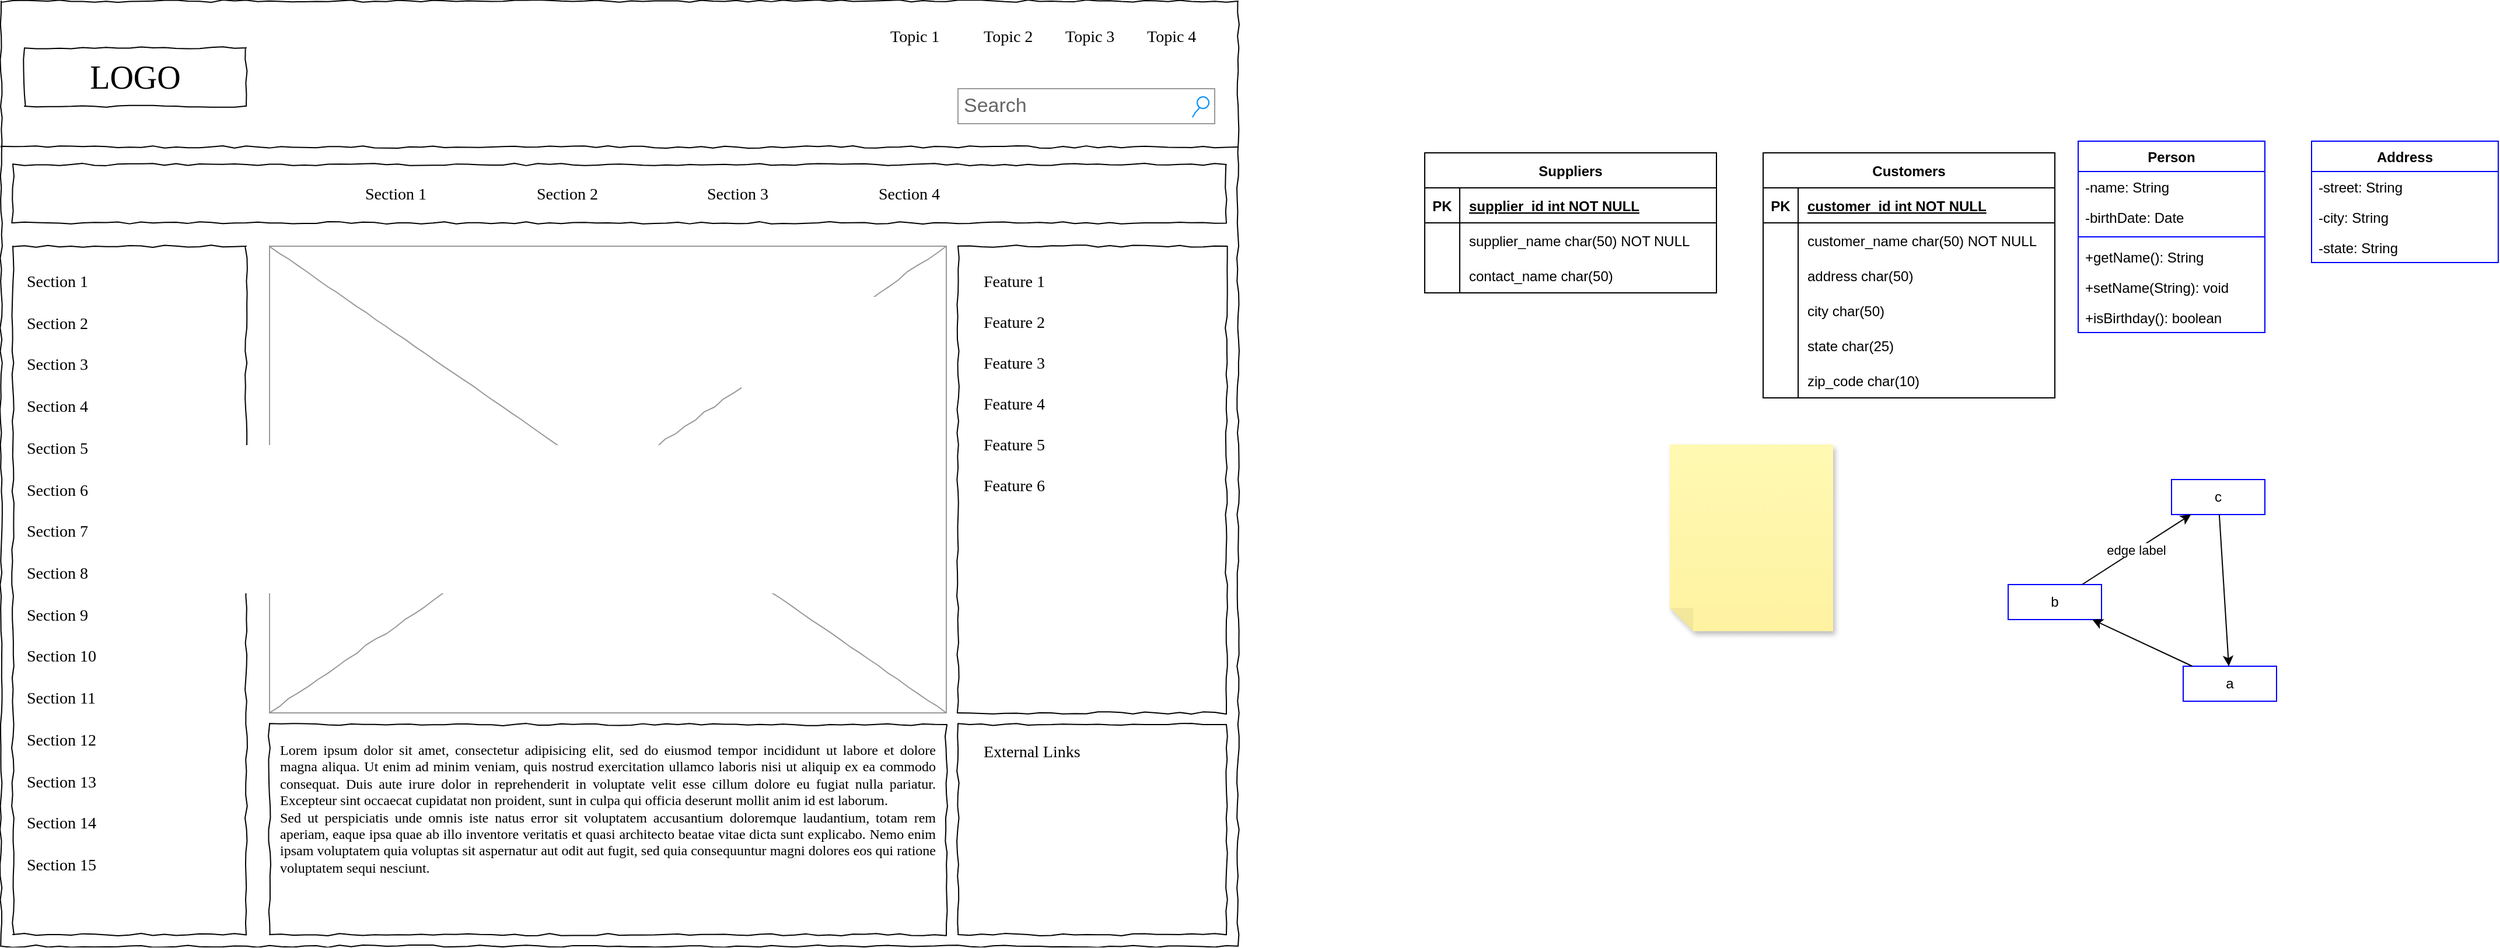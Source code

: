 <mxfile version="20.8.21" type="github" pages="3">
  <diagram name="Page-1" id="03018318-947c-dd8e-b7a3-06fadd420f32">
    <mxGraphModel dx="2429" dy="938" grid="1" gridSize="10" guides="1" tooltips="1" connect="1" arrows="1" fold="1" page="1" pageScale="1" pageWidth="1100" pageHeight="850" background="none" math="0" shadow="0">
      <root>
        <mxCell id="0" />
        <mxCell id="1" parent="0" />
        <mxCell id="677b7b8949515195-1" value="" style="whiteSpace=wrap;html=1;rounded=0;shadow=0;labelBackgroundColor=none;strokeColor=#000000;strokeWidth=1;fillColor=none;fontFamily=Verdana;fontSize=12;fontColor=#000000;align=center;comic=1;" parent="1" vertex="1">
          <mxGeometry x="20" y="20" width="1060" height="810" as="geometry" />
        </mxCell>
        <mxCell id="677b7b8949515195-2" value="LOGO" style="whiteSpace=wrap;html=1;rounded=0;shadow=0;labelBackgroundColor=none;strokeWidth=1;fontFamily=Verdana;fontSize=28;align=center;comic=1;" parent="1" vertex="1">
          <mxGeometry x="40" y="60" width="190" height="50" as="geometry" />
        </mxCell>
        <mxCell id="677b7b8949515195-3" value="Search" style="strokeWidth=1;shadow=0;dashed=0;align=center;html=1;shape=mxgraph.mockup.forms.searchBox;strokeColor=#999999;mainText=;strokeColor2=#008cff;fontColor=#666666;fontSize=17;align=left;spacingLeft=3;rounded=0;labelBackgroundColor=none;comic=1;" parent="1" vertex="1">
          <mxGeometry x="840" y="95" width="220" height="30" as="geometry" />
        </mxCell>
        <mxCell id="677b7b8949515195-4" value="Topic 1" style="text;html=1;points=[];align=left;verticalAlign=top;spacingTop=-4;fontSize=14;fontFamily=Verdana" parent="1" vertex="1">
          <mxGeometry x="780" y="40" width="60" height="20" as="geometry" />
        </mxCell>
        <mxCell id="677b7b8949515195-5" value="Topic 2" style="text;html=1;points=[];align=left;verticalAlign=top;spacingTop=-4;fontSize=14;fontFamily=Verdana" parent="1" vertex="1">
          <mxGeometry x="860" y="40" width="60" height="20" as="geometry" />
        </mxCell>
        <mxCell id="677b7b8949515195-6" value="Topic 3" style="text;html=1;points=[];align=left;verticalAlign=top;spacingTop=-4;fontSize=14;fontFamily=Verdana" parent="1" vertex="1">
          <mxGeometry x="930" y="40" width="60" height="20" as="geometry" />
        </mxCell>
        <mxCell id="677b7b8949515195-7" value="Topic 4" style="text;html=1;points=[];align=left;verticalAlign=top;spacingTop=-4;fontSize=14;fontFamily=Verdana" parent="1" vertex="1">
          <mxGeometry x="1000" y="40" width="60" height="20" as="geometry" />
        </mxCell>
        <mxCell id="677b7b8949515195-8" value="" style="whiteSpace=wrap;html=1;rounded=0;shadow=0;labelBackgroundColor=none;strokeWidth=1;fillColor=none;fontFamily=Verdana;fontSize=12;align=center;comic=1;" parent="1" vertex="1">
          <mxGeometry x="30" y="230" width="200" height="590" as="geometry" />
        </mxCell>
        <mxCell id="677b7b8949515195-9" value="" style="line;strokeWidth=1;html=1;rounded=0;shadow=0;labelBackgroundColor=none;fillColor=none;fontFamily=Verdana;fontSize=14;fontColor=#000000;align=center;comic=1;" parent="1" vertex="1">
          <mxGeometry x="20" y="140" width="1060" height="10" as="geometry" />
        </mxCell>
        <mxCell id="677b7b8949515195-10" value="" style="whiteSpace=wrap;html=1;rounded=0;shadow=0;labelBackgroundColor=none;strokeWidth=1;fillColor=none;fontFamily=Verdana;fontSize=12;align=center;comic=1;" parent="1" vertex="1">
          <mxGeometry x="30" y="160" width="1040" height="50" as="geometry" />
        </mxCell>
        <mxCell id="677b7b8949515195-11" value="Section 1" style="text;html=1;points=[];align=left;verticalAlign=top;spacingTop=-4;fontSize=14;fontFamily=Verdana" parent="1" vertex="1">
          <mxGeometry x="330" y="175" width="60" height="20" as="geometry" />
        </mxCell>
        <mxCell id="677b7b8949515195-12" value="Section 2" style="text;html=1;points=[];align=left;verticalAlign=top;spacingTop=-4;fontSize=14;fontFamily=Verdana" parent="1" vertex="1">
          <mxGeometry x="477" y="175" width="60" height="20" as="geometry" />
        </mxCell>
        <mxCell id="677b7b8949515195-13" value="Section 3" style="text;html=1;points=[];align=left;verticalAlign=top;spacingTop=-4;fontSize=14;fontFamily=Verdana" parent="1" vertex="1">
          <mxGeometry x="623" y="175" width="60" height="20" as="geometry" />
        </mxCell>
        <mxCell id="677b7b8949515195-14" value="Section 4" style="text;html=1;points=[];align=left;verticalAlign=top;spacingTop=-4;fontSize=14;fontFamily=Verdana" parent="1" vertex="1">
          <mxGeometry x="770" y="175" width="60" height="20" as="geometry" />
        </mxCell>
        <mxCell id="677b7b8949515195-15" value="&lt;div style=&quot;text-align: justify&quot;&gt;&lt;span&gt;Lorem ipsum dolor sit amet, consectetur adipisicing elit, sed do eiusmod tempor incididunt ut labore et dolore magna aliqua. Ut enim ad minim veniam, quis nostrud exercitation ullamco laboris nisi ut aliquip ex ea commodo consequat. Duis aute irure dolor in reprehenderit in voluptate velit esse cillum dolore eu fugiat nulla pariatur. Excepteur sint occaecat cupidatat non proident, sunt in culpa qui officia deserunt mollit anim id est laborum.&lt;/span&gt;&lt;/div&gt;&lt;div style=&quot;text-align: justify&quot;&gt;&lt;span&gt;Sed ut perspiciatis unde omnis iste natus error sit voluptatem accusantium doloremque laudantium, totam rem aperiam, eaque ipsa quae ab illo inventore veritatis et quasi architecto beatae vitae dicta sunt explicabo. Nemo enim ipsam voluptatem quia voluptas sit aspernatur aut odit aut fugit, sed quia consequuntur magni dolores eos qui ratione voluptatem sequi nesciunt.&amp;nbsp;&lt;/span&gt;&lt;/div&gt;" style="whiteSpace=wrap;html=1;rounded=0;shadow=0;labelBackgroundColor=none;strokeWidth=1;fillColor=none;fontFamily=Verdana;fontSize=12;align=center;verticalAlign=top;spacing=10;comic=1;" parent="1" vertex="1">
          <mxGeometry x="250" y="640" width="580" height="180" as="geometry" />
        </mxCell>
        <mxCell id="677b7b8949515195-16" value="" style="verticalLabelPosition=bottom;shadow=0;dashed=0;align=center;html=1;verticalAlign=top;strokeWidth=1;shape=mxgraph.mockup.graphics.simpleIcon;strokeColor=#999999;rounded=0;labelBackgroundColor=none;fontFamily=Verdana;fontSize=14;fontColor=#000000;comic=1;" parent="1" vertex="1">
          <mxGeometry x="250" y="230" width="580" height="400" as="geometry" />
        </mxCell>
        <mxCell id="677b7b8949515195-25" value="" style="whiteSpace=wrap;html=1;rounded=0;shadow=0;labelBackgroundColor=none;strokeWidth=1;fillColor=none;fontFamily=Verdana;fontSize=12;align=center;comic=1;" parent="1" vertex="1">
          <mxGeometry x="840" y="230" width="230" height="400" as="geometry" />
        </mxCell>
        <mxCell id="677b7b8949515195-26" value="" style="whiteSpace=wrap;html=1;rounded=0;shadow=0;labelBackgroundColor=none;strokeWidth=1;fillColor=none;fontFamily=Verdana;fontSize=12;align=center;comic=1;" parent="1" vertex="1">
          <mxGeometry x="840" y="640" width="230" height="180" as="geometry" />
        </mxCell>
        <mxCell id="677b7b8949515195-27" value="Section 1" style="text;html=1;points=[];align=left;verticalAlign=top;spacingTop=-4;fontSize=14;fontFamily=Verdana" parent="1" vertex="1">
          <mxGeometry x="40" y="250" width="170" height="20" as="geometry" />
        </mxCell>
        <mxCell id="677b7b8949515195-28" value="Section 2" style="text;html=1;points=[];align=left;verticalAlign=top;spacingTop=-4;fontSize=14;fontFamily=Verdana" parent="1" vertex="1">
          <mxGeometry x="40" y="286" width="170" height="20" as="geometry" />
        </mxCell>
        <mxCell id="677b7b8949515195-29" value="Section 3" style="text;html=1;points=[];align=left;verticalAlign=top;spacingTop=-4;fontSize=14;fontFamily=Verdana" parent="1" vertex="1">
          <mxGeometry x="40" y="321" width="170" height="20" as="geometry" />
        </mxCell>
        <mxCell id="677b7b8949515195-30" value="Section 4" style="text;html=1;points=[];align=left;verticalAlign=top;spacingTop=-4;fontSize=14;fontFamily=Verdana" parent="1" vertex="1">
          <mxGeometry x="40" y="357" width="170" height="20" as="geometry" />
        </mxCell>
        <mxCell id="677b7b8949515195-31" value="Section 7" style="text;html=1;points=[];align=left;verticalAlign=top;spacingTop=-4;fontSize=14;fontFamily=Verdana" parent="1" vertex="1">
          <mxGeometry x="40" y="464" width="170" height="20" as="geometry" />
        </mxCell>
        <mxCell id="677b7b8949515195-32" value="Section 8" style="text;html=1;points=[];align=left;verticalAlign=top;spacingTop=-4;fontSize=14;fontFamily=Verdana" parent="1" vertex="1">
          <mxGeometry x="40" y="500" width="170" height="20" as="geometry" />
        </mxCell>
        <mxCell id="677b7b8949515195-33" value="Section 9" style="text;html=1;points=[];align=left;verticalAlign=top;spacingTop=-4;fontSize=14;fontFamily=Verdana" parent="1" vertex="1">
          <mxGeometry x="40" y="536" width="170" height="20" as="geometry" />
        </mxCell>
        <mxCell id="677b7b8949515195-34" value="Section 10" style="text;html=1;points=[];align=left;verticalAlign=top;spacingTop=-4;fontSize=14;fontFamily=Verdana" parent="1" vertex="1">
          <mxGeometry x="40" y="571" width="170" height="20" as="geometry" />
        </mxCell>
        <mxCell id="677b7b8949515195-35" value="Section 11" style="text;html=1;points=[];align=left;verticalAlign=top;spacingTop=-4;fontSize=14;fontFamily=Verdana" parent="1" vertex="1">
          <mxGeometry x="40" y="607" width="170" height="20" as="geometry" />
        </mxCell>
        <mxCell id="677b7b8949515195-36" value="Section 12" style="text;html=1;points=[];align=left;verticalAlign=top;spacingTop=-4;fontSize=14;fontFamily=Verdana" parent="1" vertex="1">
          <mxGeometry x="40" y="643" width="170" height="20" as="geometry" />
        </mxCell>
        <mxCell id="677b7b8949515195-37" value="Section 13" style="text;html=1;points=[];align=left;verticalAlign=top;spacingTop=-4;fontSize=14;fontFamily=Verdana" parent="1" vertex="1">
          <mxGeometry x="40" y="679" width="170" height="20" as="geometry" />
        </mxCell>
        <mxCell id="677b7b8949515195-38" value="Section 14" style="text;html=1;points=[];align=left;verticalAlign=top;spacingTop=-4;fontSize=14;fontFamily=Verdana" parent="1" vertex="1">
          <mxGeometry x="40" y="714" width="170" height="20" as="geometry" />
        </mxCell>
        <mxCell id="677b7b8949515195-39" value="Section 5" style="text;html=1;points=[];align=left;verticalAlign=top;spacingTop=-4;fontSize=14;fontFamily=Verdana" parent="1" vertex="1">
          <mxGeometry x="40" y="393" width="170" height="20" as="geometry" />
        </mxCell>
        <mxCell id="677b7b8949515195-40" value="Section 6" style="text;html=1;points=[];align=left;verticalAlign=top;spacingTop=-4;fontSize=14;fontFamily=Verdana" parent="1" vertex="1">
          <mxGeometry x="40" y="429" width="170" height="20" as="geometry" />
        </mxCell>
        <mxCell id="677b7b8949515195-41" value="Section 15" style="text;html=1;points=[];align=left;verticalAlign=top;spacingTop=-4;fontSize=14;fontFamily=Verdana" parent="1" vertex="1">
          <mxGeometry x="40" y="750" width="170" height="20" as="geometry" />
        </mxCell>
        <mxCell id="677b7b8949515195-42" value="External Links" style="text;html=1;points=[];align=left;verticalAlign=top;spacingTop=-4;fontSize=14;fontFamily=Verdana" parent="1" vertex="1">
          <mxGeometry x="860" y="653" width="170" height="20" as="geometry" />
        </mxCell>
        <mxCell id="677b7b8949515195-44" value="Feature 1" style="text;html=1;points=[];align=left;verticalAlign=top;spacingTop=-4;fontSize=14;fontFamily=Verdana" parent="1" vertex="1">
          <mxGeometry x="860" y="250" width="170" height="20" as="geometry" />
        </mxCell>
        <mxCell id="677b7b8949515195-45" value="Feature 2" style="text;html=1;points=[];align=left;verticalAlign=top;spacingTop=-4;fontSize=14;fontFamily=Verdana" parent="1" vertex="1">
          <mxGeometry x="860" y="285" width="170" height="20" as="geometry" />
        </mxCell>
        <mxCell id="677b7b8949515195-46" value="Feature 3" style="text;html=1;points=[];align=left;verticalAlign=top;spacingTop=-4;fontSize=14;fontFamily=Verdana" parent="1" vertex="1">
          <mxGeometry x="860" y="320" width="170" height="20" as="geometry" />
        </mxCell>
        <mxCell id="677b7b8949515195-47" value="Feature 4" style="text;html=1;points=[];align=left;verticalAlign=top;spacingTop=-4;fontSize=14;fontFamily=Verdana" parent="1" vertex="1">
          <mxGeometry x="860" y="355" width="170" height="20" as="geometry" />
        </mxCell>
        <mxCell id="677b7b8949515195-48" value="Feature 5" style="text;html=1;points=[];align=left;verticalAlign=top;spacingTop=-4;fontSize=14;fontFamily=Verdana" parent="1" vertex="1">
          <mxGeometry x="860" y="390" width="170" height="20" as="geometry" />
        </mxCell>
        <mxCell id="677b7b8949515195-49" value="Feature 6" style="text;html=1;points=[];align=left;verticalAlign=top;spacingTop=-4;fontSize=14;fontFamily=Verdana" parent="1" vertex="1">
          <mxGeometry x="860" y="425" width="170" height="20" as="geometry" />
        </mxCell>
        <mxCell id="83bH_uBIL3toF2_MVyiB-1" value="" style="shape=note;whiteSpace=wrap;html=1;backgroundOutline=1;fontColor=#000000;darkOpacity=0.05;fillColor=#FFF9B2;strokeColor=none;fillStyle=solid;direction=west;gradientDirection=north;gradientColor=#FFF2A1;shadow=1;size=20;pointerEvents=1;" parent="1" vertex="1">
          <mxGeometry x="1450" y="400" width="140" height="160" as="geometry" />
        </mxCell>
        <mxCell id="83bH_uBIL3toF2_MVyiB-2" value="Suppliers" style="shape=table;startSize=30;container=1;collapsible=1;childLayout=tableLayout;fixedRows=1;rowLines=0;fontStyle=1;align=center;resizeLast=1;" parent="1" vertex="1">
          <mxGeometry x="1240" y="150" width="250" height="120" as="geometry" />
        </mxCell>
        <mxCell id="83bH_uBIL3toF2_MVyiB-3" value="" style="shape=tableRow;horizontal=0;startSize=0;swimlaneHead=0;swimlaneBody=0;fillColor=none;collapsible=0;dropTarget=0;points=[[0,0.5],[1,0.5]];portConstraint=eastwest;strokeColor=inherit;top=0;left=0;right=0;bottom=1;" parent="83bH_uBIL3toF2_MVyiB-2" vertex="1">
          <mxGeometry y="30" width="250" height="30" as="geometry" />
        </mxCell>
        <mxCell id="83bH_uBIL3toF2_MVyiB-4" value="PK" style="shape=partialRectangle;overflow=hidden;connectable=0;fillColor=none;strokeColor=inherit;top=0;left=0;bottom=0;right=0;fontStyle=1;" parent="83bH_uBIL3toF2_MVyiB-3" vertex="1">
          <mxGeometry width="30" height="30" as="geometry">
            <mxRectangle width="30" height="30" as="alternateBounds" />
          </mxGeometry>
        </mxCell>
        <mxCell id="83bH_uBIL3toF2_MVyiB-5" value="supplier_id int NOT NULL " style="shape=partialRectangle;overflow=hidden;connectable=0;fillColor=none;align=left;strokeColor=inherit;top=0;left=0;bottom=0;right=0;spacingLeft=6;fontStyle=5;" parent="83bH_uBIL3toF2_MVyiB-3" vertex="1">
          <mxGeometry x="30" width="220" height="30" as="geometry">
            <mxRectangle width="220" height="30" as="alternateBounds" />
          </mxGeometry>
        </mxCell>
        <mxCell id="83bH_uBIL3toF2_MVyiB-6" value="" style="shape=tableRow;horizontal=0;startSize=0;swimlaneHead=0;swimlaneBody=0;fillColor=none;collapsible=0;dropTarget=0;points=[[0,0.5],[1,0.5]];portConstraint=eastwest;strokeColor=inherit;top=0;left=0;right=0;bottom=0;" parent="83bH_uBIL3toF2_MVyiB-2" vertex="1">
          <mxGeometry y="60" width="250" height="30" as="geometry" />
        </mxCell>
        <mxCell id="83bH_uBIL3toF2_MVyiB-7" value="" style="shape=partialRectangle;overflow=hidden;connectable=0;fillColor=none;strokeColor=inherit;top=0;left=0;bottom=0;right=0;" parent="83bH_uBIL3toF2_MVyiB-6" vertex="1">
          <mxGeometry width="30" height="30" as="geometry">
            <mxRectangle width="30" height="30" as="alternateBounds" />
          </mxGeometry>
        </mxCell>
        <mxCell id="83bH_uBIL3toF2_MVyiB-8" value="supplier_name char(50) NOT NULL" style="shape=partialRectangle;overflow=hidden;connectable=0;fillColor=none;align=left;strokeColor=inherit;top=0;left=0;bottom=0;right=0;spacingLeft=6;" parent="83bH_uBIL3toF2_MVyiB-6" vertex="1">
          <mxGeometry x="30" width="220" height="30" as="geometry">
            <mxRectangle width="220" height="30" as="alternateBounds" />
          </mxGeometry>
        </mxCell>
        <mxCell id="83bH_uBIL3toF2_MVyiB-9" value="" style="shape=tableRow;horizontal=0;startSize=0;swimlaneHead=0;swimlaneBody=0;fillColor=none;collapsible=0;dropTarget=0;points=[[0,0.5],[1,0.5]];portConstraint=eastwest;strokeColor=inherit;top=0;left=0;right=0;bottom=0;" parent="83bH_uBIL3toF2_MVyiB-2" vertex="1">
          <mxGeometry y="90" width="250" height="30" as="geometry" />
        </mxCell>
        <mxCell id="83bH_uBIL3toF2_MVyiB-10" value="" style="shape=partialRectangle;overflow=hidden;connectable=0;fillColor=none;strokeColor=inherit;top=0;left=0;bottom=0;right=0;" parent="83bH_uBIL3toF2_MVyiB-9" vertex="1">
          <mxGeometry width="30" height="30" as="geometry">
            <mxRectangle width="30" height="30" as="alternateBounds" />
          </mxGeometry>
        </mxCell>
        <mxCell id="83bH_uBIL3toF2_MVyiB-11" value="contact_name char(50)" style="shape=partialRectangle;overflow=hidden;connectable=0;fillColor=none;align=left;strokeColor=inherit;top=0;left=0;bottom=0;right=0;spacingLeft=6;" parent="83bH_uBIL3toF2_MVyiB-9" vertex="1">
          <mxGeometry x="30" width="220" height="30" as="geometry">
            <mxRectangle width="220" height="30" as="alternateBounds" />
          </mxGeometry>
        </mxCell>
        <mxCell id="83bH_uBIL3toF2_MVyiB-12" value="Customers" style="shape=table;startSize=30;container=1;collapsible=1;childLayout=tableLayout;fixedRows=1;rowLines=0;fontStyle=1;align=center;resizeLast=1;" parent="1" vertex="1">
          <mxGeometry x="1530" y="150" width="250" height="210" as="geometry" />
        </mxCell>
        <mxCell id="83bH_uBIL3toF2_MVyiB-13" value="" style="shape=tableRow;horizontal=0;startSize=0;swimlaneHead=0;swimlaneBody=0;fillColor=none;collapsible=0;dropTarget=0;points=[[0,0.5],[1,0.5]];portConstraint=eastwest;strokeColor=inherit;top=0;left=0;right=0;bottom=1;" parent="83bH_uBIL3toF2_MVyiB-12" vertex="1">
          <mxGeometry y="30" width="250" height="30" as="geometry" />
        </mxCell>
        <mxCell id="83bH_uBIL3toF2_MVyiB-14" value="PK" style="shape=partialRectangle;overflow=hidden;connectable=0;fillColor=none;strokeColor=inherit;top=0;left=0;bottom=0;right=0;fontStyle=1;" parent="83bH_uBIL3toF2_MVyiB-13" vertex="1">
          <mxGeometry width="30" height="30" as="geometry">
            <mxRectangle width="30" height="30" as="alternateBounds" />
          </mxGeometry>
        </mxCell>
        <mxCell id="83bH_uBIL3toF2_MVyiB-15" value="customer_id int NOT NULL " style="shape=partialRectangle;overflow=hidden;connectable=0;fillColor=none;align=left;strokeColor=inherit;top=0;left=0;bottom=0;right=0;spacingLeft=6;fontStyle=5;" parent="83bH_uBIL3toF2_MVyiB-13" vertex="1">
          <mxGeometry x="30" width="220" height="30" as="geometry">
            <mxRectangle width="220" height="30" as="alternateBounds" />
          </mxGeometry>
        </mxCell>
        <mxCell id="83bH_uBIL3toF2_MVyiB-16" value="" style="shape=tableRow;horizontal=0;startSize=0;swimlaneHead=0;swimlaneBody=0;fillColor=none;collapsible=0;dropTarget=0;points=[[0,0.5],[1,0.5]];portConstraint=eastwest;strokeColor=inherit;top=0;left=0;right=0;bottom=0;" parent="83bH_uBIL3toF2_MVyiB-12" vertex="1">
          <mxGeometry y="60" width="250" height="30" as="geometry" />
        </mxCell>
        <mxCell id="83bH_uBIL3toF2_MVyiB-17" value="" style="shape=partialRectangle;overflow=hidden;connectable=0;fillColor=none;strokeColor=inherit;top=0;left=0;bottom=0;right=0;" parent="83bH_uBIL3toF2_MVyiB-16" vertex="1">
          <mxGeometry width="30" height="30" as="geometry">
            <mxRectangle width="30" height="30" as="alternateBounds" />
          </mxGeometry>
        </mxCell>
        <mxCell id="83bH_uBIL3toF2_MVyiB-18" value="customer_name char(50) NOT NULL" style="shape=partialRectangle;overflow=hidden;connectable=0;fillColor=none;align=left;strokeColor=inherit;top=0;left=0;bottom=0;right=0;spacingLeft=6;" parent="83bH_uBIL3toF2_MVyiB-16" vertex="1">
          <mxGeometry x="30" width="220" height="30" as="geometry">
            <mxRectangle width="220" height="30" as="alternateBounds" />
          </mxGeometry>
        </mxCell>
        <mxCell id="83bH_uBIL3toF2_MVyiB-19" value="" style="shape=tableRow;horizontal=0;startSize=0;swimlaneHead=0;swimlaneBody=0;fillColor=none;collapsible=0;dropTarget=0;points=[[0,0.5],[1,0.5]];portConstraint=eastwest;strokeColor=inherit;top=0;left=0;right=0;bottom=0;" parent="83bH_uBIL3toF2_MVyiB-12" vertex="1">
          <mxGeometry y="90" width="250" height="30" as="geometry" />
        </mxCell>
        <mxCell id="83bH_uBIL3toF2_MVyiB-20" value="" style="shape=partialRectangle;overflow=hidden;connectable=0;fillColor=none;strokeColor=inherit;top=0;left=0;bottom=0;right=0;" parent="83bH_uBIL3toF2_MVyiB-19" vertex="1">
          <mxGeometry width="30" height="30" as="geometry">
            <mxRectangle width="30" height="30" as="alternateBounds" />
          </mxGeometry>
        </mxCell>
        <mxCell id="83bH_uBIL3toF2_MVyiB-21" value="address char(50)" style="shape=partialRectangle;overflow=hidden;connectable=0;fillColor=none;align=left;strokeColor=inherit;top=0;left=0;bottom=0;right=0;spacingLeft=6;" parent="83bH_uBIL3toF2_MVyiB-19" vertex="1">
          <mxGeometry x="30" width="220" height="30" as="geometry">
            <mxRectangle width="220" height="30" as="alternateBounds" />
          </mxGeometry>
        </mxCell>
        <mxCell id="83bH_uBIL3toF2_MVyiB-22" value="" style="shape=tableRow;horizontal=0;startSize=0;swimlaneHead=0;swimlaneBody=0;fillColor=none;collapsible=0;dropTarget=0;points=[[0,0.5],[1,0.5]];portConstraint=eastwest;strokeColor=inherit;top=0;left=0;right=0;bottom=0;" parent="83bH_uBIL3toF2_MVyiB-12" vertex="1">
          <mxGeometry y="120" width="250" height="30" as="geometry" />
        </mxCell>
        <mxCell id="83bH_uBIL3toF2_MVyiB-23" value="" style="shape=partialRectangle;overflow=hidden;connectable=0;fillColor=none;strokeColor=inherit;top=0;left=0;bottom=0;right=0;" parent="83bH_uBIL3toF2_MVyiB-22" vertex="1">
          <mxGeometry width="30" height="30" as="geometry">
            <mxRectangle width="30" height="30" as="alternateBounds" />
          </mxGeometry>
        </mxCell>
        <mxCell id="83bH_uBIL3toF2_MVyiB-24" value="city char(50)" style="shape=partialRectangle;overflow=hidden;connectable=0;fillColor=none;align=left;strokeColor=inherit;top=0;left=0;bottom=0;right=0;spacingLeft=6;" parent="83bH_uBIL3toF2_MVyiB-22" vertex="1">
          <mxGeometry x="30" width="220" height="30" as="geometry">
            <mxRectangle width="220" height="30" as="alternateBounds" />
          </mxGeometry>
        </mxCell>
        <mxCell id="83bH_uBIL3toF2_MVyiB-25" value="" style="shape=tableRow;horizontal=0;startSize=0;swimlaneHead=0;swimlaneBody=0;fillColor=none;collapsible=0;dropTarget=0;points=[[0,0.5],[1,0.5]];portConstraint=eastwest;strokeColor=inherit;top=0;left=0;right=0;bottom=0;" parent="83bH_uBIL3toF2_MVyiB-12" vertex="1">
          <mxGeometry y="150" width="250" height="30" as="geometry" />
        </mxCell>
        <mxCell id="83bH_uBIL3toF2_MVyiB-26" value="" style="shape=partialRectangle;overflow=hidden;connectable=0;fillColor=none;strokeColor=inherit;top=0;left=0;bottom=0;right=0;" parent="83bH_uBIL3toF2_MVyiB-25" vertex="1">
          <mxGeometry width="30" height="30" as="geometry">
            <mxRectangle width="30" height="30" as="alternateBounds" />
          </mxGeometry>
        </mxCell>
        <mxCell id="83bH_uBIL3toF2_MVyiB-27" value="state char(25)" style="shape=partialRectangle;overflow=hidden;connectable=0;fillColor=none;align=left;strokeColor=inherit;top=0;left=0;bottom=0;right=0;spacingLeft=6;" parent="83bH_uBIL3toF2_MVyiB-25" vertex="1">
          <mxGeometry x="30" width="220" height="30" as="geometry">
            <mxRectangle width="220" height="30" as="alternateBounds" />
          </mxGeometry>
        </mxCell>
        <mxCell id="83bH_uBIL3toF2_MVyiB-28" value="" style="shape=tableRow;horizontal=0;startSize=0;swimlaneHead=0;swimlaneBody=0;fillColor=none;collapsible=0;dropTarget=0;points=[[0,0.5],[1,0.5]];portConstraint=eastwest;strokeColor=inherit;top=0;left=0;right=0;bottom=0;" parent="83bH_uBIL3toF2_MVyiB-12" vertex="1">
          <mxGeometry y="180" width="250" height="30" as="geometry" />
        </mxCell>
        <mxCell id="83bH_uBIL3toF2_MVyiB-29" value="" style="shape=partialRectangle;overflow=hidden;connectable=0;fillColor=none;strokeColor=inherit;top=0;left=0;bottom=0;right=0;" parent="83bH_uBIL3toF2_MVyiB-28" vertex="1">
          <mxGeometry width="30" height="30" as="geometry">
            <mxRectangle width="30" height="30" as="alternateBounds" />
          </mxGeometry>
        </mxCell>
        <mxCell id="83bH_uBIL3toF2_MVyiB-30" value="zip_code char(10)" style="shape=partialRectangle;overflow=hidden;connectable=0;fillColor=none;align=left;strokeColor=inherit;top=0;left=0;bottom=0;right=0;spacingLeft=6;" parent="83bH_uBIL3toF2_MVyiB-28" vertex="1">
          <mxGeometry x="30" width="220" height="30" as="geometry">
            <mxRectangle width="220" height="30" as="alternateBounds" />
          </mxGeometry>
        </mxCell>
        <mxCell id="83bH_uBIL3toF2_MVyiB-31" value="a" style="whiteSpace=wrap;html=1;strokeColor=#0000FF;" parent="1" vertex="1">
          <mxGeometry x="1890" y="590" width="80" height="30" as="geometry" />
        </mxCell>
        <mxCell id="83bH_uBIL3toF2_MVyiB-32" value="b" style="whiteSpace=wrap;html=1;strokeColor=#0000FF;" parent="1" vertex="1">
          <mxGeometry x="1740" y="520" width="80" height="30" as="geometry" />
        </mxCell>
        <mxCell id="83bH_uBIL3toF2_MVyiB-33" value="" style="rounded=0;" parent="1" source="83bH_uBIL3toF2_MVyiB-31" target="83bH_uBIL3toF2_MVyiB-32" edge="1">
          <mxGeometry x="1739" y="429" as="geometry" />
        </mxCell>
        <mxCell id="83bH_uBIL3toF2_MVyiB-34" value="c" style="whiteSpace=wrap;html=1;strokeColor=#0000FF;" parent="1" vertex="1">
          <mxGeometry x="1880" y="430" width="80" height="30" as="geometry" />
        </mxCell>
        <mxCell id="83bH_uBIL3toF2_MVyiB-35" value="edge label" style="rounded=0;" parent="1" source="83bH_uBIL3toF2_MVyiB-32" target="83bH_uBIL3toF2_MVyiB-34" edge="1">
          <mxGeometry x="1739" y="429" as="geometry" />
        </mxCell>
        <mxCell id="83bH_uBIL3toF2_MVyiB-36" value="" style="rounded=0;" parent="1" source="83bH_uBIL3toF2_MVyiB-34" target="83bH_uBIL3toF2_MVyiB-31" edge="1">
          <mxGeometry x="1739" y="429" as="geometry" />
        </mxCell>
        <mxCell id="83bH_uBIL3toF2_MVyiB-37" value="Person" style="swimlane;fontStyle=1;childLayout=stackLayout;horizontal=1;startSize=26;horizontalStack=0;resizeParent=1;resizeParentMax=0;resizeLast=0;collapsible=1;marginBottom=0;strokeColor=#0000FF;" parent="1" vertex="1">
          <mxGeometry x="1800" y="140" width="160" height="164" as="geometry">
            <mxRectangle x="1360" y="627" width="80" height="30" as="alternateBounds" />
          </mxGeometry>
        </mxCell>
        <mxCell id="83bH_uBIL3toF2_MVyiB-38" value="-name: String" style="text;strokeColor=none;fillColor=none;align=left;verticalAlign=top;spacingLeft=4;spacingRight=4;overflow=hidden;rotatable=0;points=[[0,0.5],[1,0.5]];portConstraint=eastwest;" parent="83bH_uBIL3toF2_MVyiB-37" vertex="1">
          <mxGeometry y="26" width="160" height="26" as="geometry" />
        </mxCell>
        <mxCell id="83bH_uBIL3toF2_MVyiB-39" value="-birthDate: Date" style="text;strokeColor=none;fillColor=none;align=left;verticalAlign=top;spacingLeft=4;spacingRight=4;overflow=hidden;rotatable=0;points=[[0,0.5],[1,0.5]];portConstraint=eastwest;" parent="83bH_uBIL3toF2_MVyiB-37" vertex="1">
          <mxGeometry y="52" width="160" height="26" as="geometry" />
        </mxCell>
        <mxCell id="83bH_uBIL3toF2_MVyiB-40" value="" style="line;strokeWidth=1;fillColor=none;align=left;verticalAlign=middle;spacingTop=-1;spacingLeft=3;spacingRight=3;rotatable=0;labelPosition=right;points=[];portConstraint=eastwest;strokeColor=#0000FF;" parent="83bH_uBIL3toF2_MVyiB-37" vertex="1">
          <mxGeometry y="78" width="160" height="8" as="geometry" />
        </mxCell>
        <mxCell id="83bH_uBIL3toF2_MVyiB-41" value="+getName(): String" style="text;strokeColor=none;fillColor=none;align=left;verticalAlign=top;spacingLeft=4;spacingRight=4;overflow=hidden;rotatable=0;points=[[0,0.5],[1,0.5]];portConstraint=eastwest;" parent="83bH_uBIL3toF2_MVyiB-37" vertex="1">
          <mxGeometry y="86" width="160" height="26" as="geometry" />
        </mxCell>
        <mxCell id="83bH_uBIL3toF2_MVyiB-42" value="+setName(String): void" style="text;strokeColor=none;fillColor=none;align=left;verticalAlign=top;spacingLeft=4;spacingRight=4;overflow=hidden;rotatable=0;points=[[0,0.5],[1,0.5]];portConstraint=eastwest;" parent="83bH_uBIL3toF2_MVyiB-37" vertex="1">
          <mxGeometry y="112" width="160" height="26" as="geometry" />
        </mxCell>
        <mxCell id="83bH_uBIL3toF2_MVyiB-43" value="+isBirthday(): boolean" style="text;strokeColor=none;fillColor=none;align=left;verticalAlign=top;spacingLeft=4;spacingRight=4;overflow=hidden;rotatable=0;points=[[0,0.5],[1,0.5]];portConstraint=eastwest;" parent="83bH_uBIL3toF2_MVyiB-37" vertex="1">
          <mxGeometry y="138" width="160" height="26" as="geometry" />
        </mxCell>
        <mxCell id="83bH_uBIL3toF2_MVyiB-44" value="Address" style="swimlane;fontStyle=1;childLayout=stackLayout;horizontal=1;startSize=26;horizontalStack=0;resizeParent=1;resizeParentMax=0;resizeLast=0;collapsible=1;marginBottom=0;strokeColor=#0000FF;" parent="1" vertex="1">
          <mxGeometry x="2000" y="140" width="160" height="104" as="geometry" />
        </mxCell>
        <mxCell id="83bH_uBIL3toF2_MVyiB-45" value="-street: String" style="text;strokeColor=none;fillColor=none;align=left;verticalAlign=top;spacingLeft=4;spacingRight=4;overflow=hidden;rotatable=0;points=[[0,0.5],[1,0.5]];portConstraint=eastwest;" parent="83bH_uBIL3toF2_MVyiB-44" vertex="1">
          <mxGeometry y="26" width="160" height="26" as="geometry" />
        </mxCell>
        <mxCell id="83bH_uBIL3toF2_MVyiB-46" value="-city: String" style="text;strokeColor=none;fillColor=none;align=left;verticalAlign=top;spacingLeft=4;spacingRight=4;overflow=hidden;rotatable=0;points=[[0,0.5],[1,0.5]];portConstraint=eastwest;" parent="83bH_uBIL3toF2_MVyiB-44" vertex="1">
          <mxGeometry y="52" width="160" height="26" as="geometry" />
        </mxCell>
        <mxCell id="83bH_uBIL3toF2_MVyiB-47" value="-state: String" style="text;strokeColor=none;fillColor=none;align=left;verticalAlign=top;spacingLeft=4;spacingRight=4;overflow=hidden;rotatable=0;points=[[0,0.5],[1,0.5]];portConstraint=eastwest;" parent="83bH_uBIL3toF2_MVyiB-44" vertex="1">
          <mxGeometry y="78" width="160" height="26" as="geometry" />
        </mxCell>
      </root>
    </mxGraphModel>
  </diagram>
  <diagram id="ZmAoA3U-ABQIO6rHD9mS" name="metadata">
    <mxGraphModel dx="4923" dy="1927" grid="1" gridSize="10" guides="1" tooltips="1" connect="1" arrows="1" fold="1" page="1" pageScale="1" pageWidth="1169" pageHeight="827" math="0" shadow="0">
      <root>
        <mxCell id="0" />
        <mxCell id="1" parent="0" />
        <mxCell id="Ou5lcegtXCHLwabJDVIv-228" value="" style="strokeWidth=1;shadow=0;dashed=0;align=center;html=1;shape=mxgraph.mockup.rrect;rSize=10;strokeColor=#666666;" vertex="1" parent="1">
          <mxGeometry x="1200" y="50" width="200" height="200" as="geometry" />
        </mxCell>
        <mxCell id="Ou5lcegtXCHLwabJDVIv-229" value="Объекты" style="strokeColor=#0000FF;fillColor=inherit;gradientColor=inherit;strokeWidth=1;shadow=0;dashed=0;align=center;html=1;shape=mxgraph.mockup.rrect;rSize=0;fontSize=17;fontColor=#666666;fontStyle=1;resizeWidth=1;" vertex="1" parent="Ou5lcegtXCHLwabJDVIv-228">
          <mxGeometry width="200" height="50" relative="1" as="geometry">
            <mxPoint y="50" as="offset" />
          </mxGeometry>
        </mxCell>
        <mxCell id="Ou5lcegtXCHLwabJDVIv-230" value="Связанные объекты" style="strokeColor=inherit;fillColor=inherit;gradientColor=inherit;strokeWidth=1;shadow=0;dashed=0;align=center;html=1;shape=mxgraph.mockup.rrect;rSize=0;fontSize=17;fontColor=#666666;fontStyle=1;resizeWidth=1;" vertex="1" parent="Ou5lcegtXCHLwabJDVIv-228">
          <mxGeometry width="200" height="50" relative="1" as="geometry">
            <mxPoint y="100" as="offset" />
          </mxGeometry>
        </mxCell>
        <mxCell id="Ou5lcegtXCHLwabJDVIv-231" value="Button 4" style="strokeColor=inherit;fillColor=inherit;gradientColor=inherit;strokeWidth=1;shadow=0;dashed=0;align=center;html=1;shape=mxgraph.mockup.bottomButton;rSize=10;fontSize=17;fontColor=#666666;fontStyle=1;resizeWidth=1;" vertex="1" parent="Ou5lcegtXCHLwabJDVIv-228">
          <mxGeometry y="1" width="200" height="50" relative="1" as="geometry">
            <mxPoint y="-50" as="offset" />
          </mxGeometry>
        </mxCell>
        <mxCell id="Ou5lcegtXCHLwabJDVIv-232" value="Настройка типов" style="strokeWidth=1;shadow=0;dashed=0;align=center;html=1;shape=mxgraph.mockup.topButton;rSize=10;fontSize=17;fontColor=#ffffff;fontStyle=1;fillColor=#008cff;strokeColor=#008cff;resizeWidth=1;" vertex="1" parent="Ou5lcegtXCHLwabJDVIv-228">
          <mxGeometry width="200" height="50" relative="1" as="geometry" />
        </mxCell>
        <mxCell id="Ou5lcegtXCHLwabJDVIv-301" value="" style="shape=table;html=1;whiteSpace=wrap;startSize=0;container=1;collapsible=0;childLayout=tableLayout;strokeWidth=2;strokeColor=#0000FF;" vertex="1" parent="1">
          <mxGeometry x="250" y="120" width="700" height="292" as="geometry" />
        </mxCell>
        <mxCell id="Ou5lcegtXCHLwabJDVIv-302" value="" style="shape=tableRow;horizontal=0;startSize=0;swimlaneHead=0;swimlaneBody=0;top=0;left=0;bottom=0;right=0;collapsible=0;dropTarget=0;fillColor=none;points=[[0,0.5],[1,0.5]];portConstraint=eastwest;strokeColor=#0000FF;" vertex="1" parent="Ou5lcegtXCHLwabJDVIv-301">
          <mxGeometry width="700" height="27" as="geometry" />
        </mxCell>
        <mxCell id="Ou5lcegtXCHLwabJDVIv-303" value="Id" style="shape=partialRectangle;html=1;whiteSpace=wrap;connectable=0;fillColor=none;top=0;left=0;bottom=0;right=0;overflow=hidden;fontStyle=1;strokeColor=#0000FF;" vertex="1" parent="Ou5lcegtXCHLwabJDVIv-302">
          <mxGeometry width="140" height="27" as="geometry">
            <mxRectangle width="140" height="27" as="alternateBounds" />
          </mxGeometry>
        </mxCell>
        <mxCell id="Ou5lcegtXCHLwabJDVIv-304" value="Имя типа" style="shape=partialRectangle;html=1;whiteSpace=wrap;connectable=0;fillColor=none;top=0;left=0;bottom=0;right=0;overflow=hidden;fontStyle=1;strokeColor=#0000FF;" vertex="1" parent="Ou5lcegtXCHLwabJDVIv-302">
          <mxGeometry x="140" width="140" height="27" as="geometry">
            <mxRectangle width="140" height="27" as="alternateBounds" />
          </mxGeometry>
        </mxCell>
        <mxCell id="Ou5lcegtXCHLwabJDVIv-305" value="Имя слоя" style="shape=partialRectangle;html=1;whiteSpace=wrap;connectable=0;fillColor=none;top=0;left=0;bottom=0;right=0;overflow=hidden;fontStyle=1;strokeColor=#0000FF;" vertex="1" parent="Ou5lcegtXCHLwabJDVIv-302">
          <mxGeometry x="280" width="140" height="27" as="geometry">
            <mxRectangle width="140" height="27" as="alternateBounds" />
          </mxGeometry>
        </mxCell>
        <mxCell id="Ou5lcegtXCHLwabJDVIv-306" value="Признак удаления" style="shape=partialRectangle;html=1;whiteSpace=wrap;connectable=0;fillColor=none;top=0;left=0;bottom=0;right=0;overflow=hidden;fontStyle=1;strokeColor=#0000FF;" vertex="1" parent="Ou5lcegtXCHLwabJDVIv-302">
          <mxGeometry x="420" width="140" height="27" as="geometry">
            <mxRectangle width="140" height="27" as="alternateBounds" />
          </mxGeometry>
        </mxCell>
        <mxCell id="Ou5lcegtXCHLwabJDVIv-307" value="Действия" style="shape=partialRectangle;html=1;whiteSpace=wrap;connectable=0;fillColor=none;top=0;left=0;bottom=0;right=0;overflow=hidden;fontStyle=1;strokeColor=#0000FF;" vertex="1" parent="Ou5lcegtXCHLwabJDVIv-302">
          <mxGeometry x="560" width="140" height="27" as="geometry">
            <mxRectangle width="140" height="27" as="alternateBounds" />
          </mxGeometry>
        </mxCell>
        <mxCell id="Ou5lcegtXCHLwabJDVIv-308" value="" style="shape=tableRow;horizontal=0;startSize=0;swimlaneHead=0;swimlaneBody=0;top=0;left=0;bottom=0;right=0;collapsible=0;dropTarget=0;fillColor=none;points=[[0,0.5],[1,0.5]];portConstraint=eastwest;strokeColor=#0000FF;" vertex="1" parent="Ou5lcegtXCHLwabJDVIv-301">
          <mxGeometry y="27" width="700" height="43" as="geometry" />
        </mxCell>
        <mxCell id="Ou5lcegtXCHLwabJDVIv-309" value="" style="shape=partialRectangle;html=1;whiteSpace=wrap;connectable=0;fillColor=none;top=0;left=0;bottom=0;right=0;overflow=hidden;strokeColor=#0000FF;" vertex="1" parent="Ou5lcegtXCHLwabJDVIv-308">
          <mxGeometry width="140" height="43" as="geometry">
            <mxRectangle width="140" height="43" as="alternateBounds" />
          </mxGeometry>
        </mxCell>
        <mxCell id="Ou5lcegtXCHLwabJDVIv-310" value="" style="shape=partialRectangle;html=1;whiteSpace=wrap;connectable=0;fillColor=none;top=0;left=0;bottom=0;right=0;overflow=hidden;strokeColor=#0000FF;" vertex="1" parent="Ou5lcegtXCHLwabJDVIv-308">
          <mxGeometry x="140" width="140" height="43" as="geometry">
            <mxRectangle width="140" height="43" as="alternateBounds" />
          </mxGeometry>
        </mxCell>
        <mxCell id="Ou5lcegtXCHLwabJDVIv-311" style="shape=partialRectangle;html=1;whiteSpace=wrap;connectable=0;fillColor=none;top=0;left=0;bottom=0;right=0;overflow=hidden;strokeColor=#0000FF;" vertex="1" parent="Ou5lcegtXCHLwabJDVIv-308">
          <mxGeometry x="280" width="140" height="43" as="geometry">
            <mxRectangle width="140" height="43" as="alternateBounds" />
          </mxGeometry>
        </mxCell>
        <mxCell id="Ou5lcegtXCHLwabJDVIv-312" style="shape=partialRectangle;html=1;whiteSpace=wrap;connectable=0;fillColor=none;top=0;left=0;bottom=0;right=0;overflow=hidden;strokeColor=#0000FF;" vertex="1" parent="Ou5lcegtXCHLwabJDVIv-308">
          <mxGeometry x="420" width="140" height="43" as="geometry">
            <mxRectangle width="140" height="43" as="alternateBounds" />
          </mxGeometry>
        </mxCell>
        <mxCell id="Ou5lcegtXCHLwabJDVIv-313" value="Редактировать&lt;br style=&quot;border-color: var(--border-color);&quot;&gt;Удалить" style="shape=partialRectangle;html=1;whiteSpace=wrap;connectable=0;fillColor=none;top=0;left=0;bottom=0;right=0;overflow=hidden;strokeColor=#0000FF;" vertex="1" parent="Ou5lcegtXCHLwabJDVIv-308">
          <mxGeometry x="560" width="140" height="43" as="geometry">
            <mxRectangle width="140" height="43" as="alternateBounds" />
          </mxGeometry>
        </mxCell>
        <mxCell id="Ou5lcegtXCHLwabJDVIv-314" value="" style="shape=tableRow;horizontal=0;startSize=0;swimlaneHead=0;swimlaneBody=0;top=0;left=0;bottom=0;right=0;collapsible=0;dropTarget=0;fillColor=none;points=[[0,0.5],[1,0.5]];portConstraint=eastwest;strokeColor=#0000FF;" vertex="1" parent="Ou5lcegtXCHLwabJDVIv-301">
          <mxGeometry y="70" width="700" height="37" as="geometry" />
        </mxCell>
        <mxCell id="Ou5lcegtXCHLwabJDVIv-315" value="" style="shape=partialRectangle;html=1;whiteSpace=wrap;connectable=0;fillColor=none;top=0;left=0;bottom=0;right=0;overflow=hidden;strokeColor=#0000FF;" vertex="1" parent="Ou5lcegtXCHLwabJDVIv-314">
          <mxGeometry width="140" height="37" as="geometry">
            <mxRectangle width="140" height="37" as="alternateBounds" />
          </mxGeometry>
        </mxCell>
        <mxCell id="Ou5lcegtXCHLwabJDVIv-316" value="" style="shape=partialRectangle;html=1;whiteSpace=wrap;connectable=0;fillColor=none;top=0;left=0;bottom=0;right=0;overflow=hidden;strokeColor=#0000FF;" vertex="1" parent="Ou5lcegtXCHLwabJDVIv-314">
          <mxGeometry x="140" width="140" height="37" as="geometry">
            <mxRectangle width="140" height="37" as="alternateBounds" />
          </mxGeometry>
        </mxCell>
        <mxCell id="Ou5lcegtXCHLwabJDVIv-317" style="shape=partialRectangle;html=1;whiteSpace=wrap;connectable=0;fillColor=none;top=0;left=0;bottom=0;right=0;overflow=hidden;strokeColor=#0000FF;" vertex="1" parent="Ou5lcegtXCHLwabJDVIv-314">
          <mxGeometry x="280" width="140" height="37" as="geometry">
            <mxRectangle width="140" height="37" as="alternateBounds" />
          </mxGeometry>
        </mxCell>
        <mxCell id="Ou5lcegtXCHLwabJDVIv-318" style="shape=partialRectangle;html=1;whiteSpace=wrap;connectable=0;fillColor=none;top=0;left=0;bottom=0;right=0;overflow=hidden;strokeColor=#0000FF;" vertex="1" parent="Ou5lcegtXCHLwabJDVIv-314">
          <mxGeometry x="420" width="140" height="37" as="geometry">
            <mxRectangle width="140" height="37" as="alternateBounds" />
          </mxGeometry>
        </mxCell>
        <mxCell id="Ou5lcegtXCHLwabJDVIv-319" value="Редактировать&lt;br style=&quot;border-color: var(--border-color);&quot;&gt;Удалить" style="shape=partialRectangle;html=1;whiteSpace=wrap;connectable=0;fillColor=none;top=0;left=0;bottom=0;right=0;overflow=hidden;strokeColor=#0000FF;" vertex="1" parent="Ou5lcegtXCHLwabJDVIv-314">
          <mxGeometry x="560" width="140" height="37" as="geometry">
            <mxRectangle width="140" height="37" as="alternateBounds" />
          </mxGeometry>
        </mxCell>
        <mxCell id="Ou5lcegtXCHLwabJDVIv-320" style="shape=tableRow;horizontal=0;startSize=0;swimlaneHead=0;swimlaneBody=0;top=0;left=0;bottom=0;right=0;collapsible=0;dropTarget=0;fillColor=none;points=[[0,0.5],[1,0.5]];portConstraint=eastwest;strokeColor=#0000FF;" vertex="1" parent="Ou5lcegtXCHLwabJDVIv-301">
          <mxGeometry y="107" width="700" height="37" as="geometry" />
        </mxCell>
        <mxCell id="Ou5lcegtXCHLwabJDVIv-321" style="shape=partialRectangle;html=1;whiteSpace=wrap;connectable=0;fillColor=none;top=0;left=0;bottom=0;right=0;overflow=hidden;strokeColor=#0000FF;" vertex="1" parent="Ou5lcegtXCHLwabJDVIv-320">
          <mxGeometry width="140" height="37" as="geometry">
            <mxRectangle width="140" height="37" as="alternateBounds" />
          </mxGeometry>
        </mxCell>
        <mxCell id="Ou5lcegtXCHLwabJDVIv-322" style="shape=partialRectangle;html=1;whiteSpace=wrap;connectable=0;fillColor=none;top=0;left=0;bottom=0;right=0;overflow=hidden;strokeColor=#0000FF;" vertex="1" parent="Ou5lcegtXCHLwabJDVIv-320">
          <mxGeometry x="140" width="140" height="37" as="geometry">
            <mxRectangle width="140" height="37" as="alternateBounds" />
          </mxGeometry>
        </mxCell>
        <mxCell id="Ou5lcegtXCHLwabJDVIv-323" style="shape=partialRectangle;html=1;whiteSpace=wrap;connectable=0;fillColor=none;top=0;left=0;bottom=0;right=0;overflow=hidden;strokeColor=#0000FF;" vertex="1" parent="Ou5lcegtXCHLwabJDVIv-320">
          <mxGeometry x="280" width="140" height="37" as="geometry">
            <mxRectangle width="140" height="37" as="alternateBounds" />
          </mxGeometry>
        </mxCell>
        <mxCell id="Ou5lcegtXCHLwabJDVIv-324" style="shape=partialRectangle;html=1;whiteSpace=wrap;connectable=0;fillColor=none;top=0;left=0;bottom=0;right=0;overflow=hidden;strokeColor=#0000FF;" vertex="1" parent="Ou5lcegtXCHLwabJDVIv-320">
          <mxGeometry x="420" width="140" height="37" as="geometry">
            <mxRectangle width="140" height="37" as="alternateBounds" />
          </mxGeometry>
        </mxCell>
        <mxCell id="Ou5lcegtXCHLwabJDVIv-325" style="shape=partialRectangle;html=1;whiteSpace=wrap;connectable=0;fillColor=none;top=0;left=0;bottom=0;right=0;overflow=hidden;strokeColor=#0000FF;" vertex="1" parent="Ou5lcegtXCHLwabJDVIv-320">
          <mxGeometry x="560" width="140" height="37" as="geometry">
            <mxRectangle width="140" height="37" as="alternateBounds" />
          </mxGeometry>
        </mxCell>
        <mxCell id="Ou5lcegtXCHLwabJDVIv-326" style="shape=tableRow;horizontal=0;startSize=0;swimlaneHead=0;swimlaneBody=0;top=0;left=0;bottom=0;right=0;collapsible=0;dropTarget=0;fillColor=none;points=[[0,0.5],[1,0.5]];portConstraint=eastwest;strokeColor=#0000FF;" vertex="1" parent="Ou5lcegtXCHLwabJDVIv-301">
          <mxGeometry y="144" width="700" height="37" as="geometry" />
        </mxCell>
        <mxCell id="Ou5lcegtXCHLwabJDVIv-327" style="shape=partialRectangle;html=1;whiteSpace=wrap;connectable=0;fillColor=none;top=0;left=0;bottom=0;right=0;overflow=hidden;strokeColor=#0000FF;" vertex="1" parent="Ou5lcegtXCHLwabJDVIv-326">
          <mxGeometry width="140" height="37" as="geometry">
            <mxRectangle width="140" height="37" as="alternateBounds" />
          </mxGeometry>
        </mxCell>
        <mxCell id="Ou5lcegtXCHLwabJDVIv-328" style="shape=partialRectangle;html=1;whiteSpace=wrap;connectable=0;fillColor=none;top=0;left=0;bottom=0;right=0;overflow=hidden;strokeColor=#0000FF;" vertex="1" parent="Ou5lcegtXCHLwabJDVIv-326">
          <mxGeometry x="140" width="140" height="37" as="geometry">
            <mxRectangle width="140" height="37" as="alternateBounds" />
          </mxGeometry>
        </mxCell>
        <mxCell id="Ou5lcegtXCHLwabJDVIv-329" style="shape=partialRectangle;html=1;whiteSpace=wrap;connectable=0;fillColor=none;top=0;left=0;bottom=0;right=0;overflow=hidden;strokeColor=#0000FF;" vertex="1" parent="Ou5lcegtXCHLwabJDVIv-326">
          <mxGeometry x="280" width="140" height="37" as="geometry">
            <mxRectangle width="140" height="37" as="alternateBounds" />
          </mxGeometry>
        </mxCell>
        <mxCell id="Ou5lcegtXCHLwabJDVIv-330" style="shape=partialRectangle;html=1;whiteSpace=wrap;connectable=0;fillColor=none;top=0;left=0;bottom=0;right=0;overflow=hidden;strokeColor=#0000FF;" vertex="1" parent="Ou5lcegtXCHLwabJDVIv-326">
          <mxGeometry x="420" width="140" height="37" as="geometry">
            <mxRectangle width="140" height="37" as="alternateBounds" />
          </mxGeometry>
        </mxCell>
        <mxCell id="Ou5lcegtXCHLwabJDVIv-331" style="shape=partialRectangle;html=1;whiteSpace=wrap;connectable=0;fillColor=none;top=0;left=0;bottom=0;right=0;overflow=hidden;strokeColor=#0000FF;" vertex="1" parent="Ou5lcegtXCHLwabJDVIv-326">
          <mxGeometry x="560" width="140" height="37" as="geometry">
            <mxRectangle width="140" height="37" as="alternateBounds" />
          </mxGeometry>
        </mxCell>
        <mxCell id="Ou5lcegtXCHLwabJDVIv-332" style="shape=tableRow;horizontal=0;startSize=0;swimlaneHead=0;swimlaneBody=0;top=0;left=0;bottom=0;right=0;collapsible=0;dropTarget=0;fillColor=none;points=[[0,0.5],[1,0.5]];portConstraint=eastwest;strokeColor=#0000FF;" vertex="1" parent="Ou5lcegtXCHLwabJDVIv-301">
          <mxGeometry y="181" width="700" height="37" as="geometry" />
        </mxCell>
        <mxCell id="Ou5lcegtXCHLwabJDVIv-333" style="shape=partialRectangle;html=1;whiteSpace=wrap;connectable=0;fillColor=none;top=0;left=0;bottom=0;right=0;overflow=hidden;strokeColor=#0000FF;" vertex="1" parent="Ou5lcegtXCHLwabJDVIv-332">
          <mxGeometry width="140" height="37" as="geometry">
            <mxRectangle width="140" height="37" as="alternateBounds" />
          </mxGeometry>
        </mxCell>
        <mxCell id="Ou5lcegtXCHLwabJDVIv-334" style="shape=partialRectangle;html=1;whiteSpace=wrap;connectable=0;fillColor=none;top=0;left=0;bottom=0;right=0;overflow=hidden;strokeColor=#0000FF;" vertex="1" parent="Ou5lcegtXCHLwabJDVIv-332">
          <mxGeometry x="140" width="140" height="37" as="geometry">
            <mxRectangle width="140" height="37" as="alternateBounds" />
          </mxGeometry>
        </mxCell>
        <mxCell id="Ou5lcegtXCHLwabJDVIv-335" style="shape=partialRectangle;html=1;whiteSpace=wrap;connectable=0;fillColor=none;top=0;left=0;bottom=0;right=0;overflow=hidden;strokeColor=#0000FF;" vertex="1" parent="Ou5lcegtXCHLwabJDVIv-332">
          <mxGeometry x="280" width="140" height="37" as="geometry">
            <mxRectangle width="140" height="37" as="alternateBounds" />
          </mxGeometry>
        </mxCell>
        <mxCell id="Ou5lcegtXCHLwabJDVIv-336" style="shape=partialRectangle;html=1;whiteSpace=wrap;connectable=0;fillColor=none;top=0;left=0;bottom=0;right=0;overflow=hidden;strokeColor=#0000FF;" vertex="1" parent="Ou5lcegtXCHLwabJDVIv-332">
          <mxGeometry x="420" width="140" height="37" as="geometry">
            <mxRectangle width="140" height="37" as="alternateBounds" />
          </mxGeometry>
        </mxCell>
        <mxCell id="Ou5lcegtXCHLwabJDVIv-337" style="shape=partialRectangle;html=1;whiteSpace=wrap;connectable=0;fillColor=none;top=0;left=0;bottom=0;right=0;overflow=hidden;strokeColor=#0000FF;" vertex="1" parent="Ou5lcegtXCHLwabJDVIv-332">
          <mxGeometry x="560" width="140" height="37" as="geometry">
            <mxRectangle width="140" height="37" as="alternateBounds" />
          </mxGeometry>
        </mxCell>
        <mxCell id="Ou5lcegtXCHLwabJDVIv-338" style="shape=tableRow;horizontal=0;startSize=0;swimlaneHead=0;swimlaneBody=0;top=0;left=0;bottom=0;right=0;collapsible=0;dropTarget=0;fillColor=none;points=[[0,0.5],[1,0.5]];portConstraint=eastwest;strokeColor=#0000FF;" vertex="1" parent="Ou5lcegtXCHLwabJDVIv-301">
          <mxGeometry y="218" width="700" height="37" as="geometry" />
        </mxCell>
        <mxCell id="Ou5lcegtXCHLwabJDVIv-339" style="shape=partialRectangle;html=1;whiteSpace=wrap;connectable=0;fillColor=none;top=0;left=0;bottom=0;right=0;overflow=hidden;strokeColor=#0000FF;" vertex="1" parent="Ou5lcegtXCHLwabJDVIv-338">
          <mxGeometry width="140" height="37" as="geometry">
            <mxRectangle width="140" height="37" as="alternateBounds" />
          </mxGeometry>
        </mxCell>
        <mxCell id="Ou5lcegtXCHLwabJDVIv-340" style="shape=partialRectangle;html=1;whiteSpace=wrap;connectable=0;fillColor=none;top=0;left=0;bottom=0;right=0;overflow=hidden;strokeColor=#0000FF;" vertex="1" parent="Ou5lcegtXCHLwabJDVIv-338">
          <mxGeometry x="140" width="140" height="37" as="geometry">
            <mxRectangle width="140" height="37" as="alternateBounds" />
          </mxGeometry>
        </mxCell>
        <mxCell id="Ou5lcegtXCHLwabJDVIv-341" style="shape=partialRectangle;html=1;whiteSpace=wrap;connectable=0;fillColor=none;top=0;left=0;bottom=0;right=0;overflow=hidden;strokeColor=#0000FF;" vertex="1" parent="Ou5lcegtXCHLwabJDVIv-338">
          <mxGeometry x="280" width="140" height="37" as="geometry">
            <mxRectangle width="140" height="37" as="alternateBounds" />
          </mxGeometry>
        </mxCell>
        <mxCell id="Ou5lcegtXCHLwabJDVIv-342" style="shape=partialRectangle;html=1;whiteSpace=wrap;connectable=0;fillColor=none;top=0;left=0;bottom=0;right=0;overflow=hidden;strokeColor=#0000FF;" vertex="1" parent="Ou5lcegtXCHLwabJDVIv-338">
          <mxGeometry x="420" width="140" height="37" as="geometry">
            <mxRectangle width="140" height="37" as="alternateBounds" />
          </mxGeometry>
        </mxCell>
        <mxCell id="Ou5lcegtXCHLwabJDVIv-343" style="shape=partialRectangle;html=1;whiteSpace=wrap;connectable=0;fillColor=none;top=0;left=0;bottom=0;right=0;overflow=hidden;strokeColor=#0000FF;" vertex="1" parent="Ou5lcegtXCHLwabJDVIv-338">
          <mxGeometry x="560" width="140" height="37" as="geometry">
            <mxRectangle width="140" height="37" as="alternateBounds" />
          </mxGeometry>
        </mxCell>
        <mxCell id="Ou5lcegtXCHLwabJDVIv-344" style="shape=tableRow;horizontal=0;startSize=0;swimlaneHead=0;swimlaneBody=0;top=0;left=0;bottom=0;right=0;collapsible=0;dropTarget=0;fillColor=none;points=[[0,0.5],[1,0.5]];portConstraint=eastwest;strokeColor=#0000FF;" vertex="1" parent="Ou5lcegtXCHLwabJDVIv-301">
          <mxGeometry y="255" width="700" height="37" as="geometry" />
        </mxCell>
        <mxCell id="Ou5lcegtXCHLwabJDVIv-345" style="shape=partialRectangle;html=1;whiteSpace=wrap;connectable=0;fillColor=none;top=0;left=0;bottom=0;right=0;overflow=hidden;strokeColor=#0000FF;" vertex="1" parent="Ou5lcegtXCHLwabJDVIv-344">
          <mxGeometry width="140" height="37" as="geometry">
            <mxRectangle width="140" height="37" as="alternateBounds" />
          </mxGeometry>
        </mxCell>
        <mxCell id="Ou5lcegtXCHLwabJDVIv-346" style="shape=partialRectangle;html=1;whiteSpace=wrap;connectable=0;fillColor=none;top=0;left=0;bottom=0;right=0;overflow=hidden;strokeColor=#0000FF;" vertex="1" parent="Ou5lcegtXCHLwabJDVIv-344">
          <mxGeometry x="140" width="140" height="37" as="geometry">
            <mxRectangle width="140" height="37" as="alternateBounds" />
          </mxGeometry>
        </mxCell>
        <mxCell id="Ou5lcegtXCHLwabJDVIv-347" style="shape=partialRectangle;html=1;whiteSpace=wrap;connectable=0;fillColor=none;top=0;left=0;bottom=0;right=0;overflow=hidden;strokeColor=#0000FF;" vertex="1" parent="Ou5lcegtXCHLwabJDVIv-344">
          <mxGeometry x="280" width="140" height="37" as="geometry">
            <mxRectangle width="140" height="37" as="alternateBounds" />
          </mxGeometry>
        </mxCell>
        <mxCell id="Ou5lcegtXCHLwabJDVIv-348" style="shape=partialRectangle;html=1;whiteSpace=wrap;connectable=0;fillColor=none;top=0;left=0;bottom=0;right=0;overflow=hidden;strokeColor=#0000FF;" vertex="1" parent="Ou5lcegtXCHLwabJDVIv-344">
          <mxGeometry x="420" width="140" height="37" as="geometry">
            <mxRectangle width="140" height="37" as="alternateBounds" />
          </mxGeometry>
        </mxCell>
        <mxCell id="Ou5lcegtXCHLwabJDVIv-349" style="shape=partialRectangle;html=1;whiteSpace=wrap;connectable=0;fillColor=none;top=0;left=0;bottom=0;right=0;overflow=hidden;strokeColor=#0000FF;" vertex="1" parent="Ou5lcegtXCHLwabJDVIv-344">
          <mxGeometry x="560" width="140" height="37" as="geometry">
            <mxRectangle width="140" height="37" as="alternateBounds" />
          </mxGeometry>
        </mxCell>
        <mxCell id="Ou5lcegtXCHLwabJDVIv-350" value="Id типа" style="strokeWidth=1;shadow=0;dashed=0;align=center;html=1;shape=mxgraph.mockup.forms.searchBox;strokeColor=#999999;mainText=;strokeColor2=#008cff;fontColor=#666666;fontSize=17;align=left;spacingLeft=3;" vertex="1" parent="1">
          <mxGeometry x="260" y="50" width="150" height="30" as="geometry" />
        </mxCell>
        <mxCell id="Ou5lcegtXCHLwabJDVIv-351" value="Имя типа" style="strokeWidth=1;shadow=0;dashed=0;align=center;html=1;shape=mxgraph.mockup.forms.searchBox;strokeColor=#999999;mainText=;strokeColor2=#008cff;fontColor=#666666;fontSize=17;align=left;spacingLeft=3;" vertex="1" parent="1">
          <mxGeometry x="430" y="50" width="150" height="30" as="geometry" />
        </mxCell>
        <mxCell id="Ou5lcegtXCHLwabJDVIv-352" value="Слой" style="strokeWidth=1;shadow=0;dashed=0;align=center;html=1;shape=mxgraph.mockup.forms.comboBox;strokeColor=#999999;fillColor=#ddeeff;align=left;fillColor2=#aaddff;mainText=;fontColor=#666666;fontSize=17;spacingLeft=3;" vertex="1" parent="1">
          <mxGeometry x="1510" y="130" width="340" height="15" as="geometry" />
        </mxCell>
        <mxCell id="Ou5lcegtXCHLwabJDVIv-353" value="Создать новый тип" style="strokeWidth=1;shadow=0;dashed=0;align=center;html=1;shape=mxgraph.mockup.buttons.button;strokeColor=#666666;fontColor=#ffffff;mainText=;buttonStyle=round;fontSize=17;fontStyle=1;fillColor=#008cff;whiteSpace=wrap;" vertex="1" parent="1">
          <mxGeometry x="810" y="580" width="150" height="50" as="geometry" />
        </mxCell>
        <mxCell id="Ou5lcegtXCHLwabJDVIv-354" value="&lt;&lt; Prev 1 2 3 4 5 6 7 8 9 10 Next &gt;&gt;" style="strokeWidth=1;shadow=0;dashed=0;align=center;html=1;shape=mxgraph.mockup.navigation.pagination;linkText=;fontSize=17;fontColor=#0000ff;fontStyle=4;strokeColor=#0000FF;" vertex="1" parent="1">
          <mxGeometry x="430" y="690" width="350" height="30" as="geometry" />
        </mxCell>
        <mxCell id="Ou5lcegtXCHLwabJDVIv-355" value="Имя свойства" style="strokeWidth=1;shadow=0;dashed=0;align=center;html=1;shape=mxgraph.mockup.forms.searchBox;strokeColor=#999999;mainText=;strokeColor2=#008cff;fontColor=#666666;fontSize=17;align=left;spacingLeft=3;" vertex="1" parent="1">
          <mxGeometry x="790" y="50" width="150" height="30" as="geometry" />
        </mxCell>
        <mxCell id="Ou5lcegtXCHLwabJDVIv-356" value="" style="strokeWidth=1;shadow=0;dashed=0;align=center;html=1;shape=mxgraph.mockup.rrect;rSize=10;strokeColor=#666666;" vertex="1" parent="1">
          <mxGeometry x="20" y="50" width="200" height="200" as="geometry" />
        </mxCell>
        <mxCell id="Ou5lcegtXCHLwabJDVIv-357" value="Объекты" style="strokeColor=#0000FF;fillColor=inherit;gradientColor=inherit;strokeWidth=1;shadow=0;dashed=0;align=center;html=1;shape=mxgraph.mockup.rrect;rSize=0;fontSize=17;fontColor=#666666;fontStyle=1;resizeWidth=1;" vertex="1" parent="Ou5lcegtXCHLwabJDVIv-356">
          <mxGeometry width="200" height="50" relative="1" as="geometry">
            <mxPoint y="50" as="offset" />
          </mxGeometry>
        </mxCell>
        <mxCell id="Ou5lcegtXCHLwabJDVIv-358" value="Связанные объекты" style="strokeColor=inherit;fillColor=inherit;gradientColor=inherit;strokeWidth=1;shadow=0;dashed=0;align=center;html=1;shape=mxgraph.mockup.rrect;rSize=0;fontSize=17;fontColor=#666666;fontStyle=1;resizeWidth=1;" vertex="1" parent="Ou5lcegtXCHLwabJDVIv-356">
          <mxGeometry width="200" height="50" relative="1" as="geometry">
            <mxPoint y="100" as="offset" />
          </mxGeometry>
        </mxCell>
        <mxCell id="Ou5lcegtXCHLwabJDVIv-359" value="Button 4" style="strokeColor=inherit;fillColor=inherit;gradientColor=inherit;strokeWidth=1;shadow=0;dashed=0;align=center;html=1;shape=mxgraph.mockup.bottomButton;rSize=10;fontSize=17;fontColor=#666666;fontStyle=1;resizeWidth=1;" vertex="1" parent="Ou5lcegtXCHLwabJDVIv-356">
          <mxGeometry y="1" width="200" height="50" relative="1" as="geometry">
            <mxPoint y="-50" as="offset" />
          </mxGeometry>
        </mxCell>
        <mxCell id="Ou5lcegtXCHLwabJDVIv-360" value="Настройка типов" style="strokeWidth=1;shadow=0;dashed=0;align=center;html=1;shape=mxgraph.mockup.topButton;rSize=10;fontSize=17;fontColor=#ffffff;fontStyle=1;fillColor=#008cff;strokeColor=#008cff;resizeWidth=1;" vertex="1" parent="Ou5lcegtXCHLwabJDVIv-356">
          <mxGeometry width="200" height="50" relative="1" as="geometry" />
        </mxCell>
        <mxCell id="Ou5lcegtXCHLwabJDVIv-361" value="Id" style="strokeWidth=1;shadow=0;dashed=0;align=center;html=1;shape=mxgraph.mockup.forms.anchor;align=right;spacingRight=2;fontColor=#666666;strokeColor=#0000FF;" vertex="1" parent="1">
          <mxGeometry x="1460" y="60" width="50" height="18" as="geometry" />
        </mxCell>
        <mxCell id="Ou5lcegtXCHLwabJDVIv-362" value="" style="strokeWidth=1;shadow=0;dashed=0;align=center;html=1;shape=mxgraph.mockup.forms.rrect;fillColor=#ffffff;rSize=0;fontColor=#666666;align=left;spacingLeft=3;strokeColor=#999999;" vertex="1" parent="1">
          <mxGeometry x="1510" y="60" width="350" height="18" as="geometry" />
        </mxCell>
        <mxCell id="Ou5lcegtXCHLwabJDVIv-363" value="Имя типа" style="strokeWidth=1;shadow=0;dashed=0;align=center;html=1;shape=mxgraph.mockup.forms.anchor;align=right;spacingRight=2;fontColor=#666666;strokeColor=#0000FF;" vertex="1" parent="1">
          <mxGeometry x="1460" y="95" width="50" height="18" as="geometry" />
        </mxCell>
        <mxCell id="Ou5lcegtXCHLwabJDVIv-364" value="Building" style="strokeWidth=1;shadow=0;dashed=0;align=center;html=1;shape=mxgraph.mockup.forms.rrect;fillColor=#ffffff;rSize=0;fontColor=#666666;align=left;spacingLeft=3;strokeColor=#999999;" vertex="1" parent="1">
          <mxGeometry x="1510" y="95" width="350" height="18" as="geometry" />
        </mxCell>
        <mxCell id="Ou5lcegtXCHLwabJDVIv-365" value="Слой" style="strokeWidth=1;shadow=0;dashed=0;align=center;html=1;shape=mxgraph.mockup.forms.anchor;align=right;spacingRight=2;fontColor=#666666;strokeColor=#0000FF;" vertex="1" parent="1">
          <mxGeometry x="1460" y="130" width="50" height="18" as="geometry" />
        </mxCell>
        <mxCell id="Ou5lcegtXCHLwabJDVIv-366" value="Сохранить" style="strokeWidth=1;shadow=0;dashed=0;align=center;html=1;shape=mxgraph.mockup.buttons.button;strokeColor=#666666;fontColor=#ffffff;mainText=;buttonStyle=round;fontSize=17;fontStyle=1;fillColor=#008cff;whiteSpace=wrap;" vertex="1" parent="1">
          <mxGeometry x="1740" y="650" width="150" height="50" as="geometry" />
        </mxCell>
        <mxCell id="Ou5lcegtXCHLwabJDVIv-367" value="" style="verticalLabelPosition=bottom;shadow=0;dashed=0;align=center;html=1;verticalAlign=top;strokeWidth=1;shape=mxgraph.mockup.markup.line;strokeColor=#999999;" vertex="1" parent="1">
          <mxGeometry x="1420" y="161" width="910" height="20" as="geometry" />
        </mxCell>
        <mxCell id="Ou5lcegtXCHLwabJDVIv-368" value="" style="shape=table;html=1;whiteSpace=wrap;startSize=0;container=1;collapsible=0;childLayout=tableLayout;strokeWidth=2;strokeColor=#0000FF;" vertex="1" parent="1">
          <mxGeometry x="1310" y="260" width="1025" height="228" as="geometry" />
        </mxCell>
        <mxCell id="Ou5lcegtXCHLwabJDVIv-369" value="" style="shape=tableRow;horizontal=0;startSize=0;swimlaneHead=0;swimlaneBody=0;top=0;left=0;bottom=0;right=0;collapsible=0;dropTarget=0;fillColor=none;points=[[0,0.5],[1,0.5]];portConstraint=eastwest;strokeColor=#0000FF;" vertex="1" parent="Ou5lcegtXCHLwabJDVIv-368">
          <mxGeometry width="1025" height="39" as="geometry" />
        </mxCell>
        <mxCell id="Ou5lcegtXCHLwabJDVIv-370" value="Id" style="shape=partialRectangle;html=1;whiteSpace=wrap;connectable=0;fillColor=none;top=0;left=0;bottom=0;right=0;overflow=hidden;fontStyle=1;strokeColor=#0000FF;" vertex="1" parent="Ou5lcegtXCHLwabJDVIv-369">
          <mxGeometry width="105" height="39" as="geometry">
            <mxRectangle width="105" height="39" as="alternateBounds" />
          </mxGeometry>
        </mxCell>
        <mxCell id="Ou5lcegtXCHLwabJDVIv-371" value="Имя свойства" style="shape=partialRectangle;html=1;whiteSpace=wrap;connectable=0;fillColor=none;top=0;left=0;bottom=0;right=0;overflow=hidden;fontStyle=1;strokeColor=#0000FF;" vertex="1" parent="Ou5lcegtXCHLwabJDVIv-369">
          <mxGeometry x="105" width="100" height="39" as="geometry">
            <mxRectangle width="100" height="39" as="alternateBounds" />
          </mxGeometry>
        </mxCell>
        <mxCell id="Ou5lcegtXCHLwabJDVIv-372" value="Значение по умолчанию" style="shape=partialRectangle;html=1;whiteSpace=wrap;connectable=0;fillColor=none;top=0;left=0;bottom=0;right=0;overflow=hidden;fontStyle=1;strokeColor=#0000FF;" vertex="1" parent="Ou5lcegtXCHLwabJDVIv-369">
          <mxGeometry x="205" width="110" height="39" as="geometry">
            <mxRectangle width="110" height="39" as="alternateBounds" />
          </mxGeometry>
        </mxCell>
        <mxCell id="Ou5lcegtXCHLwabJDVIv-373" value="Порядок отображения" style="shape=partialRectangle;html=1;whiteSpace=wrap;connectable=0;fillColor=none;top=0;left=0;bottom=0;right=0;overflow=hidden;fontStyle=1;strokeColor=#0000FF;" vertex="1" parent="Ou5lcegtXCHLwabJDVIv-369">
          <mxGeometry x="315" width="90" height="39" as="geometry">
            <mxRectangle width="90" height="39" as="alternateBounds" />
          </mxGeometry>
        </mxCell>
        <mxCell id="Ou5lcegtXCHLwabJDVIv-374" value="Отображать в UI" style="shape=partialRectangle;html=1;whiteSpace=wrap;connectable=0;fillColor=none;top=0;left=0;bottom=0;right=0;overflow=hidden;fontStyle=1;strokeColor=#0000FF;" vertex="1" parent="Ou5lcegtXCHLwabJDVIv-369">
          <mxGeometry x="405" width="80" height="39" as="geometry">
            <mxRectangle width="80" height="39" as="alternateBounds" />
          </mxGeometry>
        </mxCell>
        <mxCell id="Ou5lcegtXCHLwabJDVIv-375" value="Группа свойств" style="shape=partialRectangle;html=1;whiteSpace=wrap;connectable=0;fillColor=none;top=0;left=0;bottom=0;right=0;overflow=hidden;fontStyle=1;strokeColor=#0000FF;" vertex="1" parent="Ou5lcegtXCHLwabJDVIv-369">
          <mxGeometry x="485" width="160" height="39" as="geometry">
            <mxRectangle width="160" height="39" as="alternateBounds" />
          </mxGeometry>
        </mxCell>
        <mxCell id="Ou5lcegtXCHLwabJDVIv-376" value="Тип значений" style="shape=partialRectangle;html=1;whiteSpace=wrap;connectable=0;fillColor=none;top=0;left=0;bottom=0;right=0;overflow=hidden;fontStyle=1;strokeColor=#0000FF;" vertex="1" parent="Ou5lcegtXCHLwabJDVIv-369">
          <mxGeometry x="645" width="120" height="39" as="geometry">
            <mxRectangle width="120" height="39" as="alternateBounds" />
          </mxGeometry>
        </mxCell>
        <mxCell id="Ou5lcegtXCHLwabJDVIv-377" value="Шаблон для валидации" style="shape=partialRectangle;html=1;whiteSpace=wrap;connectable=0;fillColor=none;top=0;left=0;bottom=0;right=0;overflow=hidden;fontStyle=1;strokeColor=#0000FF;" vertex="1" parent="Ou5lcegtXCHLwabJDVIv-369">
          <mxGeometry x="765" width="100" height="39" as="geometry">
            <mxRectangle width="100" height="39" as="alternateBounds" />
          </mxGeometry>
        </mxCell>
        <mxCell id="Ou5lcegtXCHLwabJDVIv-378" value="Действия" style="shape=partialRectangle;html=1;whiteSpace=wrap;connectable=0;fillColor=none;top=0;left=0;bottom=0;right=0;overflow=hidden;fontStyle=1;strokeColor=#0000FF;" vertex="1" parent="Ou5lcegtXCHLwabJDVIv-369">
          <mxGeometry x="865" width="160" height="39" as="geometry">
            <mxRectangle width="160" height="39" as="alternateBounds" />
          </mxGeometry>
        </mxCell>
        <mxCell id="Ou5lcegtXCHLwabJDVIv-379" value="" style="shape=tableRow;horizontal=0;startSize=0;swimlaneHead=0;swimlaneBody=0;top=0;left=0;bottom=0;right=0;collapsible=0;dropTarget=0;fillColor=none;points=[[0,0.5],[1,0.5]];portConstraint=eastwest;strokeColor=#0000FF;" vertex="1" parent="Ou5lcegtXCHLwabJDVIv-368">
          <mxGeometry y="39" width="1025" height="34" as="geometry" />
        </mxCell>
        <mxCell id="Ou5lcegtXCHLwabJDVIv-380" value="" style="shape=partialRectangle;html=1;whiteSpace=wrap;connectable=0;fillColor=none;top=0;left=0;bottom=0;right=0;overflow=hidden;strokeColor=#0000FF;" vertex="1" parent="Ou5lcegtXCHLwabJDVIv-379">
          <mxGeometry width="105" height="34" as="geometry">
            <mxRectangle width="105" height="34" as="alternateBounds" />
          </mxGeometry>
        </mxCell>
        <mxCell id="Ou5lcegtXCHLwabJDVIv-381" value="" style="shape=partialRectangle;html=1;whiteSpace=wrap;connectable=0;fillColor=none;top=0;left=0;bottom=0;right=0;overflow=hidden;strokeColor=#0000FF;" vertex="1" parent="Ou5lcegtXCHLwabJDVIv-379">
          <mxGeometry x="105" width="100" height="34" as="geometry">
            <mxRectangle width="100" height="34" as="alternateBounds" />
          </mxGeometry>
        </mxCell>
        <mxCell id="Ou5lcegtXCHLwabJDVIv-382" style="shape=partialRectangle;html=1;whiteSpace=wrap;connectable=0;fillColor=none;top=0;left=0;bottom=0;right=0;overflow=hidden;strokeColor=#0000FF;" vertex="1" parent="Ou5lcegtXCHLwabJDVIv-379">
          <mxGeometry x="205" width="110" height="34" as="geometry">
            <mxRectangle width="110" height="34" as="alternateBounds" />
          </mxGeometry>
        </mxCell>
        <mxCell id="Ou5lcegtXCHLwabJDVIv-383" style="shape=partialRectangle;html=1;whiteSpace=wrap;connectable=0;fillColor=none;top=0;left=0;bottom=0;right=0;overflow=hidden;strokeColor=#0000FF;" vertex="1" parent="Ou5lcegtXCHLwabJDVIv-379">
          <mxGeometry x="315" width="90" height="34" as="geometry">
            <mxRectangle width="90" height="34" as="alternateBounds" />
          </mxGeometry>
        </mxCell>
        <mxCell id="Ou5lcegtXCHLwabJDVIv-384" style="shape=partialRectangle;html=1;whiteSpace=wrap;connectable=0;fillColor=none;top=0;left=0;bottom=0;right=0;overflow=hidden;strokeColor=#0000FF;" vertex="1" parent="Ou5lcegtXCHLwabJDVIv-379">
          <mxGeometry x="405" width="80" height="34" as="geometry">
            <mxRectangle width="80" height="34" as="alternateBounds" />
          </mxGeometry>
        </mxCell>
        <mxCell id="Ou5lcegtXCHLwabJDVIv-385" style="shape=partialRectangle;html=1;whiteSpace=wrap;connectable=0;fillColor=none;top=0;left=0;bottom=0;right=0;overflow=hidden;strokeColor=#0000FF;" vertex="1" parent="Ou5lcegtXCHLwabJDVIv-379">
          <mxGeometry x="485" width="160" height="34" as="geometry">
            <mxRectangle width="160" height="34" as="alternateBounds" />
          </mxGeometry>
        </mxCell>
        <mxCell id="Ou5lcegtXCHLwabJDVIv-386" style="shape=partialRectangle;html=1;whiteSpace=wrap;connectable=0;fillColor=none;top=0;left=0;bottom=0;right=0;overflow=hidden;strokeColor=#0000FF;" vertex="1" parent="Ou5lcegtXCHLwabJDVIv-379">
          <mxGeometry x="645" width="120" height="34" as="geometry">
            <mxRectangle width="120" height="34" as="alternateBounds" />
          </mxGeometry>
        </mxCell>
        <mxCell id="Ou5lcegtXCHLwabJDVIv-387" style="shape=partialRectangle;html=1;whiteSpace=wrap;connectable=0;fillColor=none;top=0;left=0;bottom=0;right=0;overflow=hidden;strokeColor=#0000FF;" vertex="1" parent="Ou5lcegtXCHLwabJDVIv-379">
          <mxGeometry x="765" width="100" height="34" as="geometry">
            <mxRectangle width="100" height="34" as="alternateBounds" />
          </mxGeometry>
        </mxCell>
        <mxCell id="Ou5lcegtXCHLwabJDVIv-388" value="Редактировать&lt;br style=&quot;border-color: var(--border-color);&quot;&gt;Удалить" style="shape=partialRectangle;html=1;whiteSpace=wrap;connectable=0;fillColor=none;top=0;left=0;bottom=0;right=0;overflow=hidden;strokeColor=#0000FF;" vertex="1" parent="Ou5lcegtXCHLwabJDVIv-379">
          <mxGeometry x="865" width="160" height="34" as="geometry">
            <mxRectangle width="160" height="34" as="alternateBounds" />
          </mxGeometry>
        </mxCell>
        <mxCell id="Ou5lcegtXCHLwabJDVIv-389" value="" style="shape=tableRow;horizontal=0;startSize=0;swimlaneHead=0;swimlaneBody=0;top=0;left=0;bottom=0;right=0;collapsible=0;dropTarget=0;fillColor=none;points=[[0,0.5],[1,0.5]];portConstraint=eastwest;strokeColor=#0000FF;" vertex="1" parent="Ou5lcegtXCHLwabJDVIv-368">
          <mxGeometry y="73" width="1025" height="31" as="geometry" />
        </mxCell>
        <mxCell id="Ou5lcegtXCHLwabJDVIv-390" value="" style="shape=partialRectangle;html=1;whiteSpace=wrap;connectable=0;fillColor=none;top=0;left=0;bottom=0;right=0;overflow=hidden;strokeColor=#0000FF;" vertex="1" parent="Ou5lcegtXCHLwabJDVIv-389">
          <mxGeometry width="105" height="31" as="geometry">
            <mxRectangle width="105" height="31" as="alternateBounds" />
          </mxGeometry>
        </mxCell>
        <mxCell id="Ou5lcegtXCHLwabJDVIv-391" value="" style="shape=partialRectangle;html=1;whiteSpace=wrap;connectable=0;fillColor=none;top=0;left=0;bottom=0;right=0;overflow=hidden;strokeColor=#0000FF;" vertex="1" parent="Ou5lcegtXCHLwabJDVIv-389">
          <mxGeometry x="105" width="100" height="31" as="geometry">
            <mxRectangle width="100" height="31" as="alternateBounds" />
          </mxGeometry>
        </mxCell>
        <mxCell id="Ou5lcegtXCHLwabJDVIv-392" style="shape=partialRectangle;html=1;whiteSpace=wrap;connectable=0;fillColor=none;top=0;left=0;bottom=0;right=0;overflow=hidden;strokeColor=#0000FF;" vertex="1" parent="Ou5lcegtXCHLwabJDVIv-389">
          <mxGeometry x="205" width="110" height="31" as="geometry">
            <mxRectangle width="110" height="31" as="alternateBounds" />
          </mxGeometry>
        </mxCell>
        <mxCell id="Ou5lcegtXCHLwabJDVIv-393" style="shape=partialRectangle;html=1;whiteSpace=wrap;connectable=0;fillColor=none;top=0;left=0;bottom=0;right=0;overflow=hidden;strokeColor=#0000FF;" vertex="1" parent="Ou5lcegtXCHLwabJDVIv-389">
          <mxGeometry x="315" width="90" height="31" as="geometry">
            <mxRectangle width="90" height="31" as="alternateBounds" />
          </mxGeometry>
        </mxCell>
        <mxCell id="Ou5lcegtXCHLwabJDVIv-394" style="shape=partialRectangle;html=1;whiteSpace=wrap;connectable=0;fillColor=none;top=0;left=0;bottom=0;right=0;overflow=hidden;strokeColor=#0000FF;" vertex="1" parent="Ou5lcegtXCHLwabJDVIv-389">
          <mxGeometry x="405" width="80" height="31" as="geometry">
            <mxRectangle width="80" height="31" as="alternateBounds" />
          </mxGeometry>
        </mxCell>
        <mxCell id="Ou5lcegtXCHLwabJDVIv-395" style="shape=partialRectangle;html=1;whiteSpace=wrap;connectable=0;fillColor=none;top=0;left=0;bottom=0;right=0;overflow=hidden;strokeColor=#0000FF;" vertex="1" parent="Ou5lcegtXCHLwabJDVIv-389">
          <mxGeometry x="485" width="160" height="31" as="geometry">
            <mxRectangle width="160" height="31" as="alternateBounds" />
          </mxGeometry>
        </mxCell>
        <mxCell id="Ou5lcegtXCHLwabJDVIv-396" style="shape=partialRectangle;html=1;whiteSpace=wrap;connectable=0;fillColor=none;top=0;left=0;bottom=0;right=0;overflow=hidden;strokeColor=#0000FF;" vertex="1" parent="Ou5lcegtXCHLwabJDVIv-389">
          <mxGeometry x="645" width="120" height="31" as="geometry">
            <mxRectangle width="120" height="31" as="alternateBounds" />
          </mxGeometry>
        </mxCell>
        <mxCell id="Ou5lcegtXCHLwabJDVIv-397" style="shape=partialRectangle;html=1;whiteSpace=wrap;connectable=0;fillColor=none;top=0;left=0;bottom=0;right=0;overflow=hidden;strokeColor=#0000FF;" vertex="1" parent="Ou5lcegtXCHLwabJDVIv-389">
          <mxGeometry x="765" width="100" height="31" as="geometry">
            <mxRectangle width="100" height="31" as="alternateBounds" />
          </mxGeometry>
        </mxCell>
        <mxCell id="Ou5lcegtXCHLwabJDVIv-398" value="Редактировать&lt;br style=&quot;border-color: var(--border-color);&quot;&gt;Удалить" style="shape=partialRectangle;html=1;whiteSpace=wrap;connectable=0;fillColor=none;top=0;left=0;bottom=0;right=0;overflow=hidden;strokeColor=#0000FF;" vertex="1" parent="Ou5lcegtXCHLwabJDVIv-389">
          <mxGeometry x="865" width="160" height="31" as="geometry">
            <mxRectangle width="160" height="31" as="alternateBounds" />
          </mxGeometry>
        </mxCell>
        <mxCell id="Ou5lcegtXCHLwabJDVIv-399" style="shape=tableRow;horizontal=0;startSize=0;swimlaneHead=0;swimlaneBody=0;top=0;left=0;bottom=0;right=0;collapsible=0;dropTarget=0;fillColor=none;points=[[0,0.5],[1,0.5]];portConstraint=eastwest;strokeColor=#0000FF;" vertex="1" parent="Ou5lcegtXCHLwabJDVIv-368">
          <mxGeometry y="104" width="1025" height="31" as="geometry" />
        </mxCell>
        <mxCell id="Ou5lcegtXCHLwabJDVIv-400" style="shape=partialRectangle;html=1;whiteSpace=wrap;connectable=0;fillColor=none;top=0;left=0;bottom=0;right=0;overflow=hidden;strokeColor=#0000FF;" vertex="1" parent="Ou5lcegtXCHLwabJDVIv-399">
          <mxGeometry width="105" height="31" as="geometry">
            <mxRectangle width="105" height="31" as="alternateBounds" />
          </mxGeometry>
        </mxCell>
        <mxCell id="Ou5lcegtXCHLwabJDVIv-401" style="shape=partialRectangle;html=1;whiteSpace=wrap;connectable=0;fillColor=none;top=0;left=0;bottom=0;right=0;overflow=hidden;strokeColor=#0000FF;" vertex="1" parent="Ou5lcegtXCHLwabJDVIv-399">
          <mxGeometry x="105" width="100" height="31" as="geometry">
            <mxRectangle width="100" height="31" as="alternateBounds" />
          </mxGeometry>
        </mxCell>
        <mxCell id="Ou5lcegtXCHLwabJDVIv-402" style="shape=partialRectangle;html=1;whiteSpace=wrap;connectable=0;fillColor=none;top=0;left=0;bottom=0;right=0;overflow=hidden;strokeColor=#0000FF;" vertex="1" parent="Ou5lcegtXCHLwabJDVIv-399">
          <mxGeometry x="205" width="110" height="31" as="geometry">
            <mxRectangle width="110" height="31" as="alternateBounds" />
          </mxGeometry>
        </mxCell>
        <mxCell id="Ou5lcegtXCHLwabJDVIv-403" style="shape=partialRectangle;html=1;whiteSpace=wrap;connectable=0;fillColor=none;top=0;left=0;bottom=0;right=0;overflow=hidden;strokeColor=#0000FF;" vertex="1" parent="Ou5lcegtXCHLwabJDVIv-399">
          <mxGeometry x="315" width="90" height="31" as="geometry">
            <mxRectangle width="90" height="31" as="alternateBounds" />
          </mxGeometry>
        </mxCell>
        <mxCell id="Ou5lcegtXCHLwabJDVIv-404" style="shape=partialRectangle;html=1;whiteSpace=wrap;connectable=0;fillColor=none;top=0;left=0;bottom=0;right=0;overflow=hidden;strokeColor=#0000FF;" vertex="1" parent="Ou5lcegtXCHLwabJDVIv-399">
          <mxGeometry x="405" width="80" height="31" as="geometry">
            <mxRectangle width="80" height="31" as="alternateBounds" />
          </mxGeometry>
        </mxCell>
        <mxCell id="Ou5lcegtXCHLwabJDVIv-405" style="shape=partialRectangle;html=1;whiteSpace=wrap;connectable=0;fillColor=none;top=0;left=0;bottom=0;right=0;overflow=hidden;strokeColor=#0000FF;" vertex="1" parent="Ou5lcegtXCHLwabJDVIv-399">
          <mxGeometry x="485" width="160" height="31" as="geometry">
            <mxRectangle width="160" height="31" as="alternateBounds" />
          </mxGeometry>
        </mxCell>
        <mxCell id="Ou5lcegtXCHLwabJDVIv-406" style="shape=partialRectangle;html=1;whiteSpace=wrap;connectable=0;fillColor=none;top=0;left=0;bottom=0;right=0;overflow=hidden;strokeColor=#0000FF;" vertex="1" parent="Ou5lcegtXCHLwabJDVIv-399">
          <mxGeometry x="645" width="120" height="31" as="geometry">
            <mxRectangle width="120" height="31" as="alternateBounds" />
          </mxGeometry>
        </mxCell>
        <mxCell id="Ou5lcegtXCHLwabJDVIv-407" style="shape=partialRectangle;html=1;whiteSpace=wrap;connectable=0;fillColor=none;top=0;left=0;bottom=0;right=0;overflow=hidden;strokeColor=#0000FF;" vertex="1" parent="Ou5lcegtXCHLwabJDVIv-399">
          <mxGeometry x="765" width="100" height="31" as="geometry">
            <mxRectangle width="100" height="31" as="alternateBounds" />
          </mxGeometry>
        </mxCell>
        <mxCell id="Ou5lcegtXCHLwabJDVIv-408" style="shape=partialRectangle;html=1;whiteSpace=wrap;connectable=0;fillColor=none;top=0;left=0;bottom=0;right=0;overflow=hidden;strokeColor=#0000FF;" vertex="1" parent="Ou5lcegtXCHLwabJDVIv-399">
          <mxGeometry x="865" width="160" height="31" as="geometry">
            <mxRectangle width="160" height="31" as="alternateBounds" />
          </mxGeometry>
        </mxCell>
        <mxCell id="Ou5lcegtXCHLwabJDVIv-409" style="shape=tableRow;horizontal=0;startSize=0;swimlaneHead=0;swimlaneBody=0;top=0;left=0;bottom=0;right=0;collapsible=0;dropTarget=0;fillColor=none;points=[[0,0.5],[1,0.5]];portConstraint=eastwest;strokeColor=#0000FF;" vertex="1" parent="Ou5lcegtXCHLwabJDVIv-368">
          <mxGeometry y="135" width="1025" height="31" as="geometry" />
        </mxCell>
        <mxCell id="Ou5lcegtXCHLwabJDVIv-410" style="shape=partialRectangle;html=1;whiteSpace=wrap;connectable=0;fillColor=none;top=0;left=0;bottom=0;right=0;overflow=hidden;strokeColor=#0000FF;" vertex="1" parent="Ou5lcegtXCHLwabJDVIv-409">
          <mxGeometry width="105" height="31" as="geometry">
            <mxRectangle width="105" height="31" as="alternateBounds" />
          </mxGeometry>
        </mxCell>
        <mxCell id="Ou5lcegtXCHLwabJDVIv-411" style="shape=partialRectangle;html=1;whiteSpace=wrap;connectable=0;fillColor=none;top=0;left=0;bottom=0;right=0;overflow=hidden;strokeColor=#0000FF;" vertex="1" parent="Ou5lcegtXCHLwabJDVIv-409">
          <mxGeometry x="105" width="100" height="31" as="geometry">
            <mxRectangle width="100" height="31" as="alternateBounds" />
          </mxGeometry>
        </mxCell>
        <mxCell id="Ou5lcegtXCHLwabJDVIv-412" style="shape=partialRectangle;html=1;whiteSpace=wrap;connectable=0;fillColor=none;top=0;left=0;bottom=0;right=0;overflow=hidden;strokeColor=#0000FF;" vertex="1" parent="Ou5lcegtXCHLwabJDVIv-409">
          <mxGeometry x="205" width="110" height="31" as="geometry">
            <mxRectangle width="110" height="31" as="alternateBounds" />
          </mxGeometry>
        </mxCell>
        <mxCell id="Ou5lcegtXCHLwabJDVIv-413" style="shape=partialRectangle;html=1;whiteSpace=wrap;connectable=0;fillColor=none;top=0;left=0;bottom=0;right=0;overflow=hidden;strokeColor=#0000FF;" vertex="1" parent="Ou5lcegtXCHLwabJDVIv-409">
          <mxGeometry x="315" width="90" height="31" as="geometry">
            <mxRectangle width="90" height="31" as="alternateBounds" />
          </mxGeometry>
        </mxCell>
        <mxCell id="Ou5lcegtXCHLwabJDVIv-414" style="shape=partialRectangle;html=1;whiteSpace=wrap;connectable=0;fillColor=none;top=0;left=0;bottom=0;right=0;overflow=hidden;strokeColor=#0000FF;" vertex="1" parent="Ou5lcegtXCHLwabJDVIv-409">
          <mxGeometry x="405" width="80" height="31" as="geometry">
            <mxRectangle width="80" height="31" as="alternateBounds" />
          </mxGeometry>
        </mxCell>
        <mxCell id="Ou5lcegtXCHLwabJDVIv-415" style="shape=partialRectangle;html=1;whiteSpace=wrap;connectable=0;fillColor=none;top=0;left=0;bottom=0;right=0;overflow=hidden;strokeColor=#0000FF;" vertex="1" parent="Ou5lcegtXCHLwabJDVIv-409">
          <mxGeometry x="485" width="160" height="31" as="geometry">
            <mxRectangle width="160" height="31" as="alternateBounds" />
          </mxGeometry>
        </mxCell>
        <mxCell id="Ou5lcegtXCHLwabJDVIv-416" style="shape=partialRectangle;html=1;whiteSpace=wrap;connectable=0;fillColor=none;top=0;left=0;bottom=0;right=0;overflow=hidden;strokeColor=#0000FF;" vertex="1" parent="Ou5lcegtXCHLwabJDVIv-409">
          <mxGeometry x="645" width="120" height="31" as="geometry">
            <mxRectangle width="120" height="31" as="alternateBounds" />
          </mxGeometry>
        </mxCell>
        <mxCell id="Ou5lcegtXCHLwabJDVIv-417" style="shape=partialRectangle;html=1;whiteSpace=wrap;connectable=0;fillColor=none;top=0;left=0;bottom=0;right=0;overflow=hidden;strokeColor=#0000FF;" vertex="1" parent="Ou5lcegtXCHLwabJDVIv-409">
          <mxGeometry x="765" width="100" height="31" as="geometry">
            <mxRectangle width="100" height="31" as="alternateBounds" />
          </mxGeometry>
        </mxCell>
        <mxCell id="Ou5lcegtXCHLwabJDVIv-418" style="shape=partialRectangle;html=1;whiteSpace=wrap;connectable=0;fillColor=none;top=0;left=0;bottom=0;right=0;overflow=hidden;strokeColor=#0000FF;" vertex="1" parent="Ou5lcegtXCHLwabJDVIv-409">
          <mxGeometry x="865" width="160" height="31" as="geometry">
            <mxRectangle width="160" height="31" as="alternateBounds" />
          </mxGeometry>
        </mxCell>
        <mxCell id="Ou5lcegtXCHLwabJDVIv-419" style="shape=tableRow;horizontal=0;startSize=0;swimlaneHead=0;swimlaneBody=0;top=0;left=0;bottom=0;right=0;collapsible=0;dropTarget=0;fillColor=none;points=[[0,0.5],[1,0.5]];portConstraint=eastwest;strokeColor=#0000FF;" vertex="1" parent="Ou5lcegtXCHLwabJDVIv-368">
          <mxGeometry y="166" width="1025" height="31" as="geometry" />
        </mxCell>
        <mxCell id="Ou5lcegtXCHLwabJDVIv-420" style="shape=partialRectangle;html=1;whiteSpace=wrap;connectable=0;fillColor=none;top=0;left=0;bottom=0;right=0;overflow=hidden;strokeColor=#0000FF;" vertex="1" parent="Ou5lcegtXCHLwabJDVIv-419">
          <mxGeometry width="105" height="31" as="geometry">
            <mxRectangle width="105" height="31" as="alternateBounds" />
          </mxGeometry>
        </mxCell>
        <mxCell id="Ou5lcegtXCHLwabJDVIv-421" style="shape=partialRectangle;html=1;whiteSpace=wrap;connectable=0;fillColor=none;top=0;left=0;bottom=0;right=0;overflow=hidden;strokeColor=#0000FF;" vertex="1" parent="Ou5lcegtXCHLwabJDVIv-419">
          <mxGeometry x="105" width="100" height="31" as="geometry">
            <mxRectangle width="100" height="31" as="alternateBounds" />
          </mxGeometry>
        </mxCell>
        <mxCell id="Ou5lcegtXCHLwabJDVIv-422" style="shape=partialRectangle;html=1;whiteSpace=wrap;connectable=0;fillColor=none;top=0;left=0;bottom=0;right=0;overflow=hidden;strokeColor=#0000FF;" vertex="1" parent="Ou5lcegtXCHLwabJDVIv-419">
          <mxGeometry x="205" width="110" height="31" as="geometry">
            <mxRectangle width="110" height="31" as="alternateBounds" />
          </mxGeometry>
        </mxCell>
        <mxCell id="Ou5lcegtXCHLwabJDVIv-423" style="shape=partialRectangle;html=1;whiteSpace=wrap;connectable=0;fillColor=none;top=0;left=0;bottom=0;right=0;overflow=hidden;strokeColor=#0000FF;" vertex="1" parent="Ou5lcegtXCHLwabJDVIv-419">
          <mxGeometry x="315" width="90" height="31" as="geometry">
            <mxRectangle width="90" height="31" as="alternateBounds" />
          </mxGeometry>
        </mxCell>
        <mxCell id="Ou5lcegtXCHLwabJDVIv-424" style="shape=partialRectangle;html=1;whiteSpace=wrap;connectable=0;fillColor=none;top=0;left=0;bottom=0;right=0;overflow=hidden;strokeColor=#0000FF;" vertex="1" parent="Ou5lcegtXCHLwabJDVIv-419">
          <mxGeometry x="405" width="80" height="31" as="geometry">
            <mxRectangle width="80" height="31" as="alternateBounds" />
          </mxGeometry>
        </mxCell>
        <mxCell id="Ou5lcegtXCHLwabJDVIv-425" style="shape=partialRectangle;html=1;whiteSpace=wrap;connectable=0;fillColor=none;top=0;left=0;bottom=0;right=0;overflow=hidden;strokeColor=#0000FF;" vertex="1" parent="Ou5lcegtXCHLwabJDVIv-419">
          <mxGeometry x="485" width="160" height="31" as="geometry">
            <mxRectangle width="160" height="31" as="alternateBounds" />
          </mxGeometry>
        </mxCell>
        <mxCell id="Ou5lcegtXCHLwabJDVIv-426" style="shape=partialRectangle;html=1;whiteSpace=wrap;connectable=0;fillColor=none;top=0;left=0;bottom=0;right=0;overflow=hidden;strokeColor=#0000FF;" vertex="1" parent="Ou5lcegtXCHLwabJDVIv-419">
          <mxGeometry x="645" width="120" height="31" as="geometry">
            <mxRectangle width="120" height="31" as="alternateBounds" />
          </mxGeometry>
        </mxCell>
        <mxCell id="Ou5lcegtXCHLwabJDVIv-427" style="shape=partialRectangle;html=1;whiteSpace=wrap;connectable=0;fillColor=none;top=0;left=0;bottom=0;right=0;overflow=hidden;strokeColor=#0000FF;" vertex="1" parent="Ou5lcegtXCHLwabJDVIv-419">
          <mxGeometry x="765" width="100" height="31" as="geometry">
            <mxRectangle width="100" height="31" as="alternateBounds" />
          </mxGeometry>
        </mxCell>
        <mxCell id="Ou5lcegtXCHLwabJDVIv-428" style="shape=partialRectangle;html=1;whiteSpace=wrap;connectable=0;fillColor=none;top=0;left=0;bottom=0;right=0;overflow=hidden;strokeColor=#0000FF;" vertex="1" parent="Ou5lcegtXCHLwabJDVIv-419">
          <mxGeometry x="865" width="160" height="31" as="geometry">
            <mxRectangle width="160" height="31" as="alternateBounds" />
          </mxGeometry>
        </mxCell>
        <mxCell id="Ou5lcegtXCHLwabJDVIv-429" style="shape=tableRow;horizontal=0;startSize=0;swimlaneHead=0;swimlaneBody=0;top=0;left=0;bottom=0;right=0;collapsible=0;dropTarget=0;fillColor=none;points=[[0,0.5],[1,0.5]];portConstraint=eastwest;strokeColor=#0000FF;" vertex="1" parent="Ou5lcegtXCHLwabJDVIv-368">
          <mxGeometry y="197" width="1025" height="31" as="geometry" />
        </mxCell>
        <mxCell id="Ou5lcegtXCHLwabJDVIv-430" style="shape=partialRectangle;html=1;whiteSpace=wrap;connectable=0;fillColor=none;top=0;left=0;bottom=0;right=0;overflow=hidden;strokeColor=#0000FF;" vertex="1" parent="Ou5lcegtXCHLwabJDVIv-429">
          <mxGeometry width="105" height="31" as="geometry">
            <mxRectangle width="105" height="31" as="alternateBounds" />
          </mxGeometry>
        </mxCell>
        <mxCell id="Ou5lcegtXCHLwabJDVIv-431" style="shape=partialRectangle;html=1;whiteSpace=wrap;connectable=0;fillColor=none;top=0;left=0;bottom=0;right=0;overflow=hidden;strokeColor=#0000FF;" vertex="1" parent="Ou5lcegtXCHLwabJDVIv-429">
          <mxGeometry x="105" width="100" height="31" as="geometry">
            <mxRectangle width="100" height="31" as="alternateBounds" />
          </mxGeometry>
        </mxCell>
        <mxCell id="Ou5lcegtXCHLwabJDVIv-432" style="shape=partialRectangle;html=1;whiteSpace=wrap;connectable=0;fillColor=none;top=0;left=0;bottom=0;right=0;overflow=hidden;strokeColor=#0000FF;" vertex="1" parent="Ou5lcegtXCHLwabJDVIv-429">
          <mxGeometry x="205" width="110" height="31" as="geometry">
            <mxRectangle width="110" height="31" as="alternateBounds" />
          </mxGeometry>
        </mxCell>
        <mxCell id="Ou5lcegtXCHLwabJDVIv-433" style="shape=partialRectangle;html=1;whiteSpace=wrap;connectable=0;fillColor=none;top=0;left=0;bottom=0;right=0;overflow=hidden;strokeColor=#0000FF;" vertex="1" parent="Ou5lcegtXCHLwabJDVIv-429">
          <mxGeometry x="315" width="90" height="31" as="geometry">
            <mxRectangle width="90" height="31" as="alternateBounds" />
          </mxGeometry>
        </mxCell>
        <mxCell id="Ou5lcegtXCHLwabJDVIv-434" style="shape=partialRectangle;html=1;whiteSpace=wrap;connectable=0;fillColor=none;top=0;left=0;bottom=0;right=0;overflow=hidden;strokeColor=#0000FF;" vertex="1" parent="Ou5lcegtXCHLwabJDVIv-429">
          <mxGeometry x="405" width="80" height="31" as="geometry">
            <mxRectangle width="80" height="31" as="alternateBounds" />
          </mxGeometry>
        </mxCell>
        <mxCell id="Ou5lcegtXCHLwabJDVIv-435" style="shape=partialRectangle;html=1;whiteSpace=wrap;connectable=0;fillColor=none;top=0;left=0;bottom=0;right=0;overflow=hidden;strokeColor=#0000FF;" vertex="1" parent="Ou5lcegtXCHLwabJDVIv-429">
          <mxGeometry x="485" width="160" height="31" as="geometry">
            <mxRectangle width="160" height="31" as="alternateBounds" />
          </mxGeometry>
        </mxCell>
        <mxCell id="Ou5lcegtXCHLwabJDVIv-436" style="shape=partialRectangle;html=1;whiteSpace=wrap;connectable=0;fillColor=none;top=0;left=0;bottom=0;right=0;overflow=hidden;strokeColor=#0000FF;" vertex="1" parent="Ou5lcegtXCHLwabJDVIv-429">
          <mxGeometry x="645" width="120" height="31" as="geometry">
            <mxRectangle width="120" height="31" as="alternateBounds" />
          </mxGeometry>
        </mxCell>
        <mxCell id="Ou5lcegtXCHLwabJDVIv-437" style="shape=partialRectangle;html=1;whiteSpace=wrap;connectable=0;fillColor=none;top=0;left=0;bottom=0;right=0;overflow=hidden;strokeColor=#0000FF;" vertex="1" parent="Ou5lcegtXCHLwabJDVIv-429">
          <mxGeometry x="765" width="100" height="31" as="geometry">
            <mxRectangle width="100" height="31" as="alternateBounds" />
          </mxGeometry>
        </mxCell>
        <mxCell id="Ou5lcegtXCHLwabJDVIv-438" style="shape=partialRectangle;html=1;whiteSpace=wrap;connectable=0;fillColor=none;top=0;left=0;bottom=0;right=0;overflow=hidden;strokeColor=#0000FF;" vertex="1" parent="Ou5lcegtXCHLwabJDVIv-429">
          <mxGeometry x="865" width="160" height="31" as="geometry">
            <mxRectangle width="160" height="31" as="alternateBounds" />
          </mxGeometry>
        </mxCell>
        <mxCell id="Ou5lcegtXCHLwabJDVIv-439" value="Свойства типа:" style="text;html=1;strokeColor=none;fillColor=none;align=center;verticalAlign=middle;whiteSpace=wrap;rounded=0;" vertex="1" parent="1">
          <mxGeometry x="1420" y="210" width="115" height="30" as="geometry" />
        </mxCell>
        <mxCell id="Ou5lcegtXCHLwabJDVIv-440" value="Создать новое свойство" style="strokeWidth=1;shadow=0;dashed=0;align=center;html=1;shape=mxgraph.mockup.buttons.button;strokeColor=#666666;fontColor=#ffffff;mainText=;buttonStyle=round;fontSize=17;fontStyle=1;fillColor=#008cff;whiteSpace=wrap;" vertex="1" parent="1">
          <mxGeometry x="1950" y="650" width="150" height="50" as="geometry" />
        </mxCell>
        <mxCell id="Ou5lcegtXCHLwabJDVIv-441" value="Группы свойств" style="strokeWidth=1;shadow=0;dashed=0;align=center;html=1;shape=mxgraph.mockup.buttons.button;strokeColor=#666666;fontColor=#ffffff;mainText=;buttonStyle=round;fontSize=17;fontStyle=1;fillColor=#008cff;whiteSpace=wrap;" vertex="1" parent="1">
          <mxGeometry x="2150" y="650" width="150" height="50" as="geometry" />
        </mxCell>
        <mxCell id="Ou5lcegtXCHLwabJDVIv-442" value="" style="strokeWidth=1;shadow=0;dashed=0;align=center;html=1;shape=mxgraph.mockup.rrect;rSize=10;strokeColor=#666666;" vertex="1" parent="1">
          <mxGeometry x="2390" y="40" width="200" height="200" as="geometry" />
        </mxCell>
        <mxCell id="Ou5lcegtXCHLwabJDVIv-443" value="Объекты" style="strokeColor=#0000FF;fillColor=inherit;gradientColor=inherit;strokeWidth=1;shadow=0;dashed=0;align=center;html=1;shape=mxgraph.mockup.rrect;rSize=0;fontSize=17;fontColor=#666666;fontStyle=1;resizeWidth=1;" vertex="1" parent="Ou5lcegtXCHLwabJDVIv-442">
          <mxGeometry width="200" height="50" relative="1" as="geometry">
            <mxPoint y="50" as="offset" />
          </mxGeometry>
        </mxCell>
        <mxCell id="Ou5lcegtXCHLwabJDVIv-444" value="Связанные объекты" style="strokeColor=inherit;fillColor=inherit;gradientColor=inherit;strokeWidth=1;shadow=0;dashed=0;align=center;html=1;shape=mxgraph.mockup.rrect;rSize=0;fontSize=17;fontColor=#666666;fontStyle=1;resizeWidth=1;" vertex="1" parent="Ou5lcegtXCHLwabJDVIv-442">
          <mxGeometry width="200" height="50" relative="1" as="geometry">
            <mxPoint y="100" as="offset" />
          </mxGeometry>
        </mxCell>
        <mxCell id="Ou5lcegtXCHLwabJDVIv-445" value="Button 4" style="strokeColor=inherit;fillColor=inherit;gradientColor=inherit;strokeWidth=1;shadow=0;dashed=0;align=center;html=1;shape=mxgraph.mockup.bottomButton;rSize=10;fontSize=17;fontColor=#666666;fontStyle=1;resizeWidth=1;" vertex="1" parent="Ou5lcegtXCHLwabJDVIv-442">
          <mxGeometry y="1" width="200" height="50" relative="1" as="geometry">
            <mxPoint y="-50" as="offset" />
          </mxGeometry>
        </mxCell>
        <mxCell id="Ou5lcegtXCHLwabJDVIv-446" value="Настройка типов" style="strokeWidth=1;shadow=0;dashed=0;align=center;html=1;shape=mxgraph.mockup.topButton;rSize=10;fontSize=17;fontColor=#ffffff;fontStyle=1;fillColor=#008cff;strokeColor=#008cff;resizeWidth=1;" vertex="1" parent="Ou5lcegtXCHLwabJDVIv-442">
          <mxGeometry width="200" height="50" relative="1" as="geometry" />
        </mxCell>
        <mxCell id="Ou5lcegtXCHLwabJDVIv-447" value="Группы свойств" style="text;html=1;strokeColor=none;fillColor=none;align=center;verticalAlign=middle;whiteSpace=wrap;rounded=0;" vertex="1" parent="1">
          <mxGeometry x="2640" y="40" width="115" height="30" as="geometry" />
        </mxCell>
        <mxCell id="Ou5lcegtXCHLwabJDVIv-448" value="" style="shape=table;html=1;whiteSpace=wrap;startSize=0;container=1;collapsible=0;childLayout=tableLayout;strokeWidth=2;strokeColor=#0000FF;" vertex="1" parent="1">
          <mxGeometry x="2630" y="310" width="420" height="219" as="geometry" />
        </mxCell>
        <mxCell id="Ou5lcegtXCHLwabJDVIv-449" value="" style="shape=tableRow;horizontal=0;startSize=0;swimlaneHead=0;swimlaneBody=0;top=0;left=0;bottom=0;right=0;collapsible=0;dropTarget=0;fillColor=none;points=[[0,0.5],[1,0.5]];portConstraint=eastwest;" vertex="1" parent="Ou5lcegtXCHLwabJDVIv-448">
          <mxGeometry width="420" height="39" as="geometry" />
        </mxCell>
        <mxCell id="Ou5lcegtXCHLwabJDVIv-450" value="Id" style="shape=partialRectangle;html=1;whiteSpace=wrap;connectable=0;fillColor=none;top=0;left=0;bottom=0;right=0;overflow=hidden;fontStyle=1" vertex="1" parent="Ou5lcegtXCHLwabJDVIv-449">
          <mxGeometry width="90" height="39" as="geometry">
            <mxRectangle width="90" height="39" as="alternateBounds" />
          </mxGeometry>
        </mxCell>
        <mxCell id="Ou5lcegtXCHLwabJDVIv-451" value="Имя группы" style="shape=partialRectangle;html=1;whiteSpace=wrap;connectable=0;fillColor=none;top=0;left=0;bottom=0;right=0;overflow=hidden;fontStyle=1" vertex="1" parent="Ou5lcegtXCHLwabJDVIv-449">
          <mxGeometry x="90" width="90" height="39" as="geometry">
            <mxRectangle width="90" height="39" as="alternateBounds" />
          </mxGeometry>
        </mxCell>
        <mxCell id="Ou5lcegtXCHLwabJDVIv-458" value="Порядок отображения" style="shape=partialRectangle;html=1;whiteSpace=wrap;connectable=0;fillColor=none;top=0;left=0;bottom=0;right=0;overflow=hidden;fontStyle=1" vertex="1" parent="Ou5lcegtXCHLwabJDVIv-449">
          <mxGeometry x="180" width="90" height="39" as="geometry">
            <mxRectangle width="90" height="39" as="alternateBounds" />
          </mxGeometry>
        </mxCell>
        <mxCell id="Ou5lcegtXCHLwabJDVIv-461" value="Действия" style="shape=partialRectangle;html=1;whiteSpace=wrap;connectable=0;fillColor=none;top=0;left=0;bottom=0;right=0;overflow=hidden;fontStyle=1" vertex="1" parent="Ou5lcegtXCHLwabJDVIv-449">
          <mxGeometry x="270" width="150" height="39" as="geometry">
            <mxRectangle width="150" height="39" as="alternateBounds" />
          </mxGeometry>
        </mxCell>
        <mxCell id="Ou5lcegtXCHLwabJDVIv-452" value="" style="shape=tableRow;horizontal=0;startSize=0;swimlaneHead=0;swimlaneBody=0;top=0;left=0;bottom=0;right=0;collapsible=0;dropTarget=0;fillColor=none;points=[[0,0.5],[1,0.5]];portConstraint=eastwest;" vertex="1" parent="Ou5lcegtXCHLwabJDVIv-448">
          <mxGeometry y="39" width="420" height="42" as="geometry" />
        </mxCell>
        <mxCell id="Ou5lcegtXCHLwabJDVIv-453" value="" style="shape=partialRectangle;html=1;whiteSpace=wrap;connectable=0;fillColor=none;top=0;left=0;bottom=0;right=0;overflow=hidden;" vertex="1" parent="Ou5lcegtXCHLwabJDVIv-452">
          <mxGeometry width="90" height="42" as="geometry">
            <mxRectangle width="90" height="42" as="alternateBounds" />
          </mxGeometry>
        </mxCell>
        <mxCell id="Ou5lcegtXCHLwabJDVIv-454" value="" style="shape=partialRectangle;html=1;whiteSpace=wrap;connectable=0;fillColor=none;top=0;left=0;bottom=0;right=0;overflow=hidden;" vertex="1" parent="Ou5lcegtXCHLwabJDVIv-452">
          <mxGeometry x="90" width="90" height="42" as="geometry">
            <mxRectangle width="90" height="42" as="alternateBounds" />
          </mxGeometry>
        </mxCell>
        <mxCell id="Ou5lcegtXCHLwabJDVIv-459" style="shape=partialRectangle;html=1;whiteSpace=wrap;connectable=0;fillColor=none;top=0;left=0;bottom=0;right=0;overflow=hidden;" vertex="1" parent="Ou5lcegtXCHLwabJDVIv-452">
          <mxGeometry x="180" width="90" height="42" as="geometry">
            <mxRectangle width="90" height="42" as="alternateBounds" />
          </mxGeometry>
        </mxCell>
        <mxCell id="Ou5lcegtXCHLwabJDVIv-462" value="Редактировать&lt;br style=&quot;border-color: var(--border-color);&quot;&gt;Удалить" style="shape=partialRectangle;html=1;whiteSpace=wrap;connectable=0;fillColor=none;top=0;left=0;bottom=0;right=0;overflow=hidden;" vertex="1" parent="Ou5lcegtXCHLwabJDVIv-452">
          <mxGeometry x="270" width="150" height="42" as="geometry">
            <mxRectangle width="150" height="42" as="alternateBounds" />
          </mxGeometry>
        </mxCell>
        <mxCell id="Ou5lcegtXCHLwabJDVIv-455" value="" style="shape=tableRow;horizontal=0;startSize=0;swimlaneHead=0;swimlaneBody=0;top=0;left=0;bottom=0;right=0;collapsible=0;dropTarget=0;fillColor=none;points=[[0,0.5],[1,0.5]];portConstraint=eastwest;" vertex="1" parent="Ou5lcegtXCHLwabJDVIv-448">
          <mxGeometry y="81" width="420" height="46" as="geometry" />
        </mxCell>
        <mxCell id="Ou5lcegtXCHLwabJDVIv-456" value="" style="shape=partialRectangle;html=1;whiteSpace=wrap;connectable=0;fillColor=none;top=0;left=0;bottom=0;right=0;overflow=hidden;" vertex="1" parent="Ou5lcegtXCHLwabJDVIv-455">
          <mxGeometry width="90" height="46" as="geometry">
            <mxRectangle width="90" height="46" as="alternateBounds" />
          </mxGeometry>
        </mxCell>
        <mxCell id="Ou5lcegtXCHLwabJDVIv-457" value="" style="shape=partialRectangle;html=1;whiteSpace=wrap;connectable=0;fillColor=none;top=0;left=0;bottom=0;right=0;overflow=hidden;" vertex="1" parent="Ou5lcegtXCHLwabJDVIv-455">
          <mxGeometry x="90" width="90" height="46" as="geometry">
            <mxRectangle width="90" height="46" as="alternateBounds" />
          </mxGeometry>
        </mxCell>
        <mxCell id="Ou5lcegtXCHLwabJDVIv-460" style="shape=partialRectangle;html=1;whiteSpace=wrap;connectable=0;fillColor=none;top=0;left=0;bottom=0;right=0;overflow=hidden;" vertex="1" parent="Ou5lcegtXCHLwabJDVIv-455">
          <mxGeometry x="180" width="90" height="46" as="geometry">
            <mxRectangle width="90" height="46" as="alternateBounds" />
          </mxGeometry>
        </mxCell>
        <mxCell id="Ou5lcegtXCHLwabJDVIv-463" value="Редактировать&lt;br style=&quot;border-color: var(--border-color);&quot;&gt;Удалить" style="shape=partialRectangle;html=1;whiteSpace=wrap;connectable=0;fillColor=none;top=0;left=0;bottom=0;right=0;overflow=hidden;" vertex="1" parent="Ou5lcegtXCHLwabJDVIv-455">
          <mxGeometry x="270" width="150" height="46" as="geometry">
            <mxRectangle width="150" height="46" as="alternateBounds" />
          </mxGeometry>
        </mxCell>
        <mxCell id="Ou5lcegtXCHLwabJDVIv-469" style="shape=tableRow;horizontal=0;startSize=0;swimlaneHead=0;swimlaneBody=0;top=0;left=0;bottom=0;right=0;collapsible=0;dropTarget=0;fillColor=none;points=[[0,0.5],[1,0.5]];portConstraint=eastwest;" vertex="1" parent="Ou5lcegtXCHLwabJDVIv-448">
          <mxGeometry y="127" width="420" height="46" as="geometry" />
        </mxCell>
        <mxCell id="Ou5lcegtXCHLwabJDVIv-470" style="shape=partialRectangle;html=1;whiteSpace=wrap;connectable=0;fillColor=none;top=0;left=0;bottom=0;right=0;overflow=hidden;" vertex="1" parent="Ou5lcegtXCHLwabJDVIv-469">
          <mxGeometry width="90" height="46" as="geometry">
            <mxRectangle width="90" height="46" as="alternateBounds" />
          </mxGeometry>
        </mxCell>
        <mxCell id="Ou5lcegtXCHLwabJDVIv-471" style="shape=partialRectangle;html=1;whiteSpace=wrap;connectable=0;fillColor=none;top=0;left=0;bottom=0;right=0;overflow=hidden;" vertex="1" parent="Ou5lcegtXCHLwabJDVIv-469">
          <mxGeometry x="90" width="90" height="46" as="geometry">
            <mxRectangle width="90" height="46" as="alternateBounds" />
          </mxGeometry>
        </mxCell>
        <mxCell id="Ou5lcegtXCHLwabJDVIv-472" style="shape=partialRectangle;html=1;whiteSpace=wrap;connectable=0;fillColor=none;top=0;left=0;bottom=0;right=0;overflow=hidden;" vertex="1" parent="Ou5lcegtXCHLwabJDVIv-469">
          <mxGeometry x="180" width="90" height="46" as="geometry">
            <mxRectangle width="90" height="46" as="alternateBounds" />
          </mxGeometry>
        </mxCell>
        <mxCell id="Ou5lcegtXCHLwabJDVIv-473" style="shape=partialRectangle;html=1;whiteSpace=wrap;connectable=0;fillColor=none;top=0;left=0;bottom=0;right=0;overflow=hidden;" vertex="1" parent="Ou5lcegtXCHLwabJDVIv-469">
          <mxGeometry x="270" width="150" height="46" as="geometry">
            <mxRectangle width="150" height="46" as="alternateBounds" />
          </mxGeometry>
        </mxCell>
        <mxCell id="Ou5lcegtXCHLwabJDVIv-474" style="shape=tableRow;horizontal=0;startSize=0;swimlaneHead=0;swimlaneBody=0;top=0;left=0;bottom=0;right=0;collapsible=0;dropTarget=0;fillColor=none;points=[[0,0.5],[1,0.5]];portConstraint=eastwest;" vertex="1" parent="Ou5lcegtXCHLwabJDVIv-448">
          <mxGeometry y="173" width="420" height="46" as="geometry" />
        </mxCell>
        <mxCell id="Ou5lcegtXCHLwabJDVIv-475" style="shape=partialRectangle;html=1;whiteSpace=wrap;connectable=0;fillColor=none;top=0;left=0;bottom=0;right=0;overflow=hidden;" vertex="1" parent="Ou5lcegtXCHLwabJDVIv-474">
          <mxGeometry width="90" height="46" as="geometry">
            <mxRectangle width="90" height="46" as="alternateBounds" />
          </mxGeometry>
        </mxCell>
        <mxCell id="Ou5lcegtXCHLwabJDVIv-476" style="shape=partialRectangle;html=1;whiteSpace=wrap;connectable=0;fillColor=none;top=0;left=0;bottom=0;right=0;overflow=hidden;" vertex="1" parent="Ou5lcegtXCHLwabJDVIv-474">
          <mxGeometry x="90" width="90" height="46" as="geometry">
            <mxRectangle width="90" height="46" as="alternateBounds" />
          </mxGeometry>
        </mxCell>
        <mxCell id="Ou5lcegtXCHLwabJDVIv-477" style="shape=partialRectangle;html=1;whiteSpace=wrap;connectable=0;fillColor=none;top=0;left=0;bottom=0;right=0;overflow=hidden;" vertex="1" parent="Ou5lcegtXCHLwabJDVIv-474">
          <mxGeometry x="180" width="90" height="46" as="geometry">
            <mxRectangle width="90" height="46" as="alternateBounds" />
          </mxGeometry>
        </mxCell>
        <mxCell id="Ou5lcegtXCHLwabJDVIv-478" style="shape=partialRectangle;html=1;whiteSpace=wrap;connectable=0;fillColor=none;top=0;left=0;bottom=0;right=0;overflow=hidden;" vertex="1" parent="Ou5lcegtXCHLwabJDVIv-474">
          <mxGeometry x="270" width="150" height="46" as="geometry">
            <mxRectangle width="150" height="46" as="alternateBounds" />
          </mxGeometry>
        </mxCell>
        <mxCell id="Ou5lcegtXCHLwabJDVIv-464" value="Имя группы" style="strokeWidth=1;shadow=0;dashed=0;align=center;html=1;shape=mxgraph.mockup.forms.anchor;align=right;spacingRight=2;fontColor=#666666;strokeColor=#0000FF;" vertex="1" parent="1">
          <mxGeometry x="2680" y="80" width="50" height="18" as="geometry" />
        </mxCell>
        <mxCell id="Ou5lcegtXCHLwabJDVIv-465" value="Building" style="strokeWidth=1;shadow=0;dashed=0;align=center;html=1;shape=mxgraph.mockup.forms.rrect;fillColor=#ffffff;rSize=0;fontColor=#666666;align=left;spacingLeft=3;strokeColor=#999999;" vertex="1" parent="1">
          <mxGeometry x="2730" y="80" width="350" height="18" as="geometry" />
        </mxCell>
        <mxCell id="Ou5lcegtXCHLwabJDVIv-466" value="Порядок отображения" style="strokeWidth=1;shadow=0;dashed=0;align=center;html=1;shape=mxgraph.mockup.forms.anchor;align=right;spacingRight=2;fontColor=#666666;strokeColor=#0000FF;" vertex="1" parent="1">
          <mxGeometry x="2680" y="105" width="50" height="18" as="geometry" />
        </mxCell>
        <mxCell id="Ou5lcegtXCHLwabJDVIv-468" value="" style="verticalLabelPosition=bottom;shadow=0;dashed=0;align=center;html=1;verticalAlign=top;strokeWidth=1;shape=mxgraph.mockup.markup.line;strokeColor=#999999;" vertex="1" parent="1">
          <mxGeometry x="2600" y="240" width="883" height="20" as="geometry" />
        </mxCell>
        <mxCell id="Ou5lcegtXCHLwabJDVIv-479" value="&lt;table cellpadding=&quot;0&quot; cellspacing=&quot;0&quot; style=&quot;width:100%;height:100%;&quot;&gt;&lt;tr&gt;&lt;td style=&quot;width:85%&quot;&gt;100&lt;/td&gt;&lt;td style=&quot;width:15%&quot;&gt;&lt;/td&gt;&lt;/tr&gt;&lt;/table&gt;" style="strokeWidth=1;shadow=0;dashed=0;align=center;html=1;shape=mxgraph.mockup.forms.spinner;strokeColor=#999999;spinLayout=right;spinStyle=normal;adjStyle=triangle;fillColor=#aaddff;fontSize=17;fontColor=#666666;mainText=;html=1;overflow=fill;" vertex="1" parent="1">
          <mxGeometry x="2730" y="105" width="150" height="20" as="geometry" />
        </mxCell>
        <mxCell id="Ou5lcegtXCHLwabJDVIv-480" value="Сохранить" style="strokeWidth=1;shadow=0;dashed=0;align=center;html=1;shape=mxgraph.mockup.buttons.button;strokeColor=#666666;fontColor=#ffffff;mainText=;buttonStyle=round;fontSize=17;fontStyle=1;fillColor=#008cff;whiteSpace=wrap;" vertex="1" parent="1">
          <mxGeometry x="2800" y="171" width="150" height="50" as="geometry" />
        </mxCell>
        <mxCell id="Ou5lcegtXCHLwabJDVIv-481" value="Создать новую группу" style="strokeWidth=1;shadow=0;dashed=0;align=center;html=1;shape=mxgraph.mockup.buttons.button;strokeColor=#666666;fontColor=#ffffff;mainText=;buttonStyle=round;fontSize=17;fontStyle=1;fillColor=#008cff;whiteSpace=wrap;" vertex="1" parent="1">
          <mxGeometry x="2620" y="171" width="150" height="50" as="geometry" />
        </mxCell>
        <mxCell id="Ou5lcegtXCHLwabJDVIv-482" value="Слой" style="strokeWidth=1;shadow=0;dashed=0;align=center;html=1;shape=mxgraph.mockup.forms.comboBox;strokeColor=#999999;fillColor=#ddeeff;align=left;fillColor2=#aaddff;mainText=;fontColor=#666666;fontSize=17;spacingLeft=3;" vertex="1" parent="1">
          <mxGeometry x="590" y="50" width="180" height="30" as="geometry" />
        </mxCell>
        <mxCell id="Ou5lcegtXCHLwabJDVIv-483" value="&lt;&lt; Prev 1 2 3 4 5 6 7 8 9 10 Next &gt;&gt;" style="strokeWidth=1;shadow=0;dashed=0;align=center;html=1;shape=mxgraph.mockup.navigation.pagination;linkText=;fontSize=17;fontColor=#0000ff;fontStyle=4;strokeColor=#0000FF;" vertex="1" parent="1">
          <mxGeometry x="2670" y="570" width="350" height="30" as="geometry" />
        </mxCell>
        <mxCell id="Ou5lcegtXCHLwabJDVIv-484" value="группа" style="strokeWidth=1;shadow=0;dashed=0;align=center;html=1;shape=mxgraph.mockup.forms.comboBox;strokeColor=#999999;fillColor=#ddeeff;align=left;fillColor2=#aaddff;mainText=;fontColor=#666666;fontSize=17;spacingLeft=3;" vertex="1" parent="1">
          <mxGeometry x="1800" y="300" width="150" height="30" as="geometry" />
        </mxCell>
        <mxCell id="Ou5lcegtXCHLwabJDVIv-485" value="Тип" style="strokeWidth=1;shadow=0;dashed=0;align=center;html=1;shape=mxgraph.mockup.forms.comboBox;strokeColor=#999999;fillColor=#ddeeff;align=left;fillColor2=#aaddff;mainText=;fontColor=#666666;fontSize=17;spacingLeft=3;" vertex="1" parent="1">
          <mxGeometry x="1960" y="300" width="110" height="30" as="geometry" />
        </mxCell>
        <mxCell id="Ou5lcegtXCHLwabJDVIv-486" value="&lt;table cellpadding=&quot;0&quot; cellspacing=&quot;0&quot; style=&quot;width:100%;height:100%;&quot;&gt;&lt;tr&gt;&lt;td style=&quot;width:85%&quot;&gt;100&lt;/td&gt;&lt;td style=&quot;width:15%&quot;&gt;&lt;/td&gt;&lt;/tr&gt;&lt;/table&gt;" style="strokeWidth=1;shadow=0;dashed=0;align=center;html=1;shape=mxgraph.mockup.forms.spinner;strokeColor=#999999;spinLayout=right;spinStyle=normal;adjStyle=triangle;fillColor=#aaddff;fontSize=17;fontColor=#666666;mainText=;html=1;overflow=fill;" vertex="1" parent="1">
          <mxGeometry x="1630" y="305" width="80" height="20" as="geometry" />
        </mxCell>
        <mxCell id="DxYU1EgfwuTbGwEO8E6u-1" value="" style="strokeWidth=1;shadow=0;dashed=0;align=center;html=1;shape=mxgraph.mockup.rrect;rSize=10;strokeColor=#666666;" vertex="1" parent="1">
          <mxGeometry x="1200" y="880" width="200" height="200" as="geometry" />
        </mxCell>
        <mxCell id="DxYU1EgfwuTbGwEO8E6u-2" value="Объекты" style="strokeColor=#0000FF;fillColor=inherit;gradientColor=inherit;strokeWidth=1;shadow=0;dashed=0;align=center;html=1;shape=mxgraph.mockup.rrect;rSize=0;fontSize=17;fontColor=#666666;fontStyle=1;resizeWidth=1;" vertex="1" parent="DxYU1EgfwuTbGwEO8E6u-1">
          <mxGeometry width="200" height="50" relative="1" as="geometry">
            <mxPoint y="50" as="offset" />
          </mxGeometry>
        </mxCell>
        <mxCell id="DxYU1EgfwuTbGwEO8E6u-3" value="Связанные объекты" style="strokeColor=inherit;fillColor=inherit;gradientColor=inherit;strokeWidth=1;shadow=0;dashed=0;align=center;html=1;shape=mxgraph.mockup.rrect;rSize=0;fontSize=17;fontColor=#666666;fontStyle=1;resizeWidth=1;" vertex="1" parent="DxYU1EgfwuTbGwEO8E6u-1">
          <mxGeometry width="200" height="50" relative="1" as="geometry">
            <mxPoint y="100" as="offset" />
          </mxGeometry>
        </mxCell>
        <mxCell id="DxYU1EgfwuTbGwEO8E6u-4" value="Button 4" style="strokeColor=inherit;fillColor=inherit;gradientColor=inherit;strokeWidth=1;shadow=0;dashed=0;align=center;html=1;shape=mxgraph.mockup.bottomButton;rSize=10;fontSize=17;fontColor=#666666;fontStyle=1;resizeWidth=1;" vertex="1" parent="DxYU1EgfwuTbGwEO8E6u-1">
          <mxGeometry y="1" width="200" height="50" relative="1" as="geometry">
            <mxPoint y="-50" as="offset" />
          </mxGeometry>
        </mxCell>
        <mxCell id="DxYU1EgfwuTbGwEO8E6u-5" value="Настройка типов" style="strokeWidth=1;shadow=0;dashed=0;align=center;html=1;shape=mxgraph.mockup.topButton;rSize=10;fontSize=17;fontColor=#ffffff;fontStyle=1;fillColor=#008cff;strokeColor=#008cff;resizeWidth=1;" vertex="1" parent="DxYU1EgfwuTbGwEO8E6u-1">
          <mxGeometry width="200" height="50" relative="1" as="geometry" />
        </mxCell>
        <mxCell id="DxYU1EgfwuTbGwEO8E6u-6" value="Типы/ИмяТипа/ИмяСвойства" style="text;html=1;strokeColor=none;fillColor=none;align=center;verticalAlign=middle;whiteSpace=wrap;rounded=0;fontColor=#0000CC;fontStyle=4;" vertex="1" parent="1">
          <mxGeometry x="1450" y="850" width="200" height="30" as="geometry" />
        </mxCell>
        <mxCell id="DxYU1EgfwuTbGwEO8E6u-7" value="Типы/ИмяТипа/" style="text;html=1;strokeColor=none;fillColor=none;align=center;verticalAlign=middle;whiteSpace=wrap;rounded=0;fontColor=#0000CC;fontStyle=4;" vertex="1" parent="1">
          <mxGeometry x="1410" y="10" width="200" height="30" as="geometry" />
        </mxCell>
        <mxCell id="DxYU1EgfwuTbGwEO8E6u-8" value="Типы/" style="text;html=1;strokeColor=none;fillColor=none;align=center;verticalAlign=middle;whiteSpace=wrap;rounded=0;fontColor=#0000CC;fontStyle=4" vertex="1" parent="1">
          <mxGeometry x="250" width="200" height="30" as="geometry" />
        </mxCell>
        <mxCell id="DxYU1EgfwuTbGwEO8E6u-9" value="Типы/ГруппыСвойств" style="text;html=1;strokeColor=none;fillColor=none;align=center;verticalAlign=middle;whiteSpace=wrap;rounded=0;fontColor=#0000CC;fontStyle=4;" vertex="1" parent="1">
          <mxGeometry x="2600" y="10" width="200" height="30" as="geometry" />
        </mxCell>
        <mxCell id="DxYU1EgfwuTbGwEO8E6u-11" value="Id" style="strokeWidth=1;shadow=0;dashed=0;align=center;html=1;shape=mxgraph.mockup.forms.anchor;align=right;spacingRight=2;fontColor=#666666;strokeColor=#0000FF;" vertex="1" parent="1">
          <mxGeometry x="1510" y="910" width="50" height="18" as="geometry" />
        </mxCell>
        <mxCell id="DxYU1EgfwuTbGwEO8E6u-12" value="" style="strokeWidth=1;shadow=0;dashed=0;align=center;html=1;shape=mxgraph.mockup.forms.rrect;fillColor=#ffffff;rSize=0;fontColor=#666666;align=left;spacingLeft=3;strokeColor=#999999;" vertex="1" parent="1">
          <mxGeometry x="1560" y="910" width="350" height="18" as="geometry" />
        </mxCell>
        <mxCell id="DxYU1EgfwuTbGwEO8E6u-13" value="Имя типа" style="strokeWidth=1;shadow=0;dashed=0;align=center;html=1;shape=mxgraph.mockup.forms.anchor;align=right;spacingRight=2;fontColor=#666666;strokeColor=#0000FF;" vertex="1" parent="1">
          <mxGeometry x="1510" y="945" width="50" height="18" as="geometry" />
        </mxCell>
        <mxCell id="DxYU1EgfwuTbGwEO8E6u-14" value="Building" style="strokeWidth=1;shadow=0;dashed=0;align=center;html=1;shape=mxgraph.mockup.forms.rrect;fillColor=#ffffff;rSize=0;fontColor=#666666;align=left;spacingLeft=3;strokeColor=#999999;" vertex="1" parent="1">
          <mxGeometry x="1560" y="945" width="350" height="18" as="geometry" />
        </mxCell>
        <mxCell id="DxYU1EgfwuTbGwEO8E6u-15" value="Имя свойства" style="strokeWidth=1;shadow=0;dashed=0;align=center;html=1;shape=mxgraph.mockup.forms.anchor;align=right;spacingRight=2;fontColor=#666666;strokeColor=#0000FF;" vertex="1" parent="1">
          <mxGeometry x="1510" y="980" width="50" height="18" as="geometry" />
        </mxCell>
        <mxCell id="DxYU1EgfwuTbGwEO8E6u-16" value="Building" style="strokeWidth=1;shadow=0;dashed=0;align=center;html=1;shape=mxgraph.mockup.forms.rrect;fillColor=#ffffff;rSize=0;fontColor=#666666;align=left;spacingLeft=3;strokeColor=#999999;" vertex="1" parent="1">
          <mxGeometry x="1560" y="980" width="350" height="18" as="geometry" />
        </mxCell>
        <mxCell id="DxYU1EgfwuTbGwEO8E6u-31" value="Значение по умолчанию" style="strokeWidth=1;shadow=0;dashed=0;align=center;html=1;shape=mxgraph.mockup.forms.anchor;align=right;spacingRight=2;fontColor=#666666;strokeColor=#0000FF;" vertex="1" parent="1">
          <mxGeometry x="1510" y="1010" width="50" height="18" as="geometry" />
        </mxCell>
        <mxCell id="DxYU1EgfwuTbGwEO8E6u-32" value="Building" style="strokeWidth=1;shadow=0;dashed=0;align=center;html=1;shape=mxgraph.mockup.forms.rrect;fillColor=#ffffff;rSize=0;fontColor=#666666;align=left;spacingLeft=3;strokeColor=#999999;" vertex="1" parent="1">
          <mxGeometry x="1560" y="1010" width="350" height="18" as="geometry" />
        </mxCell>
        <mxCell id="DxYU1EgfwuTbGwEO8E6u-34" value="Порядок отображения" style="strokeWidth=1;shadow=0;dashed=0;align=center;html=1;shape=mxgraph.mockup.forms.anchor;align=right;spacingRight=2;fontColor=#666666;strokeColor=#0000FF;" vertex="1" parent="1">
          <mxGeometry x="1510" y="1040" width="50" height="18" as="geometry" />
        </mxCell>
        <mxCell id="DxYU1EgfwuTbGwEO8E6u-37" value="Отображать в UI" style="strokeWidth=1;shadow=0;dashed=0;align=center;html=1;shape=mxgraph.mockup.forms.anchor;align=right;spacingRight=2;fontColor=#666666;strokeColor=#0000FF;" vertex="1" parent="1">
          <mxGeometry x="1510" y="1070" width="50" height="18" as="geometry" />
        </mxCell>
        <mxCell id="DxYU1EgfwuTbGwEO8E6u-40" value="" style="strokeWidth=1;shadow=0;dashed=0;align=center;html=1;shape=mxgraph.mockup.forms.rrect;rSize=0;fillColor=#eeeeee;strokeColor=#999999;gradientColor=#cccccc;align=left;spacingLeft=4;fontSize=17;fontColor=#666666;labelPosition=right;" vertex="1" parent="1">
          <mxGeometry x="1570" y="1071.5" width="15" height="15" as="geometry" />
        </mxCell>
        <mxCell id="DxYU1EgfwuTbGwEO8E6u-41" value="&lt;table cellpadding=&quot;0&quot; cellspacing=&quot;0&quot; style=&quot;width:100%;height:100%;&quot;&gt;&lt;tr&gt;&lt;td style=&quot;width:85%&quot;&gt;100&lt;/td&gt;&lt;td style=&quot;width:15%&quot;&gt;&lt;/td&gt;&lt;/tr&gt;&lt;/table&gt;" style="strokeWidth=1;shadow=0;dashed=0;align=center;html=1;shape=mxgraph.mockup.forms.spinner;strokeColor=#999999;spinLayout=right;spinStyle=normal;adjStyle=triangle;fillColor=#aaddff;fontSize=17;fontColor=#666666;mainText=;html=1;overflow=fill;" vertex="1" parent="1">
          <mxGeometry x="1560" y="1040" width="150" height="20" as="geometry" />
        </mxCell>
        <mxCell id="DxYU1EgfwuTbGwEO8E6u-42" value="Группа свойств" style="strokeWidth=1;shadow=0;dashed=0;align=center;html=1;shape=mxgraph.mockup.forms.anchor;align=right;spacingRight=2;fontColor=#666666;strokeColor=#0000FF;" vertex="1" parent="1">
          <mxGeometry x="1510" y="1100" width="50" height="18" as="geometry" />
        </mxCell>
        <mxCell id="DxYU1EgfwuTbGwEO8E6u-44" value="Option 1" style="strokeWidth=1;shadow=0;dashed=0;align=center;html=1;shape=mxgraph.mockup.forms.comboBox;strokeColor=#999999;fillColor=#ddeeff;align=left;fillColor2=#aaddff;mainText=;fontColor=#666666;fontSize=17;spacingLeft=3;" vertex="1" parent="1">
          <mxGeometry x="1570" y="1094" width="150" height="26" as="geometry" />
        </mxCell>
        <mxCell id="DxYU1EgfwuTbGwEO8E6u-45" value="Тип значений" style="strokeWidth=1;shadow=0;dashed=0;align=center;html=1;shape=mxgraph.mockup.forms.anchor;align=right;spacingRight=2;fontColor=#666666;strokeColor=#0000FF;" vertex="1" parent="1">
          <mxGeometry x="1510" y="1136" width="50" height="18" as="geometry" />
        </mxCell>
        <mxCell id="DxYU1EgfwuTbGwEO8E6u-46" value="Option 1" style="strokeWidth=1;shadow=0;dashed=0;align=center;html=1;shape=mxgraph.mockup.forms.comboBox;strokeColor=#999999;fillColor=#ddeeff;align=left;fillColor2=#aaddff;mainText=;fontColor=#666666;fontSize=17;spacingLeft=3;" vertex="1" parent="1">
          <mxGeometry x="1570" y="1130" width="150" height="20" as="geometry" />
        </mxCell>
        <mxCell id="DxYU1EgfwuTbGwEO8E6u-47" value="Имя свойства" style="strokeWidth=1;shadow=0;dashed=0;align=center;html=1;shape=mxgraph.mockup.forms.anchor;align=right;spacingRight=2;fontColor=#666666;strokeColor=#0000FF;" vertex="1" parent="1">
          <mxGeometry x="1510" y="980" width="50" height="18" as="geometry" />
        </mxCell>
        <mxCell id="DxYU1EgfwuTbGwEO8E6u-48" value="Шаблон для валидации" style="strokeWidth=1;shadow=0;dashed=0;align=center;html=1;shape=mxgraph.mockup.forms.anchor;align=right;spacingRight=2;fontColor=#666666;strokeColor=#0000FF;" vertex="1" parent="1">
          <mxGeometry x="1505" y="1160" width="50" height="18" as="geometry" />
        </mxCell>
        <mxCell id="DxYU1EgfwuTbGwEO8E6u-49" value="Building" style="strokeWidth=1;shadow=0;dashed=0;align=center;html=1;shape=mxgraph.mockup.forms.rrect;fillColor=#ffffff;rSize=0;fontColor=#666666;align=left;spacingLeft=3;strokeColor=#999999;" vertex="1" parent="1">
          <mxGeometry x="1560" y="1160" width="350" height="18" as="geometry" />
        </mxCell>
        <mxCell id="DxYU1EgfwuTbGwEO8E6u-52" value="Сохранить" style="strokeWidth=1;shadow=0;dashed=0;align=center;html=1;shape=mxgraph.mockup.buttons.button;strokeColor=#666666;fontColor=#ffffff;mainText=;buttonStyle=round;fontSize=17;fontStyle=1;fillColor=#008cff;whiteSpace=wrap;" vertex="1" parent="1">
          <mxGeometry x="1760" y="1270" width="150" height="50" as="geometry" />
        </mxCell>
        <mxCell id="DxYU1EgfwuTbGwEO8E6u-55" value="" style="shape=flexArrow;endArrow=classic;html=1;rounded=0;fontColor=#0000CC;fillColor=#647687;strokeColor=#314354;exitX=0.933;exitY=0.6;exitDx=0;exitDy=0;exitPerimeter=0;" edge="1" parent="1" source="Ou5lcegtXCHLwabJDVIv-353">
          <mxGeometry width="50" height="50" relative="1" as="geometry">
            <mxPoint x="1020" y="620" as="sourcePoint" />
            <mxPoint x="1280" y="610" as="targetPoint" />
          </mxGeometry>
        </mxCell>
        <mxCell id="DxYU1EgfwuTbGwEO8E6u-57" value="" style="shape=flexArrow;endArrow=classic;html=1;rounded=0;fontColor=#0000CC;fillColor=#647687;strokeColor=#314354;exitX=0.933;exitY=0.6;exitDx=0;exitDy=0;exitPerimeter=0;" edge="1" parent="1">
          <mxGeometry width="50" height="50" relative="1" as="geometry">
            <mxPoint x="2280" y="674.41" as="sourcePoint" />
            <mxPoint x="2610" y="674.41" as="targetPoint" />
          </mxGeometry>
        </mxCell>
        <mxCell id="DxYU1EgfwuTbGwEO8E6u-58" value="" style="shape=flexArrow;endArrow=classic;html=1;rounded=0;fontColor=#0000CC;fillColor=#647687;strokeColor=#314354;" edge="1" parent="1" source="Ou5lcegtXCHLwabJDVIv-440">
          <mxGeometry width="50" height="50" relative="1" as="geometry">
            <mxPoint x="1970" y="978.82" as="sourcePoint" />
            <mxPoint x="2025" y="1080" as="targetPoint" />
          </mxGeometry>
        </mxCell>
      </root>
    </mxGraphModel>
  </diagram>
  <diagram id="8ZBRk9ZY7hLA2Ye70vZF" name="baseObject">
    <mxGraphModel dx="2954" dy="329" grid="1" gridSize="10" guides="1" tooltips="1" connect="1" arrows="1" fold="1" page="1" pageScale="1" pageWidth="1169" pageHeight="827" math="0" shadow="0">
      <root>
        <mxCell id="0" />
        <mxCell id="1" parent="0" />
        <mxCell id="5BhsGCNyCUf5gsnxGSu0-1" value="Тип объекта" style="strokeWidth=1;shadow=0;dashed=0;align=center;html=1;shape=mxgraph.mockup.forms.comboBox;strokeColor=#999999;fillColor=#ddeeff;align=left;fillColor2=#aaddff;mainText=;fontColor=#666666;fontSize=17;spacingLeft=3;" vertex="1" parent="1">
          <mxGeometry x="260" y="890" width="150" height="30" as="geometry" />
        </mxCell>
        <mxCell id="5BhsGCNyCUf5gsnxGSu0-2" value="" style="strokeWidth=1;shadow=0;dashed=0;align=center;html=1;shape=mxgraph.mockup.rrect;rSize=10;strokeColor=#666666;" vertex="1" parent="1">
          <mxGeometry x="40" y="890" width="200" height="200" as="geometry" />
        </mxCell>
        <mxCell id="5BhsGCNyCUf5gsnxGSu0-3" value="Объекты" style="strokeColor=#001DBC;fillColor=#0050ef;strokeWidth=1;shadow=0;dashed=0;align=center;html=1;shape=mxgraph.mockup.rrect;rSize=0;fontSize=17;fontColor=#ffffff;fontStyle=1;resizeWidth=1;" vertex="1" parent="5BhsGCNyCUf5gsnxGSu0-2">
          <mxGeometry width="200" height="50" relative="1" as="geometry">
            <mxPoint y="50" as="offset" />
          </mxGeometry>
        </mxCell>
        <mxCell id="5BhsGCNyCUf5gsnxGSu0-4" value="Связанные объекты" style="strokeColor=inherit;fillColor=inherit;gradientColor=inherit;strokeWidth=1;shadow=0;dashed=0;align=center;html=1;shape=mxgraph.mockup.rrect;rSize=0;fontSize=17;fontColor=#666666;fontStyle=1;resizeWidth=1;" vertex="1" parent="5BhsGCNyCUf5gsnxGSu0-2">
          <mxGeometry width="200" height="50" relative="1" as="geometry">
            <mxPoint y="100" as="offset" />
          </mxGeometry>
        </mxCell>
        <mxCell id="5BhsGCNyCUf5gsnxGSu0-5" value="Button 4" style="strokeColor=inherit;fillColor=inherit;gradientColor=inherit;strokeWidth=1;shadow=0;dashed=0;align=center;html=1;shape=mxgraph.mockup.bottomButton;rSize=10;fontSize=17;fontColor=#666666;fontStyle=1;resizeWidth=1;" vertex="1" parent="5BhsGCNyCUf5gsnxGSu0-2">
          <mxGeometry y="1" width="200" height="50" relative="1" as="geometry">
            <mxPoint y="-50" as="offset" />
          </mxGeometry>
        </mxCell>
        <mxCell id="5BhsGCNyCUf5gsnxGSu0-6" value="Настройка типов" style="strokeWidth=1;shadow=0;dashed=0;align=center;html=1;shape=mxgraph.mockup.topButton;rSize=10;fontSize=17;fontStyle=1;resizeWidth=1;" vertex="1" parent="5BhsGCNyCUf5gsnxGSu0-2">
          <mxGeometry width="200" height="50" relative="1" as="geometry" />
        </mxCell>
        <mxCell id="5BhsGCNyCUf5gsnxGSu0-7" value="Id объекта" style="strokeWidth=1;shadow=0;dashed=0;align=center;html=1;shape=mxgraph.mockup.forms.searchBox;strokeColor=#999999;mainText=;strokeColor2=#008cff;fontColor=#666666;fontSize=17;align=left;spacingLeft=3;" vertex="1" parent="1">
          <mxGeometry x="600" y="890" width="150" height="30" as="geometry" />
        </mxCell>
        <mxCell id="5BhsGCNyCUf5gsnxGSu0-8" value="Имя объекта" style="strokeWidth=1;shadow=0;dashed=0;align=center;html=1;shape=mxgraph.mockup.forms.searchBox;strokeColor=#999999;mainText=;strokeColor2=#008cff;fontColor=#666666;fontSize=17;align=left;spacingLeft=3;" vertex="1" parent="1">
          <mxGeometry x="770" y="890" width="150" height="30" as="geometry" />
        </mxCell>
        <mxCell id="5BhsGCNyCUf5gsnxGSu0-9" value="Добавить" style="strokeWidth=1;shadow=0;dashed=0;align=center;html=1;shape=mxgraph.mockup.buttons.button;strokeColor=#666666;fontColor=#ffffff;mainText=;buttonStyle=round;fontSize=17;fontStyle=1;fillColor=#008cff;whiteSpace=wrap;" vertex="1" parent="1">
          <mxGeometry x="820" y="1380" width="150" height="50" as="geometry" />
        </mxCell>
        <mxCell id="5BhsGCNyCUf5gsnxGSu0-10" value="&lt;&lt; Prev 1 2 3 4 5 6 7 8 9 10 Next &gt;&gt;" style="strokeWidth=1;shadow=0;dashed=0;align=center;html=1;shape=mxgraph.mockup.navigation.pagination;linkText=;fontSize=17;fontColor=#0000ff;fontStyle=4;strokeColor=#0000FF;" vertex="1" parent="1">
          <mxGeometry x="440" y="1400" width="350" height="30" as="geometry" />
        </mxCell>
        <mxCell id="5BhsGCNyCUf5gsnxGSu0-11" value="" style="shape=table;html=1;whiteSpace=wrap;startSize=0;container=1;collapsible=0;childLayout=tableLayout;strokeWidth=2;strokeColor=#0000FF;" vertex="1" parent="1">
          <mxGeometry x="260" y="950" width="690" height="260" as="geometry" />
        </mxCell>
        <mxCell id="5BhsGCNyCUf5gsnxGSu0-12" value="" style="shape=tableRow;horizontal=0;startSize=0;swimlaneHead=0;swimlaneBody=0;top=0;left=0;bottom=0;right=0;collapsible=0;dropTarget=0;fillColor=none;points=[[0,0.5],[1,0.5]];portConstraint=eastwest;strokeColor=#0000FF;" vertex="1" parent="5BhsGCNyCUf5gsnxGSu0-11">
          <mxGeometry width="690" height="27" as="geometry" />
        </mxCell>
        <mxCell id="5BhsGCNyCUf5gsnxGSu0-13" value="Id" style="shape=partialRectangle;html=1;whiteSpace=wrap;connectable=0;fillColor=none;top=0;left=0;bottom=0;right=0;overflow=hidden;fontStyle=1;strokeColor=#0000FF;" vertex="1" parent="5BhsGCNyCUf5gsnxGSu0-12">
          <mxGeometry width="110" height="27" as="geometry">
            <mxRectangle width="110" height="27" as="alternateBounds" />
          </mxGeometry>
        </mxCell>
        <mxCell id="5BhsGCNyCUf5gsnxGSu0-14" value="Name" style="shape=partialRectangle;html=1;whiteSpace=wrap;connectable=0;fillColor=none;top=0;left=0;bottom=0;right=0;overflow=hidden;fontStyle=1;strokeColor=#0000FF;" vertex="1" parent="5BhsGCNyCUf5gsnxGSu0-12">
          <mxGeometry x="110" width="100" height="27" as="geometry">
            <mxRectangle width="100" height="27" as="alternateBounds" />
          </mxGeometry>
        </mxCell>
        <mxCell id="5BhsGCNyCUf5gsnxGSu0-15" value="TypeName" style="shape=partialRectangle;html=1;whiteSpace=wrap;connectable=0;fillColor=none;top=0;left=0;bottom=0;right=0;overflow=hidden;fontStyle=1;strokeColor=#0000FF;" vertex="1" parent="5BhsGCNyCUf5gsnxGSu0-12">
          <mxGeometry x="210" width="105" height="27" as="geometry">
            <mxRectangle width="105" height="27" as="alternateBounds" />
          </mxGeometry>
        </mxCell>
        <mxCell id="5BhsGCNyCUf5gsnxGSu0-16" value="Внешний ключ" style="shape=partialRectangle;html=1;whiteSpace=wrap;connectable=0;fillColor=none;top=0;left=0;bottom=0;right=0;overflow=hidden;fontStyle=1;strokeColor=#0000FF;" vertex="1" parent="5BhsGCNyCUf5gsnxGSu0-12">
          <mxGeometry x="315" width="105" height="27" as="geometry">
            <mxRectangle width="105" height="27" as="alternateBounds" />
          </mxGeometry>
        </mxCell>
        <mxCell id="5BhsGCNyCUf5gsnxGSu0-17" value="LayerName" style="shape=partialRectangle;html=1;whiteSpace=wrap;connectable=0;fillColor=none;top=0;left=0;bottom=0;right=0;overflow=hidden;fontStyle=1;strokeColor=#0000FF;" vertex="1" parent="5BhsGCNyCUf5gsnxGSu0-12">
          <mxGeometry x="420" width="105" height="27" as="geometry">
            <mxRectangle width="105" height="27" as="alternateBounds" />
          </mxGeometry>
        </mxCell>
        <mxCell id="5BhsGCNyCUf5gsnxGSu0-18" value="Действия" style="shape=partialRectangle;html=1;whiteSpace=wrap;connectable=0;fillColor=none;top=0;left=0;bottom=0;right=0;overflow=hidden;fontStyle=1;strokeColor=#0000FF;" vertex="1" parent="5BhsGCNyCUf5gsnxGSu0-12">
          <mxGeometry x="525" width="165" height="27" as="geometry">
            <mxRectangle width="165" height="27" as="alternateBounds" />
          </mxGeometry>
        </mxCell>
        <mxCell id="5BhsGCNyCUf5gsnxGSu0-19" value="" style="shape=tableRow;horizontal=0;startSize=0;swimlaneHead=0;swimlaneBody=0;top=0;left=0;bottom=0;right=0;collapsible=0;dropTarget=0;fillColor=none;points=[[0,0.5],[1,0.5]];portConstraint=eastwest;strokeColor=#0000FF;" vertex="1" parent="5BhsGCNyCUf5gsnxGSu0-11">
          <mxGeometry y="27" width="690" height="33" as="geometry" />
        </mxCell>
        <mxCell id="5BhsGCNyCUf5gsnxGSu0-20" style="shape=partialRectangle;html=1;whiteSpace=wrap;connectable=0;fillColor=none;top=0;left=0;bottom=0;right=0;overflow=hidden;strokeColor=#0000FF;" vertex="1" parent="5BhsGCNyCUf5gsnxGSu0-19">
          <mxGeometry width="110" height="33" as="geometry">
            <mxRectangle width="110" height="33" as="alternateBounds" />
          </mxGeometry>
        </mxCell>
        <mxCell id="5BhsGCNyCUf5gsnxGSu0-21" style="shape=partialRectangle;html=1;whiteSpace=wrap;connectable=0;fillColor=none;top=0;left=0;bottom=0;right=0;overflow=hidden;strokeColor=#0000FF;" vertex="1" parent="5BhsGCNyCUf5gsnxGSu0-19">
          <mxGeometry x="110" width="100" height="33" as="geometry">
            <mxRectangle width="100" height="33" as="alternateBounds" />
          </mxGeometry>
        </mxCell>
        <mxCell id="5BhsGCNyCUf5gsnxGSu0-22" style="shape=partialRectangle;html=1;whiteSpace=wrap;connectable=0;fillColor=none;top=0;left=0;bottom=0;right=0;overflow=hidden;strokeColor=#0000FF;" vertex="1" parent="5BhsGCNyCUf5gsnxGSu0-19">
          <mxGeometry x="210" width="105" height="33" as="geometry">
            <mxRectangle width="105" height="33" as="alternateBounds" />
          </mxGeometry>
        </mxCell>
        <mxCell id="5BhsGCNyCUf5gsnxGSu0-23" value="ForeignSystemKey" style="shape=partialRectangle;html=1;whiteSpace=wrap;connectable=0;fillColor=none;top=0;left=0;bottom=0;right=0;overflow=hidden;strokeColor=#0000FF;" vertex="1" parent="5BhsGCNyCUf5gsnxGSu0-19">
          <mxGeometry x="315" width="105" height="33" as="geometry">
            <mxRectangle width="105" height="33" as="alternateBounds" />
          </mxGeometry>
        </mxCell>
        <mxCell id="5BhsGCNyCUf5gsnxGSu0-24" value="" style="shape=partialRectangle;html=1;whiteSpace=wrap;connectable=0;fillColor=none;top=0;left=0;bottom=0;right=0;overflow=hidden;strokeColor=#0000FF;" vertex="1" parent="5BhsGCNyCUf5gsnxGSu0-19">
          <mxGeometry x="420" width="105" height="33" as="geometry">
            <mxRectangle width="105" height="33" as="alternateBounds" />
          </mxGeometry>
        </mxCell>
        <mxCell id="5BhsGCNyCUf5gsnxGSu0-25" value="Редактировать&lt;br&gt;Удалить" style="shape=partialRectangle;html=1;whiteSpace=wrap;connectable=0;fillColor=none;top=0;left=0;bottom=0;right=0;overflow=hidden;strokeColor=#0000FF;" vertex="1" parent="5BhsGCNyCUf5gsnxGSu0-19">
          <mxGeometry x="525" width="165" height="33" as="geometry">
            <mxRectangle width="165" height="33" as="alternateBounds" />
          </mxGeometry>
        </mxCell>
        <mxCell id="5BhsGCNyCUf5gsnxGSu0-26" value="" style="shape=tableRow;horizontal=0;startSize=0;swimlaneHead=0;swimlaneBody=0;top=0;left=0;bottom=0;right=0;collapsible=0;dropTarget=0;fillColor=none;points=[[0,0.5],[1,0.5]];portConstraint=eastwest;strokeColor=#0000FF;" vertex="1" parent="5BhsGCNyCUf5gsnxGSu0-11">
          <mxGeometry y="60" width="690" height="40" as="geometry" />
        </mxCell>
        <mxCell id="5BhsGCNyCUf5gsnxGSu0-27" style="shape=partialRectangle;html=1;whiteSpace=wrap;connectable=0;fillColor=none;top=0;left=0;bottom=0;right=0;overflow=hidden;strokeColor=#0000FF;" vertex="1" parent="5BhsGCNyCUf5gsnxGSu0-26">
          <mxGeometry width="110" height="40" as="geometry">
            <mxRectangle width="110" height="40" as="alternateBounds" />
          </mxGeometry>
        </mxCell>
        <mxCell id="5BhsGCNyCUf5gsnxGSu0-28" style="shape=partialRectangle;html=1;whiteSpace=wrap;connectable=0;fillColor=none;top=0;left=0;bottom=0;right=0;overflow=hidden;strokeColor=#0000FF;" vertex="1" parent="5BhsGCNyCUf5gsnxGSu0-26">
          <mxGeometry x="110" width="100" height="40" as="geometry">
            <mxRectangle width="100" height="40" as="alternateBounds" />
          </mxGeometry>
        </mxCell>
        <mxCell id="5BhsGCNyCUf5gsnxGSu0-29" style="shape=partialRectangle;html=1;whiteSpace=wrap;connectable=0;fillColor=none;top=0;left=0;bottom=0;right=0;overflow=hidden;strokeColor=#0000FF;" vertex="1" parent="5BhsGCNyCUf5gsnxGSu0-26">
          <mxGeometry x="210" width="105" height="40" as="geometry">
            <mxRectangle width="105" height="40" as="alternateBounds" />
          </mxGeometry>
        </mxCell>
        <mxCell id="5BhsGCNyCUf5gsnxGSu0-30" value="ForeignSystemKey" style="shape=partialRectangle;html=1;whiteSpace=wrap;connectable=0;fillColor=none;top=0;left=0;bottom=0;right=0;overflow=hidden;strokeColor=#0000FF;" vertex="1" parent="5BhsGCNyCUf5gsnxGSu0-26">
          <mxGeometry x="315" width="105" height="40" as="geometry">
            <mxRectangle width="105" height="40" as="alternateBounds" />
          </mxGeometry>
        </mxCell>
        <mxCell id="5BhsGCNyCUf5gsnxGSu0-31" value="" style="shape=partialRectangle;html=1;whiteSpace=wrap;connectable=0;fillColor=none;top=0;left=0;bottom=0;right=0;overflow=hidden;strokeColor=#0000FF;" vertex="1" parent="5BhsGCNyCUf5gsnxGSu0-26">
          <mxGeometry x="420" width="105" height="40" as="geometry">
            <mxRectangle width="105" height="40" as="alternateBounds" />
          </mxGeometry>
        </mxCell>
        <mxCell id="5BhsGCNyCUf5gsnxGSu0-32" value="Редактировать&lt;br style=&quot;border-color: var(--border-color);&quot;&gt;Удалить" style="shape=partialRectangle;html=1;whiteSpace=wrap;connectable=0;fillColor=none;top=0;left=0;bottom=0;right=0;overflow=hidden;strokeColor=#0000FF;" vertex="1" parent="5BhsGCNyCUf5gsnxGSu0-26">
          <mxGeometry x="525" width="165" height="40" as="geometry">
            <mxRectangle width="165" height="40" as="alternateBounds" />
          </mxGeometry>
        </mxCell>
        <mxCell id="5BhsGCNyCUf5gsnxGSu0-33" style="shape=tableRow;horizontal=0;startSize=0;swimlaneHead=0;swimlaneBody=0;top=0;left=0;bottom=0;right=0;collapsible=0;dropTarget=0;fillColor=none;points=[[0,0.5],[1,0.5]];portConstraint=eastwest;strokeColor=#0000FF;" vertex="1" parent="5BhsGCNyCUf5gsnxGSu0-11">
          <mxGeometry y="100" width="690" height="40" as="geometry" />
        </mxCell>
        <mxCell id="5BhsGCNyCUf5gsnxGSu0-34" style="shape=partialRectangle;html=1;whiteSpace=wrap;connectable=0;fillColor=none;top=0;left=0;bottom=0;right=0;overflow=hidden;strokeColor=#0000FF;" vertex="1" parent="5BhsGCNyCUf5gsnxGSu0-33">
          <mxGeometry width="110" height="40" as="geometry">
            <mxRectangle width="110" height="40" as="alternateBounds" />
          </mxGeometry>
        </mxCell>
        <mxCell id="5BhsGCNyCUf5gsnxGSu0-35" style="shape=partialRectangle;html=1;whiteSpace=wrap;connectable=0;fillColor=none;top=0;left=0;bottom=0;right=0;overflow=hidden;strokeColor=#0000FF;" vertex="1" parent="5BhsGCNyCUf5gsnxGSu0-33">
          <mxGeometry x="110" width="100" height="40" as="geometry">
            <mxRectangle width="100" height="40" as="alternateBounds" />
          </mxGeometry>
        </mxCell>
        <mxCell id="5BhsGCNyCUf5gsnxGSu0-36" style="shape=partialRectangle;html=1;whiteSpace=wrap;connectable=0;fillColor=none;top=0;left=0;bottom=0;right=0;overflow=hidden;strokeColor=#0000FF;" vertex="1" parent="5BhsGCNyCUf5gsnxGSu0-33">
          <mxGeometry x="210" width="105" height="40" as="geometry">
            <mxRectangle width="105" height="40" as="alternateBounds" />
          </mxGeometry>
        </mxCell>
        <mxCell id="5BhsGCNyCUf5gsnxGSu0-37" style="shape=partialRectangle;html=1;whiteSpace=wrap;connectable=0;fillColor=none;top=0;left=0;bottom=0;right=0;overflow=hidden;strokeColor=#0000FF;" vertex="1" parent="5BhsGCNyCUf5gsnxGSu0-33">
          <mxGeometry x="315" width="105" height="40" as="geometry">
            <mxRectangle width="105" height="40" as="alternateBounds" />
          </mxGeometry>
        </mxCell>
        <mxCell id="5BhsGCNyCUf5gsnxGSu0-38" style="shape=partialRectangle;html=1;whiteSpace=wrap;connectable=0;fillColor=none;top=0;left=0;bottom=0;right=0;overflow=hidden;strokeColor=#0000FF;" vertex="1" parent="5BhsGCNyCUf5gsnxGSu0-33">
          <mxGeometry x="420" width="105" height="40" as="geometry">
            <mxRectangle width="105" height="40" as="alternateBounds" />
          </mxGeometry>
        </mxCell>
        <mxCell id="5BhsGCNyCUf5gsnxGSu0-39" style="shape=partialRectangle;html=1;whiteSpace=wrap;connectable=0;fillColor=none;top=0;left=0;bottom=0;right=0;overflow=hidden;strokeColor=#0000FF;" vertex="1" parent="5BhsGCNyCUf5gsnxGSu0-33">
          <mxGeometry x="525" width="165" height="40" as="geometry">
            <mxRectangle width="165" height="40" as="alternateBounds" />
          </mxGeometry>
        </mxCell>
        <mxCell id="5BhsGCNyCUf5gsnxGSu0-40" style="shape=tableRow;horizontal=0;startSize=0;swimlaneHead=0;swimlaneBody=0;top=0;left=0;bottom=0;right=0;collapsible=0;dropTarget=0;fillColor=none;points=[[0,0.5],[1,0.5]];portConstraint=eastwest;strokeColor=#0000FF;" vertex="1" parent="5BhsGCNyCUf5gsnxGSu0-11">
          <mxGeometry y="140" width="690" height="40" as="geometry" />
        </mxCell>
        <mxCell id="5BhsGCNyCUf5gsnxGSu0-41" style="shape=partialRectangle;html=1;whiteSpace=wrap;connectable=0;fillColor=none;top=0;left=0;bottom=0;right=0;overflow=hidden;strokeColor=#0000FF;" vertex="1" parent="5BhsGCNyCUf5gsnxGSu0-40">
          <mxGeometry width="110" height="40" as="geometry">
            <mxRectangle width="110" height="40" as="alternateBounds" />
          </mxGeometry>
        </mxCell>
        <mxCell id="5BhsGCNyCUf5gsnxGSu0-42" style="shape=partialRectangle;html=1;whiteSpace=wrap;connectable=0;fillColor=none;top=0;left=0;bottom=0;right=0;overflow=hidden;strokeColor=#0000FF;" vertex="1" parent="5BhsGCNyCUf5gsnxGSu0-40">
          <mxGeometry x="110" width="100" height="40" as="geometry">
            <mxRectangle width="100" height="40" as="alternateBounds" />
          </mxGeometry>
        </mxCell>
        <mxCell id="5BhsGCNyCUf5gsnxGSu0-43" style="shape=partialRectangle;html=1;whiteSpace=wrap;connectable=0;fillColor=none;top=0;left=0;bottom=0;right=0;overflow=hidden;strokeColor=#0000FF;" vertex="1" parent="5BhsGCNyCUf5gsnxGSu0-40">
          <mxGeometry x="210" width="105" height="40" as="geometry">
            <mxRectangle width="105" height="40" as="alternateBounds" />
          </mxGeometry>
        </mxCell>
        <mxCell id="5BhsGCNyCUf5gsnxGSu0-44" style="shape=partialRectangle;html=1;whiteSpace=wrap;connectable=0;fillColor=none;top=0;left=0;bottom=0;right=0;overflow=hidden;strokeColor=#0000FF;" vertex="1" parent="5BhsGCNyCUf5gsnxGSu0-40">
          <mxGeometry x="315" width="105" height="40" as="geometry">
            <mxRectangle width="105" height="40" as="alternateBounds" />
          </mxGeometry>
        </mxCell>
        <mxCell id="5BhsGCNyCUf5gsnxGSu0-45" style="shape=partialRectangle;html=1;whiteSpace=wrap;connectable=0;fillColor=none;top=0;left=0;bottom=0;right=0;overflow=hidden;strokeColor=#0000FF;" vertex="1" parent="5BhsGCNyCUf5gsnxGSu0-40">
          <mxGeometry x="420" width="105" height="40" as="geometry">
            <mxRectangle width="105" height="40" as="alternateBounds" />
          </mxGeometry>
        </mxCell>
        <mxCell id="5BhsGCNyCUf5gsnxGSu0-46" style="shape=partialRectangle;html=1;whiteSpace=wrap;connectable=0;fillColor=none;top=0;left=0;bottom=0;right=0;overflow=hidden;strokeColor=#0000FF;" vertex="1" parent="5BhsGCNyCUf5gsnxGSu0-40">
          <mxGeometry x="525" width="165" height="40" as="geometry">
            <mxRectangle width="165" height="40" as="alternateBounds" />
          </mxGeometry>
        </mxCell>
        <mxCell id="5BhsGCNyCUf5gsnxGSu0-47" style="shape=tableRow;horizontal=0;startSize=0;swimlaneHead=0;swimlaneBody=0;top=0;left=0;bottom=0;right=0;collapsible=0;dropTarget=0;fillColor=none;points=[[0,0.5],[1,0.5]];portConstraint=eastwest;strokeColor=#0000FF;" vertex="1" parent="5BhsGCNyCUf5gsnxGSu0-11">
          <mxGeometry y="180" width="690" height="40" as="geometry" />
        </mxCell>
        <mxCell id="5BhsGCNyCUf5gsnxGSu0-48" style="shape=partialRectangle;html=1;whiteSpace=wrap;connectable=0;fillColor=none;top=0;left=0;bottom=0;right=0;overflow=hidden;strokeColor=#0000FF;" vertex="1" parent="5BhsGCNyCUf5gsnxGSu0-47">
          <mxGeometry width="110" height="40" as="geometry">
            <mxRectangle width="110" height="40" as="alternateBounds" />
          </mxGeometry>
        </mxCell>
        <mxCell id="5BhsGCNyCUf5gsnxGSu0-49" style="shape=partialRectangle;html=1;whiteSpace=wrap;connectable=0;fillColor=none;top=0;left=0;bottom=0;right=0;overflow=hidden;strokeColor=#0000FF;" vertex="1" parent="5BhsGCNyCUf5gsnxGSu0-47">
          <mxGeometry x="110" width="100" height="40" as="geometry">
            <mxRectangle width="100" height="40" as="alternateBounds" />
          </mxGeometry>
        </mxCell>
        <mxCell id="5BhsGCNyCUf5gsnxGSu0-50" style="shape=partialRectangle;html=1;whiteSpace=wrap;connectable=0;fillColor=none;top=0;left=0;bottom=0;right=0;overflow=hidden;strokeColor=#0000FF;" vertex="1" parent="5BhsGCNyCUf5gsnxGSu0-47">
          <mxGeometry x="210" width="105" height="40" as="geometry">
            <mxRectangle width="105" height="40" as="alternateBounds" />
          </mxGeometry>
        </mxCell>
        <mxCell id="5BhsGCNyCUf5gsnxGSu0-51" style="shape=partialRectangle;html=1;whiteSpace=wrap;connectable=0;fillColor=none;top=0;left=0;bottom=0;right=0;overflow=hidden;strokeColor=#0000FF;" vertex="1" parent="5BhsGCNyCUf5gsnxGSu0-47">
          <mxGeometry x="315" width="105" height="40" as="geometry">
            <mxRectangle width="105" height="40" as="alternateBounds" />
          </mxGeometry>
        </mxCell>
        <mxCell id="5BhsGCNyCUf5gsnxGSu0-52" style="shape=partialRectangle;html=1;whiteSpace=wrap;connectable=0;fillColor=none;top=0;left=0;bottom=0;right=0;overflow=hidden;strokeColor=#0000FF;" vertex="1" parent="5BhsGCNyCUf5gsnxGSu0-47">
          <mxGeometry x="420" width="105" height="40" as="geometry">
            <mxRectangle width="105" height="40" as="alternateBounds" />
          </mxGeometry>
        </mxCell>
        <mxCell id="5BhsGCNyCUf5gsnxGSu0-53" style="shape=partialRectangle;html=1;whiteSpace=wrap;connectable=0;fillColor=none;top=0;left=0;bottom=0;right=0;overflow=hidden;strokeColor=#0000FF;" vertex="1" parent="5BhsGCNyCUf5gsnxGSu0-47">
          <mxGeometry x="525" width="165" height="40" as="geometry">
            <mxRectangle width="165" height="40" as="alternateBounds" />
          </mxGeometry>
        </mxCell>
        <mxCell id="5BhsGCNyCUf5gsnxGSu0-54" style="shape=tableRow;horizontal=0;startSize=0;swimlaneHead=0;swimlaneBody=0;top=0;left=0;bottom=0;right=0;collapsible=0;dropTarget=0;fillColor=none;points=[[0,0.5],[1,0.5]];portConstraint=eastwest;strokeColor=#0000FF;" vertex="1" parent="5BhsGCNyCUf5gsnxGSu0-11">
          <mxGeometry y="220" width="690" height="40" as="geometry" />
        </mxCell>
        <mxCell id="5BhsGCNyCUf5gsnxGSu0-55" style="shape=partialRectangle;html=1;whiteSpace=wrap;connectable=0;fillColor=none;top=0;left=0;bottom=0;right=0;overflow=hidden;strokeColor=#0000FF;" vertex="1" parent="5BhsGCNyCUf5gsnxGSu0-54">
          <mxGeometry width="110" height="40" as="geometry">
            <mxRectangle width="110" height="40" as="alternateBounds" />
          </mxGeometry>
        </mxCell>
        <mxCell id="5BhsGCNyCUf5gsnxGSu0-56" style="shape=partialRectangle;html=1;whiteSpace=wrap;connectable=0;fillColor=none;top=0;left=0;bottom=0;right=0;overflow=hidden;strokeColor=#0000FF;" vertex="1" parent="5BhsGCNyCUf5gsnxGSu0-54">
          <mxGeometry x="110" width="100" height="40" as="geometry">
            <mxRectangle width="100" height="40" as="alternateBounds" />
          </mxGeometry>
        </mxCell>
        <mxCell id="5BhsGCNyCUf5gsnxGSu0-57" style="shape=partialRectangle;html=1;whiteSpace=wrap;connectable=0;fillColor=none;top=0;left=0;bottom=0;right=0;overflow=hidden;strokeColor=#0000FF;" vertex="1" parent="5BhsGCNyCUf5gsnxGSu0-54">
          <mxGeometry x="210" width="105" height="40" as="geometry">
            <mxRectangle width="105" height="40" as="alternateBounds" />
          </mxGeometry>
        </mxCell>
        <mxCell id="5BhsGCNyCUf5gsnxGSu0-58" style="shape=partialRectangle;html=1;whiteSpace=wrap;connectable=0;fillColor=none;top=0;left=0;bottom=0;right=0;overflow=hidden;strokeColor=#0000FF;" vertex="1" parent="5BhsGCNyCUf5gsnxGSu0-54">
          <mxGeometry x="315" width="105" height="40" as="geometry">
            <mxRectangle width="105" height="40" as="alternateBounds" />
          </mxGeometry>
        </mxCell>
        <mxCell id="5BhsGCNyCUf5gsnxGSu0-59" style="shape=partialRectangle;html=1;whiteSpace=wrap;connectable=0;fillColor=none;top=0;left=0;bottom=0;right=0;overflow=hidden;strokeColor=#0000FF;" vertex="1" parent="5BhsGCNyCUf5gsnxGSu0-54">
          <mxGeometry x="420" width="105" height="40" as="geometry">
            <mxRectangle width="105" height="40" as="alternateBounds" />
          </mxGeometry>
        </mxCell>
        <mxCell id="5BhsGCNyCUf5gsnxGSu0-60" style="shape=partialRectangle;html=1;whiteSpace=wrap;connectable=0;fillColor=none;top=0;left=0;bottom=0;right=0;overflow=hidden;strokeColor=#0000FF;" vertex="1" parent="5BhsGCNyCUf5gsnxGSu0-54">
          <mxGeometry x="525" width="165" height="40" as="geometry">
            <mxRectangle width="165" height="40" as="alternateBounds" />
          </mxGeometry>
        </mxCell>
        <mxCell id="5BhsGCNyCUf5gsnxGSu0-61" value="Слой" style="strokeWidth=1;shadow=0;dashed=0;align=center;html=1;shape=mxgraph.mockup.forms.comboBox;strokeColor=#999999;fillColor=#ddeeff;align=left;fillColor2=#aaddff;mainText=;fontColor=#666666;fontSize=17;spacingLeft=3;" vertex="1" parent="1">
          <mxGeometry x="420" y="890" width="150" height="30" as="geometry" />
        </mxCell>
        <mxCell id="5BhsGCNyCUf5gsnxGSu0-62" value="" style="strokeColor=#999999;verticalLabelPosition=bottom;shadow=0;dashed=0;verticalAlign=top;strokeWidth=2;html=1;shape=mxgraph.mockup.misc.registeredIcon;" vertex="1" parent="1">
          <mxGeometry x="270" y="980" width="20" height="20" as="geometry" />
        </mxCell>
        <mxCell id="5BhsGCNyCUf5gsnxGSu0-63" value="" style="strokeColor=#999999;verticalLabelPosition=bottom;shadow=0;dashed=0;verticalAlign=top;strokeWidth=2;html=1;shape=mxgraph.mockup.misc.registeredIcon;" vertex="1" parent="1">
          <mxGeometry x="270" y="1020" width="20" height="20" as="geometry" />
        </mxCell>
        <mxCell id="5BhsGCNyCUf5gsnxGSu0-64" value="" style="strokeColor=#999999;verticalLabelPosition=bottom;shadow=0;dashed=0;verticalAlign=top;strokeWidth=2;html=1;shape=mxgraph.mockup.misc.registeredIcon;" vertex="1" parent="1">
          <mxGeometry x="270" y="1060" width="20" height="20" as="geometry" />
        </mxCell>
        <mxCell id="5BhsGCNyCUf5gsnxGSu0-65" value="" style="strokeColor=#999999;verticalLabelPosition=bottom;shadow=0;dashed=0;verticalAlign=top;strokeWidth=2;html=1;shape=mxgraph.mockup.misc.registeredIcon;" vertex="1" parent="1">
          <mxGeometry x="270" y="1100" width="20" height="20" as="geometry" />
        </mxCell>
        <mxCell id="5BhsGCNyCUf5gsnxGSu0-66" value="" style="strokeColor=#999999;verticalLabelPosition=bottom;shadow=0;dashed=0;verticalAlign=top;strokeWidth=2;html=1;shape=mxgraph.mockup.misc.registeredIcon;" vertex="1" parent="1">
          <mxGeometry x="270" y="1140" width="20" height="20" as="geometry" />
        </mxCell>
        <mxCell id="5BhsGCNyCUf5gsnxGSu0-67" value="" style="strokeColor=#999999;verticalLabelPosition=bottom;shadow=0;dashed=0;verticalAlign=top;strokeWidth=2;html=1;shape=mxgraph.mockup.misc.registeredIcon;" vertex="1" parent="1">
          <mxGeometry x="270" y="1180" width="20" height="20" as="geometry" />
        </mxCell>
        <mxCell id="5BhsGCNyCUf5gsnxGSu0-68" value="Копировать значение в буфер обмена" style="whiteSpace=wrap;html=1;rounded=1;arcSize=50;align=center;verticalAlign=middle;strokeWidth=1;autosize=1;spacing=4;treeFolding=1;treeMoving=1;newEdgeStyle={&quot;edgeStyle&quot;:&quot;entityRelationEdgeStyle&quot;,&quot;startArrow&quot;:&quot;none&quot;,&quot;endArrow&quot;:&quot;none&quot;,&quot;segment&quot;:10,&quot;curved&quot;:1,&quot;sourcePerimeterSpacing&quot;:0,&quot;targetPerimeterSpacing&quot;:0};strokeColor=#0000FF;" vertex="1" parent="1">
          <mxGeometry x="30" y="1291" width="260" height="30" as="geometry" />
        </mxCell>
        <mxCell id="5BhsGCNyCUf5gsnxGSu0-69" value="" style="edgeStyle=entityRelationEdgeStyle;startArrow=none;endArrow=none;segment=10;curved=1;sourcePerimeterSpacing=0;targetPerimeterSpacing=0;rounded=0;exitX=0.3;exitY=0.65;exitDx=0;exitDy=0;exitPerimeter=0;" edge="1" parent="1" source="5BhsGCNyCUf5gsnxGSu0-67" target="5BhsGCNyCUf5gsnxGSu0-68">
          <mxGeometry relative="1" as="geometry">
            <mxPoint x="60" y="1242" as="sourcePoint" />
          </mxGeometry>
        </mxCell>
        <mxCell id="pQXlU1XTohJmZhVlqNcw-1" value="" style="strokeWidth=1;shadow=0;dashed=0;align=center;html=1;shape=mxgraph.mockup.rrect;rSize=10;strokeColor=#666666;" vertex="1" parent="1">
          <mxGeometry x="1190" y="900" width="200" height="200" as="geometry" />
        </mxCell>
        <mxCell id="pQXlU1XTohJmZhVlqNcw-2" value="Объекты" style="strokeColor=#001DBC;fillColor=#0050ef;strokeWidth=1;shadow=0;dashed=0;align=center;html=1;shape=mxgraph.mockup.rrect;rSize=0;fontSize=17;fontColor=#ffffff;fontStyle=1;resizeWidth=1;" vertex="1" parent="pQXlU1XTohJmZhVlqNcw-1">
          <mxGeometry width="200" height="50" relative="1" as="geometry">
            <mxPoint y="50" as="offset" />
          </mxGeometry>
        </mxCell>
        <mxCell id="pQXlU1XTohJmZhVlqNcw-3" value="Связанные объекты" style="strokeColor=inherit;fillColor=inherit;gradientColor=inherit;strokeWidth=1;shadow=0;dashed=0;align=center;html=1;shape=mxgraph.mockup.rrect;rSize=0;fontSize=17;fontColor=#666666;fontStyle=1;resizeWidth=1;" vertex="1" parent="pQXlU1XTohJmZhVlqNcw-1">
          <mxGeometry width="200" height="50" relative="1" as="geometry">
            <mxPoint y="100" as="offset" />
          </mxGeometry>
        </mxCell>
        <mxCell id="pQXlU1XTohJmZhVlqNcw-4" value="Button 4" style="strokeColor=inherit;fillColor=inherit;gradientColor=inherit;strokeWidth=1;shadow=0;dashed=0;align=center;html=1;shape=mxgraph.mockup.bottomButton;rSize=10;fontSize=17;fontColor=#666666;fontStyle=1;resizeWidth=1;" vertex="1" parent="pQXlU1XTohJmZhVlqNcw-1">
          <mxGeometry y="1" width="200" height="50" relative="1" as="geometry">
            <mxPoint y="-50" as="offset" />
          </mxGeometry>
        </mxCell>
        <mxCell id="pQXlU1XTohJmZhVlqNcw-5" value="Настройка типов" style="strokeWidth=1;shadow=0;dashed=0;align=center;html=1;shape=mxgraph.mockup.topButton;rSize=10;fontSize=17;fontStyle=1;resizeWidth=1;" vertex="1" parent="pQXlU1XTohJmZhVlqNcw-1">
          <mxGeometry width="200" height="50" relative="1" as="geometry" />
        </mxCell>
        <mxCell id="e5HTA3QS6xik0stcq34p-1" value="Объекты/" style="text;html=1;strokeColor=none;fillColor=none;align=center;verticalAlign=middle;whiteSpace=wrap;rounded=0;fontColor=#0000CC;fontStyle=4" vertex="1" parent="1">
          <mxGeometry x="260" y="840" width="200" height="30" as="geometry" />
        </mxCell>
        <mxCell id="e5HTA3QS6xik0stcq34p-2" value="Объекты/IdObject" style="text;html=1;strokeColor=none;fillColor=none;align=center;verticalAlign=middle;whiteSpace=wrap;rounded=0;fontColor=#0000CC;fontStyle=4" vertex="1" parent="1">
          <mxGeometry x="1410" y="840" width="200" height="30" as="geometry" />
        </mxCell>
        <mxCell id="ZfD-OWC83D20DhKlUYAh-1" value="Id" style="strokeWidth=1;shadow=0;dashed=0;align=center;html=1;shape=mxgraph.mockup.forms.anchor;align=right;spacingRight=2;fontColor=#666666;" vertex="1" parent="1">
          <mxGeometry x="1460" y="910" width="50" height="18" as="geometry" />
        </mxCell>
        <mxCell id="ZfD-OWC83D20DhKlUYAh-2" value="john@jgraph.com" style="strokeWidth=1;shadow=0;dashed=0;align=center;html=1;shape=mxgraph.mockup.forms.rrect;fillColor=#ffffff;rSize=0;fontColor=#666666;align=left;spacingLeft=3;strokeColor=#999999;" vertex="1" parent="1">
          <mxGeometry x="1510" y="910" width="350" height="18" as="geometry" />
        </mxCell>
        <mxCell id="ZfD-OWC83D20DhKlUYAh-3" value="Name" style="strokeWidth=1;shadow=0;dashed=0;align=center;html=1;shape=mxgraph.mockup.forms.anchor;align=right;spacingRight=2;fontColor=#666666;" vertex="1" parent="1">
          <mxGeometry x="1460" y="945" width="50" height="18" as="geometry" />
        </mxCell>
        <mxCell id="ZfD-OWC83D20DhKlUYAh-4" value="Greeting" style="strokeWidth=1;shadow=0;dashed=0;align=center;html=1;shape=mxgraph.mockup.forms.rrect;fillColor=#ffffff;rSize=0;fontColor=#666666;align=left;spacingLeft=3;strokeColor=#999999;" vertex="1" parent="1">
          <mxGeometry x="1510" y="945" width="350" height="18" as="geometry" />
        </mxCell>
        <mxCell id="ZfD-OWC83D20DhKlUYAh-5" value="Тип" style="strokeWidth=1;shadow=0;dashed=0;align=center;html=1;shape=mxgraph.mockup.forms.anchor;align=right;spacingRight=2;fontColor=#666666;" vertex="1" parent="1">
          <mxGeometry x="1460" y="980" width="50" height="18" as="geometry" />
        </mxCell>
        <mxCell id="ZfD-OWC83D20DhKlUYAh-6" value="fred@jgraph.com" style="strokeWidth=1;shadow=0;dashed=0;align=center;html=1;shape=mxgraph.mockup.forms.rrect;fillColor=#ffffff;rSize=0;fontColor=#666666;align=left;spacingLeft=3;strokeColor=#999999;" vertex="1" parent="1">
          <mxGeometry x="1510" y="980" width="350" height="18" as="geometry" />
        </mxCell>
        <mxCell id="ZfD-OWC83D20DhKlUYAh-7" value="Внешний ключ" style="strokeWidth=1;shadow=0;dashed=0;align=center;html=1;shape=mxgraph.mockup.forms.anchor;align=right;spacingRight=2;fontColor=#666666;" vertex="1" parent="1">
          <mxGeometry x="1460" y="1015" width="50" height="18" as="geometry" />
        </mxCell>
        <mxCell id="ZfD-OWC83D20DhKlUYAh-8" value="" style="strokeWidth=1;shadow=0;dashed=0;align=center;html=1;shape=mxgraph.mockup.forms.rrect;fillColor=#ffffff;rSize=0;fontColor=#666666;align=left;spacingLeft=3;strokeColor=#999999;" vertex="1" parent="1">
          <mxGeometry x="1510" y="1015" width="350" height="18" as="geometry" />
        </mxCell>
        <mxCell id="ZfD-OWC83D20DhKlUYAh-9" value="Слой" style="strokeWidth=1;shadow=0;dashed=0;align=center;html=1;shape=mxgraph.mockup.forms.anchor;align=right;spacingRight=2;fontColor=#666666;" vertex="1" parent="1">
          <mxGeometry x="1460" y="1050" width="50" height="18" as="geometry" />
        </mxCell>
        <mxCell id="ZfD-OWC83D20DhKlUYAh-10" value="" style="strokeWidth=1;shadow=0;dashed=0;align=center;html=1;shape=mxgraph.mockup.forms.rrect;fillColor=#ffffff;rSize=0;fontColor=#666666;align=left;spacingLeft=3;strokeColor=#999999;" vertex="1" parent="1">
          <mxGeometry x="1510" y="1050" width="350" height="18" as="geometry" />
        </mxCell>
        <mxCell id="ZfD-OWC83D20DhKlUYAh-12" value="" style="shape=table;html=1;whiteSpace=wrap;startSize=0;container=1;collapsible=0;childLayout=tableLayout;strokeWidth=2;fontColor=#0000CC;" vertex="1" parent="1">
          <mxGeometry x="1430" y="1161" width="470" height="188" as="geometry" />
        </mxCell>
        <mxCell id="ZfD-OWC83D20DhKlUYAh-13" value="" style="shape=tableRow;horizontal=0;startSize=0;swimlaneHead=0;swimlaneBody=0;top=0;left=0;bottom=0;right=0;collapsible=0;dropTarget=0;fillColor=none;points=[[0,0.5],[1,0.5]];portConstraint=eastwest;fontColor=#0000CC;" vertex="1" parent="ZfD-OWC83D20DhKlUYAh-12">
          <mxGeometry width="470" height="27" as="geometry" />
        </mxCell>
        <mxCell id="ZfD-OWC83D20DhKlUYAh-14" value="Группа свойств" style="shape=partialRectangle;html=1;whiteSpace=wrap;connectable=0;fillColor=none;top=0;left=0;bottom=0;right=0;overflow=hidden;fontStyle=1;fontColor=#0000CC;" vertex="1" parent="ZfD-OWC83D20DhKlUYAh-13">
          <mxGeometry width="157" height="27" as="geometry">
            <mxRectangle width="157" height="27" as="alternateBounds" />
          </mxGeometry>
        </mxCell>
        <mxCell id="ZfD-OWC83D20DhKlUYAh-15" value="Свойство" style="shape=partialRectangle;html=1;whiteSpace=wrap;connectable=0;fillColor=none;top=0;left=0;bottom=0;right=0;overflow=hidden;fontStyle=1;fontColor=#0000CC;" vertex="1" parent="ZfD-OWC83D20DhKlUYAh-13">
          <mxGeometry x="157" width="156" height="27" as="geometry">
            <mxRectangle width="156" height="27" as="alternateBounds" />
          </mxGeometry>
        </mxCell>
        <mxCell id="ZfD-OWC83D20DhKlUYAh-22" value="Значение" style="shape=partialRectangle;html=1;whiteSpace=wrap;connectable=0;fillColor=none;top=0;left=0;bottom=0;right=0;overflow=hidden;fontStyle=1;fontColor=#0000CC;" vertex="1" parent="ZfD-OWC83D20DhKlUYAh-13">
          <mxGeometry x="313" width="157" height="27" as="geometry">
            <mxRectangle width="157" height="27" as="alternateBounds" />
          </mxGeometry>
        </mxCell>
        <mxCell id="ZfD-OWC83D20DhKlUYAh-16" value="" style="shape=tableRow;horizontal=0;startSize=0;swimlaneHead=0;swimlaneBody=0;top=0;left=0;bottom=0;right=0;collapsible=0;dropTarget=0;fillColor=none;points=[[0,0.5],[1,0.5]];portConstraint=eastwest;fontColor=#0000CC;" vertex="1" parent="ZfD-OWC83D20DhKlUYAh-12">
          <mxGeometry y="27" width="470" height="26" as="geometry" />
        </mxCell>
        <mxCell id="ZfD-OWC83D20DhKlUYAh-17" value="" style="shape=partialRectangle;html=1;whiteSpace=wrap;connectable=0;fillColor=none;top=0;left=0;bottom=0;right=0;overflow=hidden;fontColor=#0000CC;" vertex="1" parent="ZfD-OWC83D20DhKlUYAh-16">
          <mxGeometry width="157" height="26" as="geometry">
            <mxRectangle width="157" height="26" as="alternateBounds" />
          </mxGeometry>
        </mxCell>
        <mxCell id="ZfD-OWC83D20DhKlUYAh-18" value="" style="shape=partialRectangle;html=1;whiteSpace=wrap;connectable=0;fillColor=none;top=0;left=0;bottom=0;right=0;overflow=hidden;fontColor=#0000CC;" vertex="1" parent="ZfD-OWC83D20DhKlUYAh-16">
          <mxGeometry x="157" width="156" height="26" as="geometry">
            <mxRectangle width="156" height="26" as="alternateBounds" />
          </mxGeometry>
        </mxCell>
        <mxCell id="ZfD-OWC83D20DhKlUYAh-23" style="shape=partialRectangle;html=1;whiteSpace=wrap;connectable=0;fillColor=none;top=0;left=0;bottom=0;right=0;overflow=hidden;fontColor=#0000CC;" vertex="1" parent="ZfD-OWC83D20DhKlUYAh-16">
          <mxGeometry x="313" width="157" height="26" as="geometry">
            <mxRectangle width="157" height="26" as="alternateBounds" />
          </mxGeometry>
        </mxCell>
        <mxCell id="ZfD-OWC83D20DhKlUYAh-19" value="" style="shape=tableRow;horizontal=0;startSize=0;swimlaneHead=0;swimlaneBody=0;top=0;left=0;bottom=0;right=0;collapsible=0;dropTarget=0;fillColor=none;points=[[0,0.5],[1,0.5]];portConstraint=eastwest;fontColor=#0000CC;" vertex="1" parent="ZfD-OWC83D20DhKlUYAh-12">
          <mxGeometry y="53" width="470" height="27" as="geometry" />
        </mxCell>
        <mxCell id="ZfD-OWC83D20DhKlUYAh-20" value="" style="shape=partialRectangle;html=1;whiteSpace=wrap;connectable=0;fillColor=none;top=0;left=0;bottom=0;right=0;overflow=hidden;fontColor=#0000CC;" vertex="1" parent="ZfD-OWC83D20DhKlUYAh-19">
          <mxGeometry width="157" height="27" as="geometry">
            <mxRectangle width="157" height="27" as="alternateBounds" />
          </mxGeometry>
        </mxCell>
        <mxCell id="ZfD-OWC83D20DhKlUYAh-21" value="" style="shape=partialRectangle;html=1;whiteSpace=wrap;connectable=0;fillColor=none;top=0;left=0;bottom=0;right=0;overflow=hidden;fontColor=#0000CC;" vertex="1" parent="ZfD-OWC83D20DhKlUYAh-19">
          <mxGeometry x="157" width="156" height="27" as="geometry">
            <mxRectangle width="156" height="27" as="alternateBounds" />
          </mxGeometry>
        </mxCell>
        <mxCell id="ZfD-OWC83D20DhKlUYAh-24" style="shape=partialRectangle;html=1;whiteSpace=wrap;connectable=0;fillColor=none;top=0;left=0;bottom=0;right=0;overflow=hidden;fontColor=#0000CC;" vertex="1" parent="ZfD-OWC83D20DhKlUYAh-19">
          <mxGeometry x="313" width="157" height="27" as="geometry">
            <mxRectangle width="157" height="27" as="alternateBounds" />
          </mxGeometry>
        </mxCell>
        <mxCell id="a4QssnKj6cUOiPLZWDoz-2" style="shape=tableRow;horizontal=0;startSize=0;swimlaneHead=0;swimlaneBody=0;top=0;left=0;bottom=0;right=0;collapsible=0;dropTarget=0;fillColor=none;points=[[0,0.5],[1,0.5]];portConstraint=eastwest;fontColor=#0000CC;" vertex="1" parent="ZfD-OWC83D20DhKlUYAh-12">
          <mxGeometry y="80" width="470" height="27" as="geometry" />
        </mxCell>
        <mxCell id="a4QssnKj6cUOiPLZWDoz-3" style="shape=partialRectangle;html=1;whiteSpace=wrap;connectable=0;fillColor=none;top=0;left=0;bottom=0;right=0;overflow=hidden;fontColor=#0000CC;" vertex="1" parent="a4QssnKj6cUOiPLZWDoz-2">
          <mxGeometry width="157" height="27" as="geometry">
            <mxRectangle width="157" height="27" as="alternateBounds" />
          </mxGeometry>
        </mxCell>
        <mxCell id="a4QssnKj6cUOiPLZWDoz-4" style="shape=partialRectangle;html=1;whiteSpace=wrap;connectable=0;fillColor=none;top=0;left=0;bottom=0;right=0;overflow=hidden;fontColor=#0000CC;" vertex="1" parent="a4QssnKj6cUOiPLZWDoz-2">
          <mxGeometry x="157" width="156" height="27" as="geometry">
            <mxRectangle width="156" height="27" as="alternateBounds" />
          </mxGeometry>
        </mxCell>
        <mxCell id="a4QssnKj6cUOiPLZWDoz-5" style="shape=partialRectangle;html=1;whiteSpace=wrap;connectable=0;fillColor=none;top=0;left=0;bottom=0;right=0;overflow=hidden;fontColor=#0000CC;" vertex="1" parent="a4QssnKj6cUOiPLZWDoz-2">
          <mxGeometry x="313" width="157" height="27" as="geometry">
            <mxRectangle width="157" height="27" as="alternateBounds" />
          </mxGeometry>
        </mxCell>
        <mxCell id="a4QssnKj6cUOiPLZWDoz-6" style="shape=tableRow;horizontal=0;startSize=0;swimlaneHead=0;swimlaneBody=0;top=0;left=0;bottom=0;right=0;collapsible=0;dropTarget=0;fillColor=none;points=[[0,0.5],[1,0.5]];portConstraint=eastwest;fontColor=#0000CC;" vertex="1" parent="ZfD-OWC83D20DhKlUYAh-12">
          <mxGeometry y="107" width="470" height="27" as="geometry" />
        </mxCell>
        <mxCell id="a4QssnKj6cUOiPLZWDoz-7" style="shape=partialRectangle;html=1;whiteSpace=wrap;connectable=0;fillColor=none;top=0;left=0;bottom=0;right=0;overflow=hidden;fontColor=#0000CC;" vertex="1" parent="a4QssnKj6cUOiPLZWDoz-6">
          <mxGeometry width="157" height="27" as="geometry">
            <mxRectangle width="157" height="27" as="alternateBounds" />
          </mxGeometry>
        </mxCell>
        <mxCell id="a4QssnKj6cUOiPLZWDoz-8" style="shape=partialRectangle;html=1;whiteSpace=wrap;connectable=0;fillColor=none;top=0;left=0;bottom=0;right=0;overflow=hidden;fontColor=#0000CC;" vertex="1" parent="a4QssnKj6cUOiPLZWDoz-6">
          <mxGeometry x="157" width="156" height="27" as="geometry">
            <mxRectangle width="156" height="27" as="alternateBounds" />
          </mxGeometry>
        </mxCell>
        <mxCell id="a4QssnKj6cUOiPLZWDoz-9" style="shape=partialRectangle;html=1;whiteSpace=wrap;connectable=0;fillColor=none;top=0;left=0;bottom=0;right=0;overflow=hidden;fontColor=#0000CC;" vertex="1" parent="a4QssnKj6cUOiPLZWDoz-6">
          <mxGeometry x="313" width="157" height="27" as="geometry">
            <mxRectangle width="157" height="27" as="alternateBounds" />
          </mxGeometry>
        </mxCell>
        <mxCell id="a4QssnKj6cUOiPLZWDoz-10" style="shape=tableRow;horizontal=0;startSize=0;swimlaneHead=0;swimlaneBody=0;top=0;left=0;bottom=0;right=0;collapsible=0;dropTarget=0;fillColor=none;points=[[0,0.5],[1,0.5]];portConstraint=eastwest;fontColor=#0000CC;" vertex="1" parent="ZfD-OWC83D20DhKlUYAh-12">
          <mxGeometry y="134" width="470" height="27" as="geometry" />
        </mxCell>
        <mxCell id="a4QssnKj6cUOiPLZWDoz-11" style="shape=partialRectangle;html=1;whiteSpace=wrap;connectable=0;fillColor=none;top=0;left=0;bottom=0;right=0;overflow=hidden;fontColor=#0000CC;" vertex="1" parent="a4QssnKj6cUOiPLZWDoz-10">
          <mxGeometry width="157" height="27" as="geometry">
            <mxRectangle width="157" height="27" as="alternateBounds" />
          </mxGeometry>
        </mxCell>
        <mxCell id="a4QssnKj6cUOiPLZWDoz-12" style="shape=partialRectangle;html=1;whiteSpace=wrap;connectable=0;fillColor=none;top=0;left=0;bottom=0;right=0;overflow=hidden;fontColor=#0000CC;" vertex="1" parent="a4QssnKj6cUOiPLZWDoz-10">
          <mxGeometry x="157" width="156" height="27" as="geometry">
            <mxRectangle width="156" height="27" as="alternateBounds" />
          </mxGeometry>
        </mxCell>
        <mxCell id="a4QssnKj6cUOiPLZWDoz-13" style="shape=partialRectangle;html=1;whiteSpace=wrap;connectable=0;fillColor=none;top=0;left=0;bottom=0;right=0;overflow=hidden;fontColor=#0000CC;" vertex="1" parent="a4QssnKj6cUOiPLZWDoz-10">
          <mxGeometry x="313" width="157" height="27" as="geometry">
            <mxRectangle width="157" height="27" as="alternateBounds" />
          </mxGeometry>
        </mxCell>
        <mxCell id="a4QssnKj6cUOiPLZWDoz-14" style="shape=tableRow;horizontal=0;startSize=0;swimlaneHead=0;swimlaneBody=0;top=0;left=0;bottom=0;right=0;collapsible=0;dropTarget=0;fillColor=none;points=[[0,0.5],[1,0.5]];portConstraint=eastwest;fontColor=#0000CC;" vertex="1" parent="ZfD-OWC83D20DhKlUYAh-12">
          <mxGeometry y="161" width="470" height="27" as="geometry" />
        </mxCell>
        <mxCell id="a4QssnKj6cUOiPLZWDoz-15" style="shape=partialRectangle;html=1;whiteSpace=wrap;connectable=0;fillColor=none;top=0;left=0;bottom=0;right=0;overflow=hidden;fontColor=#0000CC;" vertex="1" parent="a4QssnKj6cUOiPLZWDoz-14">
          <mxGeometry width="157" height="27" as="geometry">
            <mxRectangle width="157" height="27" as="alternateBounds" />
          </mxGeometry>
        </mxCell>
        <mxCell id="a4QssnKj6cUOiPLZWDoz-16" style="shape=partialRectangle;html=1;whiteSpace=wrap;connectable=0;fillColor=none;top=0;left=0;bottom=0;right=0;overflow=hidden;fontColor=#0000CC;" vertex="1" parent="a4QssnKj6cUOiPLZWDoz-14">
          <mxGeometry x="157" width="156" height="27" as="geometry">
            <mxRectangle width="156" height="27" as="alternateBounds" />
          </mxGeometry>
        </mxCell>
        <mxCell id="a4QssnKj6cUOiPLZWDoz-17" style="shape=partialRectangle;html=1;whiteSpace=wrap;connectable=0;fillColor=none;top=0;left=0;bottom=0;right=0;overflow=hidden;fontColor=#0000CC;" vertex="1" parent="a4QssnKj6cUOiPLZWDoz-14">
          <mxGeometry x="313" width="157" height="27" as="geometry">
            <mxRectangle width="157" height="27" as="alternateBounds" />
          </mxGeometry>
        </mxCell>
        <mxCell id="t1kiXk8s9-0DLwD_KeeP-1" value="Свойства Объекта:" style="text;html=1;strokeColor=none;fillColor=none;align=center;verticalAlign=middle;whiteSpace=wrap;rounded=0;" vertex="1" parent="1">
          <mxGeometry x="1430" y="1120" width="115" height="30" as="geometry" />
        </mxCell>
        <mxCell id="a4QssnKj6cUOiPLZWDoz-1" value="" style="verticalLabelPosition=bottom;shadow=0;dashed=0;align=center;html=1;verticalAlign=top;strokeWidth=1;shape=mxgraph.mockup.markup.line;strokeColor=#999999;" vertex="1" parent="1">
          <mxGeometry x="1410" y="1090" width="910" height="20" as="geometry" />
        </mxCell>
        <mxCell id="yU4M6DuRbmjoQ0i2zTNE-1" value="Сохранить" style="strokeWidth=1;shadow=0;dashed=0;align=center;html=1;shape=mxgraph.mockup.buttons.button;strokeColor=#666666;fontColor=#ffffff;mainText=;buttonStyle=round;fontSize=17;fontStyle=1;fillColor=#008cff;whiteSpace=wrap;" vertex="1" parent="1">
          <mxGeometry x="2040" y="1510" width="150" height="50" as="geometry" />
        </mxCell>
        <mxCell id="3AO9DEXnhrn4DQJj0O8m-1" value="" style="shape=flexArrow;endArrow=classic;html=1;rounded=0;fontColor=#0000CC;fillColor=#647687;strokeColor=#314354;exitX=0.933;exitY=0.6;exitDx=0;exitDy=0;exitPerimeter=0;" edge="1" parent="1">
          <mxGeometry width="50" height="50" relative="1" as="geometry">
            <mxPoint x="960" y="1404.5" as="sourcePoint" />
            <mxPoint x="1290" y="1404.5" as="targetPoint" />
          </mxGeometry>
        </mxCell>
      </root>
    </mxGraphModel>
  </diagram>
</mxfile>
